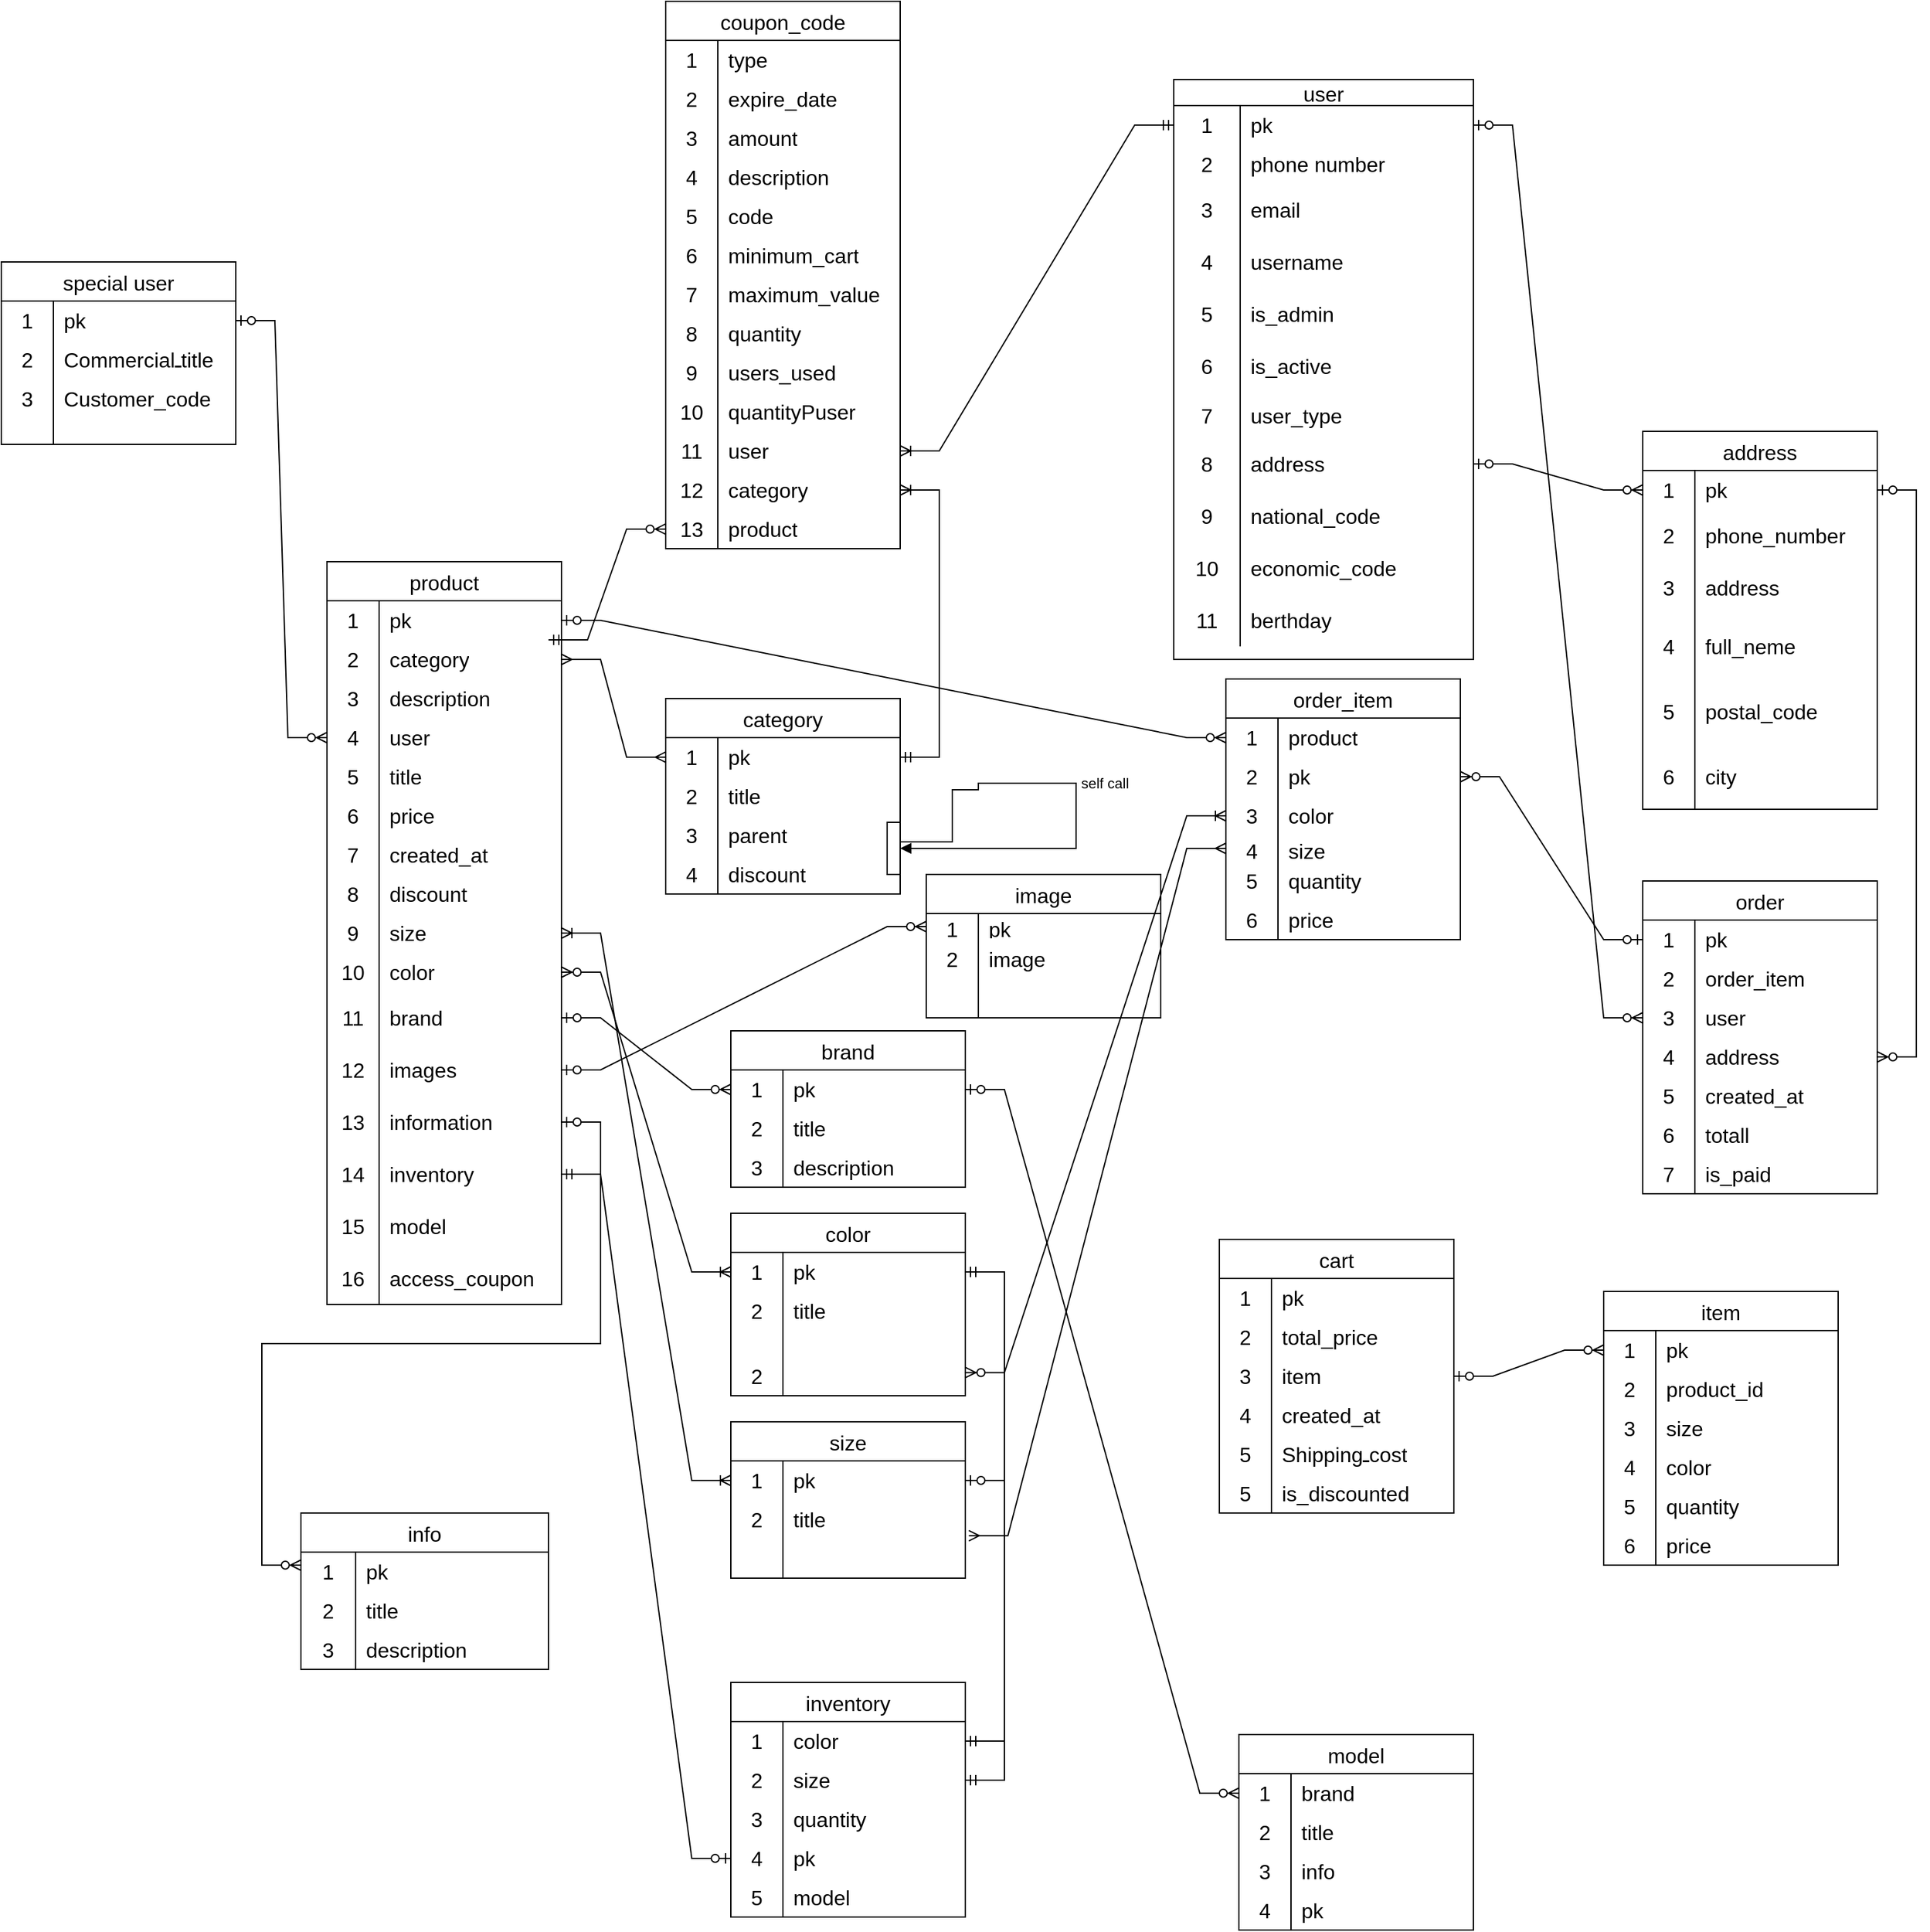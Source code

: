 <mxfile version="22.1.0" type="github">
  <diagram name="Page-1" id="hfBh8SlisbqRjysmLTED">
    <mxGraphModel dx="2512" dy="1902" grid="1" gridSize="10" guides="1" tooltips="1" connect="1" arrows="1" fold="1" page="1" pageScale="1" pageWidth="850" pageHeight="1100" math="0" shadow="0">
      <root>
        <mxCell id="0" />
        <mxCell id="1" parent="0" />
        <mxCell id="ZEyobDEnAGydlUs0p3qM-27" value="user" style="shape=table;startSize=20;container=1;collapsible=0;childLayout=tableLayout;fixedRows=1;rowLines=0;fontStyle=0;strokeColor=default;fontSize=16;" parent="1" vertex="1">
          <mxGeometry x="880" width="230" height="445" as="geometry" />
        </mxCell>
        <mxCell id="ZEyobDEnAGydlUs0p3qM-28" value="" style="shape=tableRow;horizontal=0;startSize=0;swimlaneHead=0;swimlaneBody=0;top=0;left=0;bottom=0;right=0;collapsible=0;dropTarget=0;fillColor=none;points=[[0,0.5],[1,0.5]];portConstraint=eastwest;strokeColor=inherit;fontSize=16;" parent="ZEyobDEnAGydlUs0p3qM-27" vertex="1">
          <mxGeometry y="20" width="230" height="30" as="geometry" />
        </mxCell>
        <mxCell id="ZEyobDEnAGydlUs0p3qM-29" value="1" style="shape=partialRectangle;html=1;whiteSpace=wrap;connectable=0;fillColor=none;top=0;left=0;bottom=0;right=0;overflow=hidden;pointerEvents=1;strokeColor=inherit;fontSize=16;" parent="ZEyobDEnAGydlUs0p3qM-28" vertex="1">
          <mxGeometry width="51" height="30" as="geometry">
            <mxRectangle width="51" height="30" as="alternateBounds" />
          </mxGeometry>
        </mxCell>
        <mxCell id="ZEyobDEnAGydlUs0p3qM-30" value="pk" style="shape=partialRectangle;html=1;whiteSpace=wrap;connectable=0;fillColor=none;top=0;left=0;bottom=0;right=0;align=left;spacingLeft=6;overflow=hidden;strokeColor=inherit;fontSize=16;" parent="ZEyobDEnAGydlUs0p3qM-28" vertex="1">
          <mxGeometry x="51" width="179" height="30" as="geometry">
            <mxRectangle width="179" height="30" as="alternateBounds" />
          </mxGeometry>
        </mxCell>
        <mxCell id="ZEyobDEnAGydlUs0p3qM-31" value="" style="shape=tableRow;horizontal=0;startSize=0;swimlaneHead=0;swimlaneBody=0;top=0;left=0;bottom=0;right=0;collapsible=0;dropTarget=0;fillColor=none;points=[[0,0.5],[1,0.5]];portConstraint=eastwest;strokeColor=inherit;fontSize=16;" parent="ZEyobDEnAGydlUs0p3qM-27" vertex="1">
          <mxGeometry y="50" width="230" height="30" as="geometry" />
        </mxCell>
        <mxCell id="ZEyobDEnAGydlUs0p3qM-32" value="2" style="shape=partialRectangle;html=1;whiteSpace=wrap;connectable=0;fillColor=none;top=0;left=0;bottom=0;right=0;overflow=hidden;strokeColor=inherit;fontSize=16;" parent="ZEyobDEnAGydlUs0p3qM-31" vertex="1">
          <mxGeometry width="51" height="30" as="geometry">
            <mxRectangle width="51" height="30" as="alternateBounds" />
          </mxGeometry>
        </mxCell>
        <mxCell id="ZEyobDEnAGydlUs0p3qM-33" value="phone number" style="shape=partialRectangle;html=1;whiteSpace=wrap;connectable=0;fillColor=none;top=0;left=0;bottom=0;right=0;align=left;spacingLeft=6;overflow=hidden;strokeColor=inherit;fontSize=16;" parent="ZEyobDEnAGydlUs0p3qM-31" vertex="1">
          <mxGeometry x="51" width="179" height="30" as="geometry">
            <mxRectangle width="179" height="30" as="alternateBounds" />
          </mxGeometry>
        </mxCell>
        <mxCell id="ZEyobDEnAGydlUs0p3qM-34" value="" style="shape=tableRow;horizontal=0;startSize=0;swimlaneHead=0;swimlaneBody=0;top=0;left=0;bottom=0;right=0;collapsible=0;dropTarget=0;fillColor=none;points=[[0,0.5],[1,0.5]];portConstraint=eastwest;strokeColor=inherit;fontSize=16;" parent="ZEyobDEnAGydlUs0p3qM-27" vertex="1">
          <mxGeometry y="80" width="230" height="40" as="geometry" />
        </mxCell>
        <mxCell id="ZEyobDEnAGydlUs0p3qM-35" value="3" style="shape=partialRectangle;html=1;whiteSpace=wrap;connectable=0;fillColor=none;top=0;left=0;bottom=0;right=0;overflow=hidden;strokeColor=inherit;fontSize=16;" parent="ZEyobDEnAGydlUs0p3qM-34" vertex="1">
          <mxGeometry width="51" height="40" as="geometry">
            <mxRectangle width="51" height="40" as="alternateBounds" />
          </mxGeometry>
        </mxCell>
        <mxCell id="ZEyobDEnAGydlUs0p3qM-36" value="email" style="shape=partialRectangle;html=1;whiteSpace=wrap;connectable=0;fillColor=none;top=0;left=0;bottom=0;right=0;align=left;spacingLeft=6;overflow=hidden;strokeColor=inherit;fontSize=16;" parent="ZEyobDEnAGydlUs0p3qM-34" vertex="1">
          <mxGeometry x="51" width="179" height="40" as="geometry">
            <mxRectangle width="179" height="40" as="alternateBounds" />
          </mxGeometry>
        </mxCell>
        <mxCell id="ZEyobDEnAGydlUs0p3qM-47" value="" style="shape=tableRow;horizontal=0;startSize=0;swimlaneHead=0;swimlaneBody=0;top=0;left=0;bottom=0;right=0;collapsible=0;dropTarget=0;fillColor=none;points=[[0,0.5],[1,0.5]];portConstraint=eastwest;strokeColor=inherit;fontSize=16;" parent="ZEyobDEnAGydlUs0p3qM-27" vertex="1">
          <mxGeometry y="120" width="230" height="40" as="geometry" />
        </mxCell>
        <mxCell id="ZEyobDEnAGydlUs0p3qM-48" value="4" style="shape=partialRectangle;html=1;whiteSpace=wrap;connectable=0;fillColor=none;top=0;left=0;bottom=0;right=0;overflow=hidden;strokeColor=inherit;fontSize=16;" parent="ZEyobDEnAGydlUs0p3qM-47" vertex="1">
          <mxGeometry width="51" height="40" as="geometry">
            <mxRectangle width="51" height="40" as="alternateBounds" />
          </mxGeometry>
        </mxCell>
        <mxCell id="ZEyobDEnAGydlUs0p3qM-49" value="username" style="shape=partialRectangle;html=1;whiteSpace=wrap;connectable=0;fillColor=none;top=0;left=0;bottom=0;right=0;align=left;spacingLeft=6;overflow=hidden;strokeColor=inherit;fontSize=16;" parent="ZEyobDEnAGydlUs0p3qM-47" vertex="1">
          <mxGeometry x="51" width="179" height="40" as="geometry">
            <mxRectangle width="179" height="40" as="alternateBounds" />
          </mxGeometry>
        </mxCell>
        <mxCell id="ZEyobDEnAGydlUs0p3qM-50" value="" style="shape=tableRow;horizontal=0;startSize=0;swimlaneHead=0;swimlaneBody=0;top=0;left=0;bottom=0;right=0;collapsible=0;dropTarget=0;fillColor=none;points=[[0,0.5],[1,0.5]];portConstraint=eastwest;strokeColor=inherit;fontSize=16;" parent="ZEyobDEnAGydlUs0p3qM-27" vertex="1">
          <mxGeometry y="160" width="230" height="40" as="geometry" />
        </mxCell>
        <mxCell id="ZEyobDEnAGydlUs0p3qM-51" value="5" style="shape=partialRectangle;html=1;whiteSpace=wrap;connectable=0;fillColor=none;top=0;left=0;bottom=0;right=0;overflow=hidden;strokeColor=inherit;fontSize=16;" parent="ZEyobDEnAGydlUs0p3qM-50" vertex="1">
          <mxGeometry width="51" height="40" as="geometry">
            <mxRectangle width="51" height="40" as="alternateBounds" />
          </mxGeometry>
        </mxCell>
        <mxCell id="ZEyobDEnAGydlUs0p3qM-52" value="is_admin" style="shape=partialRectangle;html=1;whiteSpace=wrap;connectable=0;fillColor=none;top=0;left=0;bottom=0;right=0;align=left;spacingLeft=6;overflow=hidden;strokeColor=inherit;fontSize=16;" parent="ZEyobDEnAGydlUs0p3qM-50" vertex="1">
          <mxGeometry x="51" width="179" height="40" as="geometry">
            <mxRectangle width="179" height="40" as="alternateBounds" />
          </mxGeometry>
        </mxCell>
        <mxCell id="ZEyobDEnAGydlUs0p3qM-53" value="" style="shape=tableRow;horizontal=0;startSize=0;swimlaneHead=0;swimlaneBody=0;top=0;left=0;bottom=0;right=0;collapsible=0;dropTarget=0;fillColor=none;points=[[0,0.5],[1,0.5]];portConstraint=eastwest;strokeColor=inherit;fontSize=16;" parent="ZEyobDEnAGydlUs0p3qM-27" vertex="1">
          <mxGeometry y="200" width="230" height="40" as="geometry" />
        </mxCell>
        <mxCell id="ZEyobDEnAGydlUs0p3qM-54" value="6" style="shape=partialRectangle;html=1;whiteSpace=wrap;connectable=0;fillColor=none;top=0;left=0;bottom=0;right=0;overflow=hidden;strokeColor=inherit;fontSize=16;" parent="ZEyobDEnAGydlUs0p3qM-53" vertex="1">
          <mxGeometry width="51" height="40" as="geometry">
            <mxRectangle width="51" height="40" as="alternateBounds" />
          </mxGeometry>
        </mxCell>
        <mxCell id="ZEyobDEnAGydlUs0p3qM-55" value="is_active" style="shape=partialRectangle;html=1;whiteSpace=wrap;connectable=0;fillColor=none;top=0;left=0;bottom=0;right=0;align=left;spacingLeft=6;overflow=hidden;strokeColor=inherit;fontSize=16;" parent="ZEyobDEnAGydlUs0p3qM-53" vertex="1">
          <mxGeometry x="51" width="179" height="40" as="geometry">
            <mxRectangle width="179" height="40" as="alternateBounds" />
          </mxGeometry>
        </mxCell>
        <mxCell id="ZEyobDEnAGydlUs0p3qM-56" value="" style="shape=tableRow;horizontal=0;startSize=0;swimlaneHead=0;swimlaneBody=0;top=0;left=0;bottom=0;right=0;collapsible=0;dropTarget=0;fillColor=none;points=[[0,0.5],[1,0.5]];portConstraint=eastwest;strokeColor=inherit;fontSize=16;" parent="ZEyobDEnAGydlUs0p3qM-27" vertex="1">
          <mxGeometry y="240" width="230" height="35" as="geometry" />
        </mxCell>
        <mxCell id="ZEyobDEnAGydlUs0p3qM-57" value="7" style="shape=partialRectangle;html=1;whiteSpace=wrap;connectable=0;fillColor=none;top=0;left=0;bottom=0;right=0;overflow=hidden;strokeColor=inherit;fontSize=16;" parent="ZEyobDEnAGydlUs0p3qM-56" vertex="1">
          <mxGeometry width="51" height="35" as="geometry">
            <mxRectangle width="51" height="35" as="alternateBounds" />
          </mxGeometry>
        </mxCell>
        <mxCell id="ZEyobDEnAGydlUs0p3qM-58" value="user_type" style="shape=partialRectangle;html=1;whiteSpace=wrap;connectable=0;fillColor=none;top=0;left=0;bottom=0;right=0;align=left;spacingLeft=6;overflow=hidden;strokeColor=inherit;fontSize=16;" parent="ZEyobDEnAGydlUs0p3qM-56" vertex="1">
          <mxGeometry x="51" width="179" height="35" as="geometry">
            <mxRectangle width="179" height="35" as="alternateBounds" />
          </mxGeometry>
        </mxCell>
        <mxCell id="ZEyobDEnAGydlUs0p3qM-171" value="" style="shape=tableRow;horizontal=0;startSize=0;swimlaneHead=0;swimlaneBody=0;top=0;left=0;bottom=0;right=0;collapsible=0;dropTarget=0;fillColor=none;points=[[0,0.5],[1,0.5]];portConstraint=eastwest;strokeColor=inherit;fontSize=16;" parent="ZEyobDEnAGydlUs0p3qM-27" vertex="1">
          <mxGeometry y="275" width="230" height="40" as="geometry" />
        </mxCell>
        <mxCell id="ZEyobDEnAGydlUs0p3qM-172" value="8" style="shape=partialRectangle;html=1;whiteSpace=wrap;connectable=0;fillColor=none;top=0;left=0;bottom=0;right=0;overflow=hidden;strokeColor=inherit;fontSize=16;" parent="ZEyobDEnAGydlUs0p3qM-171" vertex="1">
          <mxGeometry width="51" height="40" as="geometry">
            <mxRectangle width="51" height="40" as="alternateBounds" />
          </mxGeometry>
        </mxCell>
        <mxCell id="ZEyobDEnAGydlUs0p3qM-173" value="address" style="shape=partialRectangle;html=1;whiteSpace=wrap;connectable=0;fillColor=none;top=0;left=0;bottom=0;right=0;align=left;spacingLeft=6;overflow=hidden;strokeColor=inherit;fontSize=16;" parent="ZEyobDEnAGydlUs0p3qM-171" vertex="1">
          <mxGeometry x="51" width="179" height="40" as="geometry">
            <mxRectangle width="179" height="40" as="alternateBounds" />
          </mxGeometry>
        </mxCell>
        <mxCell id="UeYGUa8qnX2aKuhovJxK-85" value="" style="shape=tableRow;horizontal=0;startSize=0;swimlaneHead=0;swimlaneBody=0;top=0;left=0;bottom=0;right=0;collapsible=0;dropTarget=0;fillColor=none;points=[[0,0.5],[1,0.5]];portConstraint=eastwest;strokeColor=inherit;fontSize=16;" vertex="1" parent="ZEyobDEnAGydlUs0p3qM-27">
          <mxGeometry y="315" width="230" height="40" as="geometry" />
        </mxCell>
        <mxCell id="UeYGUa8qnX2aKuhovJxK-86" value="9" style="shape=partialRectangle;html=1;whiteSpace=wrap;connectable=0;fillColor=none;top=0;left=0;bottom=0;right=0;overflow=hidden;strokeColor=inherit;fontSize=16;" vertex="1" parent="UeYGUa8qnX2aKuhovJxK-85">
          <mxGeometry width="51" height="40" as="geometry">
            <mxRectangle width="51" height="40" as="alternateBounds" />
          </mxGeometry>
        </mxCell>
        <mxCell id="UeYGUa8qnX2aKuhovJxK-87" value="national_code" style="shape=partialRectangle;html=1;whiteSpace=wrap;connectable=0;fillColor=none;top=0;left=0;bottom=0;right=0;align=left;spacingLeft=6;overflow=hidden;strokeColor=inherit;fontSize=16;" vertex="1" parent="UeYGUa8qnX2aKuhovJxK-85">
          <mxGeometry x="51" width="179" height="40" as="geometry">
            <mxRectangle width="179" height="40" as="alternateBounds" />
          </mxGeometry>
        </mxCell>
        <mxCell id="UeYGUa8qnX2aKuhovJxK-88" value="" style="shape=tableRow;horizontal=0;startSize=0;swimlaneHead=0;swimlaneBody=0;top=0;left=0;bottom=0;right=0;collapsible=0;dropTarget=0;fillColor=none;points=[[0,0.5],[1,0.5]];portConstraint=eastwest;strokeColor=inherit;fontSize=16;" vertex="1" parent="ZEyobDEnAGydlUs0p3qM-27">
          <mxGeometry y="355" width="230" height="40" as="geometry" />
        </mxCell>
        <mxCell id="UeYGUa8qnX2aKuhovJxK-89" value="10" style="shape=partialRectangle;html=1;whiteSpace=wrap;connectable=0;fillColor=none;top=0;left=0;bottom=0;right=0;overflow=hidden;strokeColor=inherit;fontSize=16;" vertex="1" parent="UeYGUa8qnX2aKuhovJxK-88">
          <mxGeometry width="51" height="40" as="geometry">
            <mxRectangle width="51" height="40" as="alternateBounds" />
          </mxGeometry>
        </mxCell>
        <mxCell id="UeYGUa8qnX2aKuhovJxK-90" value="economic_code" style="shape=partialRectangle;html=1;whiteSpace=wrap;connectable=0;fillColor=none;top=0;left=0;bottom=0;right=0;align=left;spacingLeft=6;overflow=hidden;strokeColor=inherit;fontSize=16;" vertex="1" parent="UeYGUa8qnX2aKuhovJxK-88">
          <mxGeometry x="51" width="179" height="40" as="geometry">
            <mxRectangle width="179" height="40" as="alternateBounds" />
          </mxGeometry>
        </mxCell>
        <mxCell id="UeYGUa8qnX2aKuhovJxK-92" value="" style="shape=tableRow;horizontal=0;startSize=0;swimlaneHead=0;swimlaneBody=0;top=0;left=0;bottom=0;right=0;collapsible=0;dropTarget=0;fillColor=none;points=[[0,0.5],[1,0.5]];portConstraint=eastwest;strokeColor=inherit;fontSize=16;" vertex="1" parent="ZEyobDEnAGydlUs0p3qM-27">
          <mxGeometry y="395" width="230" height="40" as="geometry" />
        </mxCell>
        <mxCell id="UeYGUa8qnX2aKuhovJxK-93" value="11" style="shape=partialRectangle;html=1;whiteSpace=wrap;connectable=0;fillColor=none;top=0;left=0;bottom=0;right=0;overflow=hidden;strokeColor=inherit;fontSize=16;" vertex="1" parent="UeYGUa8qnX2aKuhovJxK-92">
          <mxGeometry width="51" height="40" as="geometry">
            <mxRectangle width="51" height="40" as="alternateBounds" />
          </mxGeometry>
        </mxCell>
        <mxCell id="UeYGUa8qnX2aKuhovJxK-94" value="berthday" style="shape=partialRectangle;html=1;whiteSpace=wrap;connectable=0;fillColor=none;top=0;left=0;bottom=0;right=0;align=left;spacingLeft=6;overflow=hidden;strokeColor=inherit;fontSize=16;" vertex="1" parent="UeYGUa8qnX2aKuhovJxK-92">
          <mxGeometry x="51" width="179" height="40" as="geometry">
            <mxRectangle width="179" height="40" as="alternateBounds" />
          </mxGeometry>
        </mxCell>
        <mxCell id="ZEyobDEnAGydlUs0p3qM-37" value="special user" style="shape=table;startSize=30;container=1;collapsible=0;childLayout=tableLayout;fixedRows=1;rowLines=0;fontStyle=0;strokeColor=default;fontSize=16;" parent="1" vertex="1">
          <mxGeometry x="-20" y="140" width="180" height="140" as="geometry" />
        </mxCell>
        <mxCell id="ZEyobDEnAGydlUs0p3qM-38" value="" style="shape=tableRow;horizontal=0;startSize=0;swimlaneHead=0;swimlaneBody=0;top=0;left=0;bottom=0;right=0;collapsible=0;dropTarget=0;fillColor=none;points=[[0,0.5],[1,0.5]];portConstraint=eastwest;strokeColor=inherit;fontSize=16;" parent="ZEyobDEnAGydlUs0p3qM-37" vertex="1">
          <mxGeometry y="30" width="180" height="30" as="geometry" />
        </mxCell>
        <mxCell id="ZEyobDEnAGydlUs0p3qM-39" value="1" style="shape=partialRectangle;html=1;whiteSpace=wrap;connectable=0;fillColor=none;top=0;left=0;bottom=0;right=0;overflow=hidden;pointerEvents=1;strokeColor=inherit;fontSize=16;" parent="ZEyobDEnAGydlUs0p3qM-38" vertex="1">
          <mxGeometry width="40" height="30" as="geometry">
            <mxRectangle width="40" height="30" as="alternateBounds" />
          </mxGeometry>
        </mxCell>
        <mxCell id="ZEyobDEnAGydlUs0p3qM-40" value="pk" style="shape=partialRectangle;html=1;whiteSpace=wrap;connectable=0;fillColor=none;top=0;left=0;bottom=0;right=0;align=left;spacingLeft=6;overflow=hidden;strokeColor=inherit;fontSize=16;" parent="ZEyobDEnAGydlUs0p3qM-38" vertex="1">
          <mxGeometry x="40" width="140" height="30" as="geometry">
            <mxRectangle width="140" height="30" as="alternateBounds" />
          </mxGeometry>
        </mxCell>
        <mxCell id="ZEyobDEnAGydlUs0p3qM-41" value="" style="shape=tableRow;horizontal=0;startSize=0;swimlaneHead=0;swimlaneBody=0;top=0;left=0;bottom=0;right=0;collapsible=0;dropTarget=0;fillColor=none;points=[[0,0.5],[1,0.5]];portConstraint=eastwest;strokeColor=inherit;fontSize=16;" parent="ZEyobDEnAGydlUs0p3qM-37" vertex="1">
          <mxGeometry y="60" width="180" height="30" as="geometry" />
        </mxCell>
        <mxCell id="ZEyobDEnAGydlUs0p3qM-42" value="2" style="shape=partialRectangle;html=1;whiteSpace=wrap;connectable=0;fillColor=none;top=0;left=0;bottom=0;right=0;overflow=hidden;strokeColor=inherit;fontSize=16;" parent="ZEyobDEnAGydlUs0p3qM-41" vertex="1">
          <mxGeometry width="40" height="30" as="geometry">
            <mxRectangle width="40" height="30" as="alternateBounds" />
          </mxGeometry>
        </mxCell>
        <mxCell id="ZEyobDEnAGydlUs0p3qM-43" value="Commercialـtitle" style="shape=partialRectangle;html=1;whiteSpace=wrap;connectable=0;fillColor=none;top=0;left=0;bottom=0;right=0;align=left;spacingLeft=6;overflow=hidden;strokeColor=inherit;fontSize=16;" parent="ZEyobDEnAGydlUs0p3qM-41" vertex="1">
          <mxGeometry x="40" width="140" height="30" as="geometry">
            <mxRectangle width="140" height="30" as="alternateBounds" />
          </mxGeometry>
        </mxCell>
        <mxCell id="ZEyobDEnAGydlUs0p3qM-44" value="" style="shape=tableRow;horizontal=0;startSize=0;swimlaneHead=0;swimlaneBody=0;top=0;left=0;bottom=0;right=0;collapsible=0;dropTarget=0;fillColor=none;points=[[0,0.5],[1,0.5]];portConstraint=eastwest;strokeColor=inherit;fontSize=16;" parent="ZEyobDEnAGydlUs0p3qM-37" vertex="1">
          <mxGeometry y="90" width="180" height="30" as="geometry" />
        </mxCell>
        <mxCell id="ZEyobDEnAGydlUs0p3qM-45" value="3" style="shape=partialRectangle;html=1;whiteSpace=wrap;connectable=0;fillColor=none;top=0;left=0;bottom=0;right=0;overflow=hidden;strokeColor=inherit;fontSize=16;" parent="ZEyobDEnAGydlUs0p3qM-44" vertex="1">
          <mxGeometry width="40" height="30" as="geometry">
            <mxRectangle width="40" height="30" as="alternateBounds" />
          </mxGeometry>
        </mxCell>
        <mxCell id="ZEyobDEnAGydlUs0p3qM-46" value="Customer_code" style="shape=partialRectangle;html=1;whiteSpace=wrap;connectable=0;fillColor=none;top=0;left=0;bottom=0;right=0;align=left;spacingLeft=6;overflow=hidden;strokeColor=inherit;fontSize=16;" parent="ZEyobDEnAGydlUs0p3qM-44" vertex="1">
          <mxGeometry x="40" width="140" height="30" as="geometry">
            <mxRectangle width="140" height="30" as="alternateBounds" />
          </mxGeometry>
        </mxCell>
        <mxCell id="ZEyobDEnAGydlUs0p3qM-72" value="" style="shape=tableRow;horizontal=0;startSize=0;swimlaneHead=0;swimlaneBody=0;top=0;left=0;bottom=0;right=0;collapsible=0;dropTarget=0;fillColor=none;points=[[0,0.5],[1,0.5]];portConstraint=eastwest;strokeColor=inherit;fontSize=16;" parent="ZEyobDEnAGydlUs0p3qM-37" vertex="1">
          <mxGeometry y="120" width="180" height="20" as="geometry" />
        </mxCell>
        <mxCell id="ZEyobDEnAGydlUs0p3qM-73" value="" style="shape=partialRectangle;html=1;whiteSpace=wrap;connectable=0;fillColor=none;top=0;left=0;bottom=0;right=0;overflow=hidden;strokeColor=inherit;fontSize=16;" parent="ZEyobDEnAGydlUs0p3qM-72" vertex="1">
          <mxGeometry width="40" height="20" as="geometry">
            <mxRectangle width="40" height="20" as="alternateBounds" />
          </mxGeometry>
        </mxCell>
        <mxCell id="ZEyobDEnAGydlUs0p3qM-74" value="" style="shape=partialRectangle;html=1;whiteSpace=wrap;connectable=0;fillColor=none;top=0;left=0;bottom=0;right=0;align=left;spacingLeft=6;overflow=hidden;strokeColor=inherit;fontSize=16;" parent="ZEyobDEnAGydlUs0p3qM-72" vertex="1">
          <mxGeometry x="40" width="140" height="20" as="geometry">
            <mxRectangle width="140" height="20" as="alternateBounds" />
          </mxGeometry>
        </mxCell>
        <mxCell id="ZEyobDEnAGydlUs0p3qM-85" value="product" style="shape=table;startSize=30;container=1;collapsible=0;childLayout=tableLayout;fixedRows=1;rowLines=0;fontStyle=0;strokeColor=default;fontSize=16;" parent="1" vertex="1">
          <mxGeometry x="230" y="370" width="180" height="570" as="geometry" />
        </mxCell>
        <mxCell id="ZEyobDEnAGydlUs0p3qM-86" value="" style="shape=tableRow;horizontal=0;startSize=0;swimlaneHead=0;swimlaneBody=0;top=0;left=0;bottom=0;right=0;collapsible=0;dropTarget=0;fillColor=none;points=[[0,0.5],[1,0.5]];portConstraint=eastwest;strokeColor=inherit;fontSize=16;" parent="ZEyobDEnAGydlUs0p3qM-85" vertex="1">
          <mxGeometry y="30" width="180" height="30" as="geometry" />
        </mxCell>
        <mxCell id="ZEyobDEnAGydlUs0p3qM-87" value="1" style="shape=partialRectangle;html=1;whiteSpace=wrap;connectable=0;fillColor=none;top=0;left=0;bottom=0;right=0;overflow=hidden;pointerEvents=1;strokeColor=inherit;fontSize=16;" parent="ZEyobDEnAGydlUs0p3qM-86" vertex="1">
          <mxGeometry width="40" height="30" as="geometry">
            <mxRectangle width="40" height="30" as="alternateBounds" />
          </mxGeometry>
        </mxCell>
        <mxCell id="ZEyobDEnAGydlUs0p3qM-88" value="pk" style="shape=partialRectangle;html=1;whiteSpace=wrap;connectable=0;fillColor=none;top=0;left=0;bottom=0;right=0;align=left;spacingLeft=6;overflow=hidden;strokeColor=inherit;fontSize=16;" parent="ZEyobDEnAGydlUs0p3qM-86" vertex="1">
          <mxGeometry x="40" width="140" height="30" as="geometry">
            <mxRectangle width="140" height="30" as="alternateBounds" />
          </mxGeometry>
        </mxCell>
        <mxCell id="ZEyobDEnAGydlUs0p3qM-89" value="" style="shape=tableRow;horizontal=0;startSize=0;swimlaneHead=0;swimlaneBody=0;top=0;left=0;bottom=0;right=0;collapsible=0;dropTarget=0;fillColor=none;points=[[0,0.5],[1,0.5]];portConstraint=eastwest;strokeColor=inherit;fontSize=16;" parent="ZEyobDEnAGydlUs0p3qM-85" vertex="1">
          <mxGeometry y="60" width="180" height="30" as="geometry" />
        </mxCell>
        <mxCell id="ZEyobDEnAGydlUs0p3qM-90" value="2" style="shape=partialRectangle;html=1;whiteSpace=wrap;connectable=0;fillColor=none;top=0;left=0;bottom=0;right=0;overflow=hidden;strokeColor=inherit;fontSize=16;" parent="ZEyobDEnAGydlUs0p3qM-89" vertex="1">
          <mxGeometry width="40" height="30" as="geometry">
            <mxRectangle width="40" height="30" as="alternateBounds" />
          </mxGeometry>
        </mxCell>
        <mxCell id="ZEyobDEnAGydlUs0p3qM-91" value="category" style="shape=partialRectangle;html=1;whiteSpace=wrap;connectable=0;fillColor=none;top=0;left=0;bottom=0;right=0;align=left;spacingLeft=6;overflow=hidden;strokeColor=inherit;fontSize=16;" parent="ZEyobDEnAGydlUs0p3qM-89" vertex="1">
          <mxGeometry x="40" width="140" height="30" as="geometry">
            <mxRectangle width="140" height="30" as="alternateBounds" />
          </mxGeometry>
        </mxCell>
        <mxCell id="ZEyobDEnAGydlUs0p3qM-92" value="" style="shape=tableRow;horizontal=0;startSize=0;swimlaneHead=0;swimlaneBody=0;top=0;left=0;bottom=0;right=0;collapsible=0;dropTarget=0;fillColor=none;points=[[0,0.5],[1,0.5]];portConstraint=eastwest;strokeColor=inherit;fontSize=16;" parent="ZEyobDEnAGydlUs0p3qM-85" vertex="1">
          <mxGeometry y="90" width="180" height="30" as="geometry" />
        </mxCell>
        <mxCell id="ZEyobDEnAGydlUs0p3qM-93" value="3" style="shape=partialRectangle;html=1;whiteSpace=wrap;connectable=0;fillColor=none;top=0;left=0;bottom=0;right=0;overflow=hidden;strokeColor=inherit;fontSize=16;" parent="ZEyobDEnAGydlUs0p3qM-92" vertex="1">
          <mxGeometry width="40" height="30" as="geometry">
            <mxRectangle width="40" height="30" as="alternateBounds" />
          </mxGeometry>
        </mxCell>
        <mxCell id="ZEyobDEnAGydlUs0p3qM-94" value="description" style="shape=partialRectangle;html=1;whiteSpace=wrap;connectable=0;fillColor=none;top=0;left=0;bottom=0;right=0;align=left;spacingLeft=6;overflow=hidden;strokeColor=inherit;fontSize=16;" parent="ZEyobDEnAGydlUs0p3qM-92" vertex="1">
          <mxGeometry x="40" width="140" height="30" as="geometry">
            <mxRectangle width="140" height="30" as="alternateBounds" />
          </mxGeometry>
        </mxCell>
        <mxCell id="ZEyobDEnAGydlUs0p3qM-95" value="" style="shape=tableRow;horizontal=0;startSize=0;swimlaneHead=0;swimlaneBody=0;top=0;left=0;bottom=0;right=0;collapsible=0;dropTarget=0;fillColor=none;points=[[0,0.5],[1,0.5]];portConstraint=eastwest;strokeColor=inherit;fontSize=16;" parent="ZEyobDEnAGydlUs0p3qM-85" vertex="1">
          <mxGeometry y="120" width="180" height="30" as="geometry" />
        </mxCell>
        <mxCell id="ZEyobDEnAGydlUs0p3qM-96" value="4" style="shape=partialRectangle;html=1;whiteSpace=wrap;connectable=0;fillColor=none;top=0;left=0;bottom=0;right=0;overflow=hidden;strokeColor=inherit;fontSize=16;" parent="ZEyobDEnAGydlUs0p3qM-95" vertex="1">
          <mxGeometry width="40" height="30" as="geometry">
            <mxRectangle width="40" height="30" as="alternateBounds" />
          </mxGeometry>
        </mxCell>
        <mxCell id="ZEyobDEnAGydlUs0p3qM-97" value="user" style="shape=partialRectangle;html=1;whiteSpace=wrap;connectable=0;fillColor=none;top=0;left=0;bottom=0;right=0;align=left;spacingLeft=6;overflow=hidden;strokeColor=inherit;fontSize=16;" parent="ZEyobDEnAGydlUs0p3qM-95" vertex="1">
          <mxGeometry x="40" width="140" height="30" as="geometry">
            <mxRectangle width="140" height="30" as="alternateBounds" />
          </mxGeometry>
        </mxCell>
        <mxCell id="ZEyobDEnAGydlUs0p3qM-114" value="" style="shape=tableRow;horizontal=0;startSize=0;swimlaneHead=0;swimlaneBody=0;top=0;left=0;bottom=0;right=0;collapsible=0;dropTarget=0;fillColor=none;points=[[0,0.5],[1,0.5]];portConstraint=eastwest;strokeColor=inherit;fontSize=16;" parent="ZEyobDEnAGydlUs0p3qM-85" vertex="1">
          <mxGeometry y="150" width="180" height="30" as="geometry" />
        </mxCell>
        <mxCell id="ZEyobDEnAGydlUs0p3qM-115" value="5" style="shape=partialRectangle;html=1;whiteSpace=wrap;connectable=0;fillColor=none;top=0;left=0;bottom=0;right=0;overflow=hidden;pointerEvents=1;strokeColor=inherit;fontSize=16;" parent="ZEyobDEnAGydlUs0p3qM-114" vertex="1">
          <mxGeometry width="40" height="30" as="geometry">
            <mxRectangle width="40" height="30" as="alternateBounds" />
          </mxGeometry>
        </mxCell>
        <mxCell id="ZEyobDEnAGydlUs0p3qM-116" value="title" style="shape=partialRectangle;html=1;whiteSpace=wrap;connectable=0;fillColor=none;top=0;left=0;bottom=0;right=0;align=left;spacingLeft=6;overflow=hidden;strokeColor=inherit;fontSize=16;" parent="ZEyobDEnAGydlUs0p3qM-114" vertex="1">
          <mxGeometry x="40" width="140" height="30" as="geometry">
            <mxRectangle width="140" height="30" as="alternateBounds" />
          </mxGeometry>
        </mxCell>
        <mxCell id="ZEyobDEnAGydlUs0p3qM-195" value="" style="shape=tableRow;horizontal=0;startSize=0;swimlaneHead=0;swimlaneBody=0;top=0;left=0;bottom=0;right=0;collapsible=0;dropTarget=0;fillColor=none;points=[[0,0.5],[1,0.5]];portConstraint=eastwest;strokeColor=inherit;fontSize=16;" parent="ZEyobDEnAGydlUs0p3qM-85" vertex="1">
          <mxGeometry y="180" width="180" height="30" as="geometry" />
        </mxCell>
        <mxCell id="ZEyobDEnAGydlUs0p3qM-196" value="6" style="shape=partialRectangle;html=1;whiteSpace=wrap;connectable=0;fillColor=none;top=0;left=0;bottom=0;right=0;overflow=hidden;pointerEvents=1;strokeColor=inherit;fontSize=16;" parent="ZEyobDEnAGydlUs0p3qM-195" vertex="1">
          <mxGeometry width="40" height="30" as="geometry">
            <mxRectangle width="40" height="30" as="alternateBounds" />
          </mxGeometry>
        </mxCell>
        <mxCell id="ZEyobDEnAGydlUs0p3qM-197" value="price" style="shape=partialRectangle;html=1;whiteSpace=wrap;connectable=0;fillColor=none;top=0;left=0;bottom=0;right=0;align=left;spacingLeft=6;overflow=hidden;strokeColor=inherit;fontSize=16;" parent="ZEyobDEnAGydlUs0p3qM-195" vertex="1">
          <mxGeometry x="40" width="140" height="30" as="geometry">
            <mxRectangle width="140" height="30" as="alternateBounds" />
          </mxGeometry>
        </mxCell>
        <mxCell id="ZEyobDEnAGydlUs0p3qM-198" value="" style="shape=tableRow;horizontal=0;startSize=0;swimlaneHead=0;swimlaneBody=0;top=0;left=0;bottom=0;right=0;collapsible=0;dropTarget=0;fillColor=none;points=[[0,0.5],[1,0.5]];portConstraint=eastwest;strokeColor=inherit;fontSize=16;" parent="ZEyobDEnAGydlUs0p3qM-85" vertex="1">
          <mxGeometry y="210" width="180" height="30" as="geometry" />
        </mxCell>
        <mxCell id="ZEyobDEnAGydlUs0p3qM-199" value="7" style="shape=partialRectangle;html=1;whiteSpace=wrap;connectable=0;fillColor=none;top=0;left=0;bottom=0;right=0;overflow=hidden;pointerEvents=1;strokeColor=inherit;fontSize=16;" parent="ZEyobDEnAGydlUs0p3qM-198" vertex="1">
          <mxGeometry width="40" height="30" as="geometry">
            <mxRectangle width="40" height="30" as="alternateBounds" />
          </mxGeometry>
        </mxCell>
        <mxCell id="ZEyobDEnAGydlUs0p3qM-200" value="created_at" style="shape=partialRectangle;html=1;whiteSpace=wrap;connectable=0;fillColor=none;top=0;left=0;bottom=0;right=0;align=left;spacingLeft=6;overflow=hidden;strokeColor=inherit;fontSize=16;" parent="ZEyobDEnAGydlUs0p3qM-198" vertex="1">
          <mxGeometry x="40" width="140" height="30" as="geometry">
            <mxRectangle width="140" height="30" as="alternateBounds" />
          </mxGeometry>
        </mxCell>
        <mxCell id="ZEyobDEnAGydlUs0p3qM-201" value="" style="shape=tableRow;horizontal=0;startSize=0;swimlaneHead=0;swimlaneBody=0;top=0;left=0;bottom=0;right=0;collapsible=0;dropTarget=0;fillColor=none;points=[[0,0.5],[1,0.5]];portConstraint=eastwest;strokeColor=inherit;fontSize=16;" parent="ZEyobDEnAGydlUs0p3qM-85" vertex="1">
          <mxGeometry y="240" width="180" height="30" as="geometry" />
        </mxCell>
        <mxCell id="ZEyobDEnAGydlUs0p3qM-202" value="8" style="shape=partialRectangle;html=1;whiteSpace=wrap;connectable=0;fillColor=none;top=0;left=0;bottom=0;right=0;overflow=hidden;pointerEvents=1;strokeColor=inherit;fontSize=16;" parent="ZEyobDEnAGydlUs0p3qM-201" vertex="1">
          <mxGeometry width="40" height="30" as="geometry">
            <mxRectangle width="40" height="30" as="alternateBounds" />
          </mxGeometry>
        </mxCell>
        <mxCell id="ZEyobDEnAGydlUs0p3qM-203" value="discount" style="shape=partialRectangle;html=1;whiteSpace=wrap;connectable=0;fillColor=none;top=0;left=0;bottom=0;right=0;align=left;spacingLeft=6;overflow=hidden;strokeColor=inherit;fontSize=16;" parent="ZEyobDEnAGydlUs0p3qM-201" vertex="1">
          <mxGeometry x="40" width="140" height="30" as="geometry">
            <mxRectangle width="140" height="30" as="alternateBounds" />
          </mxGeometry>
        </mxCell>
        <mxCell id="ZEyobDEnAGydlUs0p3qM-207" value="" style="shape=tableRow;horizontal=0;startSize=0;swimlaneHead=0;swimlaneBody=0;top=0;left=0;bottom=0;right=0;collapsible=0;dropTarget=0;fillColor=none;points=[[0,0.5],[1,0.5]];portConstraint=eastwest;strokeColor=inherit;fontSize=16;" parent="ZEyobDEnAGydlUs0p3qM-85" vertex="1">
          <mxGeometry y="270" width="180" height="30" as="geometry" />
        </mxCell>
        <mxCell id="ZEyobDEnAGydlUs0p3qM-208" value="9" style="shape=partialRectangle;html=1;whiteSpace=wrap;connectable=0;fillColor=none;top=0;left=0;bottom=0;right=0;overflow=hidden;pointerEvents=1;strokeColor=inherit;fontSize=16;" parent="ZEyobDEnAGydlUs0p3qM-207" vertex="1">
          <mxGeometry width="40" height="30" as="geometry">
            <mxRectangle width="40" height="30" as="alternateBounds" />
          </mxGeometry>
        </mxCell>
        <mxCell id="ZEyobDEnAGydlUs0p3qM-209" value="size" style="shape=partialRectangle;html=1;whiteSpace=wrap;connectable=0;fillColor=none;top=0;left=0;bottom=0;right=0;align=left;spacingLeft=6;overflow=hidden;strokeColor=inherit;fontSize=16;" parent="ZEyobDEnAGydlUs0p3qM-207" vertex="1">
          <mxGeometry x="40" width="140" height="30" as="geometry">
            <mxRectangle width="140" height="30" as="alternateBounds" />
          </mxGeometry>
        </mxCell>
        <mxCell id="ZEyobDEnAGydlUs0p3qM-210" value="" style="shape=tableRow;horizontal=0;startSize=0;swimlaneHead=0;swimlaneBody=0;top=0;left=0;bottom=0;right=0;collapsible=0;dropTarget=0;fillColor=none;points=[[0,0.5],[1,0.5]];portConstraint=eastwest;strokeColor=inherit;fontSize=16;" parent="ZEyobDEnAGydlUs0p3qM-85" vertex="1">
          <mxGeometry y="300" width="180" height="30" as="geometry" />
        </mxCell>
        <mxCell id="ZEyobDEnAGydlUs0p3qM-211" value="10" style="shape=partialRectangle;html=1;whiteSpace=wrap;connectable=0;fillColor=none;top=0;left=0;bottom=0;right=0;overflow=hidden;pointerEvents=1;strokeColor=inherit;fontSize=16;" parent="ZEyobDEnAGydlUs0p3qM-210" vertex="1">
          <mxGeometry width="40" height="30" as="geometry">
            <mxRectangle width="40" height="30" as="alternateBounds" />
          </mxGeometry>
        </mxCell>
        <mxCell id="ZEyobDEnAGydlUs0p3qM-212" value="color" style="shape=partialRectangle;html=1;whiteSpace=wrap;connectable=0;fillColor=none;top=0;left=0;bottom=0;right=0;align=left;spacingLeft=6;overflow=hidden;strokeColor=inherit;fontSize=16;" parent="ZEyobDEnAGydlUs0p3qM-210" vertex="1">
          <mxGeometry x="40" width="140" height="30" as="geometry">
            <mxRectangle width="140" height="30" as="alternateBounds" />
          </mxGeometry>
        </mxCell>
        <mxCell id="ZEyobDEnAGydlUs0p3qM-213" value="" style="shape=tableRow;horizontal=0;startSize=0;swimlaneHead=0;swimlaneBody=0;top=0;left=0;bottom=0;right=0;collapsible=0;dropTarget=0;fillColor=none;points=[[0,0.5],[1,0.5]];portConstraint=eastwest;strokeColor=inherit;fontSize=16;" parent="ZEyobDEnAGydlUs0p3qM-85" vertex="1">
          <mxGeometry y="330" width="180" height="40" as="geometry" />
        </mxCell>
        <mxCell id="ZEyobDEnAGydlUs0p3qM-214" value="11" style="shape=partialRectangle;html=1;whiteSpace=wrap;connectable=0;fillColor=none;top=0;left=0;bottom=0;right=0;overflow=hidden;pointerEvents=1;strokeColor=inherit;fontSize=16;" parent="ZEyobDEnAGydlUs0p3qM-213" vertex="1">
          <mxGeometry width="40" height="40" as="geometry">
            <mxRectangle width="40" height="40" as="alternateBounds" />
          </mxGeometry>
        </mxCell>
        <mxCell id="ZEyobDEnAGydlUs0p3qM-215" value="brand" style="shape=partialRectangle;html=1;whiteSpace=wrap;connectable=0;fillColor=none;top=0;left=0;bottom=0;right=0;align=left;spacingLeft=6;overflow=hidden;strokeColor=inherit;fontSize=16;" parent="ZEyobDEnAGydlUs0p3qM-213" vertex="1">
          <mxGeometry x="40" width="140" height="40" as="geometry">
            <mxRectangle width="140" height="40" as="alternateBounds" />
          </mxGeometry>
        </mxCell>
        <mxCell id="ZEyobDEnAGydlUs0p3qM-259" value="" style="shape=tableRow;horizontal=0;startSize=0;swimlaneHead=0;swimlaneBody=0;top=0;left=0;bottom=0;right=0;collapsible=0;dropTarget=0;fillColor=none;points=[[0,0.5],[1,0.5]];portConstraint=eastwest;strokeColor=inherit;fontSize=16;" parent="ZEyobDEnAGydlUs0p3qM-85" vertex="1">
          <mxGeometry y="370" width="180" height="40" as="geometry" />
        </mxCell>
        <mxCell id="ZEyobDEnAGydlUs0p3qM-260" value="12" style="shape=partialRectangle;html=1;whiteSpace=wrap;connectable=0;fillColor=none;top=0;left=0;bottom=0;right=0;overflow=hidden;pointerEvents=1;strokeColor=inherit;fontSize=16;" parent="ZEyobDEnAGydlUs0p3qM-259" vertex="1">
          <mxGeometry width="40" height="40" as="geometry">
            <mxRectangle width="40" height="40" as="alternateBounds" />
          </mxGeometry>
        </mxCell>
        <mxCell id="ZEyobDEnAGydlUs0p3qM-261" value="images" style="shape=partialRectangle;html=1;whiteSpace=wrap;connectable=0;fillColor=none;top=0;left=0;bottom=0;right=0;align=left;spacingLeft=6;overflow=hidden;strokeColor=inherit;fontSize=16;" parent="ZEyobDEnAGydlUs0p3qM-259" vertex="1">
          <mxGeometry x="40" width="140" height="40" as="geometry">
            <mxRectangle width="140" height="40" as="alternateBounds" />
          </mxGeometry>
        </mxCell>
        <mxCell id="ZEyobDEnAGydlUs0p3qM-296" value="" style="shape=tableRow;horizontal=0;startSize=0;swimlaneHead=0;swimlaneBody=0;top=0;left=0;bottom=0;right=0;collapsible=0;dropTarget=0;fillColor=none;points=[[0,0.5],[1,0.5]];portConstraint=eastwest;strokeColor=inherit;fontSize=16;" parent="ZEyobDEnAGydlUs0p3qM-85" vertex="1">
          <mxGeometry y="410" width="180" height="40" as="geometry" />
        </mxCell>
        <mxCell id="ZEyobDEnAGydlUs0p3qM-297" value="13" style="shape=partialRectangle;html=1;whiteSpace=wrap;connectable=0;fillColor=none;top=0;left=0;bottom=0;right=0;overflow=hidden;pointerEvents=1;strokeColor=inherit;fontSize=16;" parent="ZEyobDEnAGydlUs0p3qM-296" vertex="1">
          <mxGeometry width="40" height="40" as="geometry">
            <mxRectangle width="40" height="40" as="alternateBounds" />
          </mxGeometry>
        </mxCell>
        <mxCell id="ZEyobDEnAGydlUs0p3qM-298" value="information" style="shape=partialRectangle;html=1;whiteSpace=wrap;connectable=0;fillColor=none;top=0;left=0;bottom=0;right=0;align=left;spacingLeft=6;overflow=hidden;strokeColor=inherit;fontSize=16;" parent="ZEyobDEnAGydlUs0p3qM-296" vertex="1">
          <mxGeometry x="40" width="140" height="40" as="geometry">
            <mxRectangle width="140" height="40" as="alternateBounds" />
          </mxGeometry>
        </mxCell>
        <mxCell id="_mtW8la1SeuZ8XBFXhz0-1" value="" style="shape=tableRow;horizontal=0;startSize=0;swimlaneHead=0;swimlaneBody=0;top=0;left=0;bottom=0;right=0;collapsible=0;dropTarget=0;fillColor=none;points=[[0,0.5],[1,0.5]];portConstraint=eastwest;strokeColor=inherit;fontSize=16;" parent="ZEyobDEnAGydlUs0p3qM-85" vertex="1">
          <mxGeometry y="450" width="180" height="40" as="geometry" />
        </mxCell>
        <mxCell id="_mtW8la1SeuZ8XBFXhz0-2" value="14" style="shape=partialRectangle;html=1;whiteSpace=wrap;connectable=0;fillColor=none;top=0;left=0;bottom=0;right=0;overflow=hidden;pointerEvents=1;strokeColor=inherit;fontSize=16;" parent="_mtW8la1SeuZ8XBFXhz0-1" vertex="1">
          <mxGeometry width="40" height="40" as="geometry">
            <mxRectangle width="40" height="40" as="alternateBounds" />
          </mxGeometry>
        </mxCell>
        <mxCell id="_mtW8la1SeuZ8XBFXhz0-3" value="inventory" style="shape=partialRectangle;html=1;whiteSpace=wrap;connectable=0;fillColor=none;top=0;left=0;bottom=0;right=0;align=left;spacingLeft=6;overflow=hidden;strokeColor=inherit;fontSize=16;" parent="_mtW8la1SeuZ8XBFXhz0-1" vertex="1">
          <mxGeometry x="40" width="140" height="40" as="geometry">
            <mxRectangle width="140" height="40" as="alternateBounds" />
          </mxGeometry>
        </mxCell>
        <mxCell id="_mtW8la1SeuZ8XBFXhz0-7" value="" style="shape=tableRow;horizontal=0;startSize=0;swimlaneHead=0;swimlaneBody=0;top=0;left=0;bottom=0;right=0;collapsible=0;dropTarget=0;fillColor=none;points=[[0,0.5],[1,0.5]];portConstraint=eastwest;strokeColor=inherit;fontSize=16;" parent="ZEyobDEnAGydlUs0p3qM-85" vertex="1">
          <mxGeometry y="490" width="180" height="40" as="geometry" />
        </mxCell>
        <mxCell id="_mtW8la1SeuZ8XBFXhz0-8" value="15" style="shape=partialRectangle;html=1;whiteSpace=wrap;connectable=0;fillColor=none;top=0;left=0;bottom=0;right=0;overflow=hidden;pointerEvents=1;strokeColor=inherit;fontSize=16;" parent="_mtW8la1SeuZ8XBFXhz0-7" vertex="1">
          <mxGeometry width="40" height="40" as="geometry">
            <mxRectangle width="40" height="40" as="alternateBounds" />
          </mxGeometry>
        </mxCell>
        <mxCell id="_mtW8la1SeuZ8XBFXhz0-9" value="model" style="shape=partialRectangle;html=1;whiteSpace=wrap;connectable=0;fillColor=none;top=0;left=0;bottom=0;right=0;align=left;spacingLeft=6;overflow=hidden;strokeColor=inherit;fontSize=16;" parent="_mtW8la1SeuZ8XBFXhz0-7" vertex="1">
          <mxGeometry x="40" width="140" height="40" as="geometry">
            <mxRectangle width="140" height="40" as="alternateBounds" />
          </mxGeometry>
        </mxCell>
        <mxCell id="UeYGUa8qnX2aKuhovJxK-82" value="" style="shape=tableRow;horizontal=0;startSize=0;swimlaneHead=0;swimlaneBody=0;top=0;left=0;bottom=0;right=0;collapsible=0;dropTarget=0;fillColor=none;points=[[0,0.5],[1,0.5]];portConstraint=eastwest;strokeColor=inherit;fontSize=16;" vertex="1" parent="ZEyobDEnAGydlUs0p3qM-85">
          <mxGeometry y="530" width="180" height="40" as="geometry" />
        </mxCell>
        <mxCell id="UeYGUa8qnX2aKuhovJxK-83" value="16" style="shape=partialRectangle;html=1;whiteSpace=wrap;connectable=0;fillColor=none;top=0;left=0;bottom=0;right=0;overflow=hidden;pointerEvents=1;strokeColor=inherit;fontSize=16;" vertex="1" parent="UeYGUa8qnX2aKuhovJxK-82">
          <mxGeometry width="40" height="40" as="geometry">
            <mxRectangle width="40" height="40" as="alternateBounds" />
          </mxGeometry>
        </mxCell>
        <mxCell id="UeYGUa8qnX2aKuhovJxK-84" value="access_coupon" style="shape=partialRectangle;html=1;whiteSpace=wrap;connectable=0;fillColor=none;top=0;left=0;bottom=0;right=0;align=left;spacingLeft=6;overflow=hidden;strokeColor=inherit;fontSize=16;" vertex="1" parent="UeYGUa8qnX2aKuhovJxK-82">
          <mxGeometry x="40" width="140" height="40" as="geometry">
            <mxRectangle width="140" height="40" as="alternateBounds" />
          </mxGeometry>
        </mxCell>
        <mxCell id="ZEyobDEnAGydlUs0p3qM-133" value="category" style="shape=table;startSize=30;container=1;collapsible=0;childLayout=tableLayout;fixedRows=1;rowLines=0;fontStyle=0;strokeColor=default;fontSize=16;" parent="1" vertex="1">
          <mxGeometry x="490" y="475" width="180" height="150" as="geometry" />
        </mxCell>
        <mxCell id="ZEyobDEnAGydlUs0p3qM-134" value="" style="shape=tableRow;horizontal=0;startSize=0;swimlaneHead=0;swimlaneBody=0;top=0;left=0;bottom=0;right=0;collapsible=0;dropTarget=0;fillColor=none;points=[[0,0.5],[1,0.5]];portConstraint=eastwest;strokeColor=inherit;fontSize=16;" parent="ZEyobDEnAGydlUs0p3qM-133" vertex="1">
          <mxGeometry y="30" width="180" height="30" as="geometry" />
        </mxCell>
        <mxCell id="ZEyobDEnAGydlUs0p3qM-135" value="1" style="shape=partialRectangle;html=1;whiteSpace=wrap;connectable=0;fillColor=none;top=0;left=0;bottom=0;right=0;overflow=hidden;pointerEvents=1;strokeColor=inherit;fontSize=16;" parent="ZEyobDEnAGydlUs0p3qM-134" vertex="1">
          <mxGeometry width="40" height="30" as="geometry">
            <mxRectangle width="40" height="30" as="alternateBounds" />
          </mxGeometry>
        </mxCell>
        <mxCell id="ZEyobDEnAGydlUs0p3qM-136" value="pk" style="shape=partialRectangle;html=1;whiteSpace=wrap;connectable=0;fillColor=none;top=0;left=0;bottom=0;right=0;align=left;spacingLeft=6;overflow=hidden;strokeColor=inherit;fontSize=16;" parent="ZEyobDEnAGydlUs0p3qM-134" vertex="1">
          <mxGeometry x="40" width="140" height="30" as="geometry">
            <mxRectangle width="140" height="30" as="alternateBounds" />
          </mxGeometry>
        </mxCell>
        <mxCell id="ZEyobDEnAGydlUs0p3qM-137" value="" style="shape=tableRow;horizontal=0;startSize=0;swimlaneHead=0;swimlaneBody=0;top=0;left=0;bottom=0;right=0;collapsible=0;dropTarget=0;fillColor=none;points=[[0,0.5],[1,0.5]];portConstraint=eastwest;strokeColor=inherit;fontSize=16;" parent="ZEyobDEnAGydlUs0p3qM-133" vertex="1">
          <mxGeometry y="60" width="180" height="30" as="geometry" />
        </mxCell>
        <mxCell id="ZEyobDEnAGydlUs0p3qM-138" value="2" style="shape=partialRectangle;html=1;whiteSpace=wrap;connectable=0;fillColor=none;top=0;left=0;bottom=0;right=0;overflow=hidden;strokeColor=inherit;fontSize=16;" parent="ZEyobDEnAGydlUs0p3qM-137" vertex="1">
          <mxGeometry width="40" height="30" as="geometry">
            <mxRectangle width="40" height="30" as="alternateBounds" />
          </mxGeometry>
        </mxCell>
        <mxCell id="ZEyobDEnAGydlUs0p3qM-139" value="title" style="shape=partialRectangle;html=1;whiteSpace=wrap;connectable=0;fillColor=none;top=0;left=0;bottom=0;right=0;align=left;spacingLeft=6;overflow=hidden;strokeColor=inherit;fontSize=16;" parent="ZEyobDEnAGydlUs0p3qM-137" vertex="1">
          <mxGeometry x="40" width="140" height="30" as="geometry">
            <mxRectangle width="140" height="30" as="alternateBounds" />
          </mxGeometry>
        </mxCell>
        <mxCell id="ZEyobDEnAGydlUs0p3qM-140" value="" style="shape=tableRow;horizontal=0;startSize=0;swimlaneHead=0;swimlaneBody=0;top=0;left=0;bottom=0;right=0;collapsible=0;dropTarget=0;fillColor=none;points=[[0,0.5],[1,0.5]];portConstraint=eastwest;strokeColor=inherit;fontSize=16;" parent="ZEyobDEnAGydlUs0p3qM-133" vertex="1">
          <mxGeometry y="90" width="180" height="30" as="geometry" />
        </mxCell>
        <mxCell id="ZEyobDEnAGydlUs0p3qM-141" value="3" style="shape=partialRectangle;html=1;whiteSpace=wrap;connectable=0;fillColor=none;top=0;left=0;bottom=0;right=0;overflow=hidden;strokeColor=inherit;fontSize=16;" parent="ZEyobDEnAGydlUs0p3qM-140" vertex="1">
          <mxGeometry width="40" height="30" as="geometry">
            <mxRectangle width="40" height="30" as="alternateBounds" />
          </mxGeometry>
        </mxCell>
        <mxCell id="ZEyobDEnAGydlUs0p3qM-142" value="parent" style="shape=partialRectangle;html=1;whiteSpace=wrap;connectable=0;fillColor=none;top=0;left=0;bottom=0;right=0;align=left;spacingLeft=6;overflow=hidden;strokeColor=inherit;fontSize=16;" parent="ZEyobDEnAGydlUs0p3qM-140" vertex="1">
          <mxGeometry x="40" width="140" height="30" as="geometry">
            <mxRectangle width="140" height="30" as="alternateBounds" />
          </mxGeometry>
        </mxCell>
        <mxCell id="ZEyobDEnAGydlUs0p3qM-204" value="" style="shape=tableRow;horizontal=0;startSize=0;swimlaneHead=0;swimlaneBody=0;top=0;left=0;bottom=0;right=0;collapsible=0;dropTarget=0;fillColor=none;points=[[0,0.5],[1,0.5]];portConstraint=eastwest;strokeColor=inherit;fontSize=16;" parent="ZEyobDEnAGydlUs0p3qM-133" vertex="1">
          <mxGeometry y="120" width="180" height="30" as="geometry" />
        </mxCell>
        <mxCell id="ZEyobDEnAGydlUs0p3qM-205" value="4" style="shape=partialRectangle;html=1;whiteSpace=wrap;connectable=0;fillColor=none;top=0;left=0;bottom=0;right=0;overflow=hidden;strokeColor=inherit;fontSize=16;" parent="ZEyobDEnAGydlUs0p3qM-204" vertex="1">
          <mxGeometry width="40" height="30" as="geometry">
            <mxRectangle width="40" height="30" as="alternateBounds" />
          </mxGeometry>
        </mxCell>
        <mxCell id="ZEyobDEnAGydlUs0p3qM-206" value="discount" style="shape=partialRectangle;html=1;whiteSpace=wrap;connectable=0;fillColor=none;top=0;left=0;bottom=0;right=0;align=left;spacingLeft=6;overflow=hidden;strokeColor=inherit;fontSize=16;" parent="ZEyobDEnAGydlUs0p3qM-204" vertex="1">
          <mxGeometry x="40" width="140" height="30" as="geometry">
            <mxRectangle width="140" height="30" as="alternateBounds" />
          </mxGeometry>
        </mxCell>
        <mxCell id="ZEyobDEnAGydlUs0p3qM-148" value="" style="html=1;points=[[0,0,0,0,5],[0,1,0,0,-5],[1,0,0,0,5],[1,1,0,0,-5]];perimeter=orthogonalPerimeter;outlineConnect=0;targetShapes=umlLifeline;portConstraint=eastwest;newEdgeStyle={&quot;curved&quot;:0,&quot;rounded&quot;:0};" parent="1" vertex="1">
          <mxGeometry x="660" y="570" width="10" height="40" as="geometry" />
        </mxCell>
        <mxCell id="ZEyobDEnAGydlUs0p3qM-149" value="self call" style="html=1;align=left;spacingLeft=2;endArrow=block;rounded=0;edgeStyle=orthogonalEdgeStyle;curved=0;rounded=0;exitX=1;exitY=0.5;exitDx=0;exitDy=0;" parent="1" source="ZEyobDEnAGydlUs0p3qM-140" target="ZEyobDEnAGydlUs0p3qM-148" edge="1">
          <mxGeometry relative="1" as="geometry">
            <mxPoint x="490" y="390" as="sourcePoint" />
            <Array as="points">
              <mxPoint x="710" y="585" />
              <mxPoint x="710" y="545" />
              <mxPoint x="730" y="545" />
              <mxPoint x="730" y="540" />
              <mxPoint x="805" y="540" />
            </Array>
          </mxGeometry>
        </mxCell>
        <mxCell id="ZEyobDEnAGydlUs0p3qM-153" value="" style="edgeStyle=entityRelationEdgeStyle;fontSize=12;html=1;endArrow=ERmany;startArrow=ERmany;rounded=0;exitX=1;exitY=0.5;exitDx=0;exitDy=0;entryX=0;entryY=0.5;entryDx=0;entryDy=0;" parent="1" source="ZEyobDEnAGydlUs0p3qM-89" target="ZEyobDEnAGydlUs0p3qM-134" edge="1">
          <mxGeometry width="100" height="100" relative="1" as="geometry">
            <mxPoint x="500" y="630" as="sourcePoint" />
            <mxPoint x="600" y="530" as="targetPoint" />
          </mxGeometry>
        </mxCell>
        <mxCell id="ZEyobDEnAGydlUs0p3qM-154" value="address" style="shape=table;startSize=30;container=1;collapsible=0;childLayout=tableLayout;fixedRows=1;rowLines=0;fontStyle=0;strokeColor=default;fontSize=16;" parent="1" vertex="1">
          <mxGeometry x="1240" y="270" width="180" height="290" as="geometry" />
        </mxCell>
        <mxCell id="ZEyobDEnAGydlUs0p3qM-155" value="" style="shape=tableRow;horizontal=0;startSize=0;swimlaneHead=0;swimlaneBody=0;top=0;left=0;bottom=0;right=0;collapsible=0;dropTarget=0;fillColor=none;points=[[0,0.5],[1,0.5]];portConstraint=eastwest;strokeColor=inherit;fontSize=16;" parent="ZEyobDEnAGydlUs0p3qM-154" vertex="1">
          <mxGeometry y="30" width="180" height="30" as="geometry" />
        </mxCell>
        <mxCell id="ZEyobDEnAGydlUs0p3qM-156" value="1" style="shape=partialRectangle;html=1;whiteSpace=wrap;connectable=0;fillColor=none;top=0;left=0;bottom=0;right=0;overflow=hidden;pointerEvents=1;strokeColor=inherit;fontSize=16;" parent="ZEyobDEnAGydlUs0p3qM-155" vertex="1">
          <mxGeometry width="40" height="30" as="geometry">
            <mxRectangle width="40" height="30" as="alternateBounds" />
          </mxGeometry>
        </mxCell>
        <mxCell id="ZEyobDEnAGydlUs0p3qM-157" value="pk" style="shape=partialRectangle;html=1;whiteSpace=wrap;connectable=0;fillColor=none;top=0;left=0;bottom=0;right=0;align=left;spacingLeft=6;overflow=hidden;strokeColor=inherit;fontSize=16;" parent="ZEyobDEnAGydlUs0p3qM-155" vertex="1">
          <mxGeometry x="40" width="140" height="30" as="geometry">
            <mxRectangle width="140" height="30" as="alternateBounds" />
          </mxGeometry>
        </mxCell>
        <mxCell id="ZEyobDEnAGydlUs0p3qM-158" value="" style="shape=tableRow;horizontal=0;startSize=0;swimlaneHead=0;swimlaneBody=0;top=0;left=0;bottom=0;right=0;collapsible=0;dropTarget=0;fillColor=none;points=[[0,0.5],[1,0.5]];portConstraint=eastwest;strokeColor=inherit;fontSize=16;" parent="ZEyobDEnAGydlUs0p3qM-154" vertex="1">
          <mxGeometry y="60" width="180" height="40" as="geometry" />
        </mxCell>
        <mxCell id="ZEyobDEnAGydlUs0p3qM-159" value="2" style="shape=partialRectangle;html=1;whiteSpace=wrap;connectable=0;fillColor=none;top=0;left=0;bottom=0;right=0;overflow=hidden;strokeColor=inherit;fontSize=16;" parent="ZEyobDEnAGydlUs0p3qM-158" vertex="1">
          <mxGeometry width="40" height="40" as="geometry">
            <mxRectangle width="40" height="40" as="alternateBounds" />
          </mxGeometry>
        </mxCell>
        <mxCell id="ZEyobDEnAGydlUs0p3qM-160" value="phone_number" style="shape=partialRectangle;html=1;whiteSpace=wrap;connectable=0;fillColor=none;top=0;left=0;bottom=0;right=0;align=left;spacingLeft=6;overflow=hidden;strokeColor=inherit;fontSize=16;" parent="ZEyobDEnAGydlUs0p3qM-158" vertex="1">
          <mxGeometry x="40" width="140" height="40" as="geometry">
            <mxRectangle width="140" height="40" as="alternateBounds" />
          </mxGeometry>
        </mxCell>
        <mxCell id="ZEyobDEnAGydlUs0p3qM-161" value="" style="shape=tableRow;horizontal=0;startSize=0;swimlaneHead=0;swimlaneBody=0;top=0;left=0;bottom=0;right=0;collapsible=0;dropTarget=0;fillColor=none;points=[[0,0.5],[1,0.5]];portConstraint=eastwest;strokeColor=inherit;fontSize=16;" parent="ZEyobDEnAGydlUs0p3qM-154" vertex="1">
          <mxGeometry y="100" width="180" height="40" as="geometry" />
        </mxCell>
        <mxCell id="ZEyobDEnAGydlUs0p3qM-162" value="3" style="shape=partialRectangle;html=1;whiteSpace=wrap;connectable=0;fillColor=none;top=0;left=0;bottom=0;right=0;overflow=hidden;strokeColor=inherit;fontSize=16;" parent="ZEyobDEnAGydlUs0p3qM-161" vertex="1">
          <mxGeometry width="40" height="40" as="geometry">
            <mxRectangle width="40" height="40" as="alternateBounds" />
          </mxGeometry>
        </mxCell>
        <mxCell id="ZEyobDEnAGydlUs0p3qM-163" value="address" style="shape=partialRectangle;html=1;whiteSpace=wrap;connectable=0;fillColor=none;top=0;left=0;bottom=0;right=0;align=left;spacingLeft=6;overflow=hidden;strokeColor=inherit;fontSize=16;" parent="ZEyobDEnAGydlUs0p3qM-161" vertex="1">
          <mxGeometry x="40" width="140" height="40" as="geometry">
            <mxRectangle width="140" height="40" as="alternateBounds" />
          </mxGeometry>
        </mxCell>
        <mxCell id="ZEyobDEnAGydlUs0p3qM-164" value="" style="shape=tableRow;horizontal=0;startSize=0;swimlaneHead=0;swimlaneBody=0;top=0;left=0;bottom=0;right=0;collapsible=0;dropTarget=0;fillColor=none;points=[[0,0.5],[1,0.5]];portConstraint=eastwest;strokeColor=inherit;fontSize=16;" parent="ZEyobDEnAGydlUs0p3qM-154" vertex="1">
          <mxGeometry y="140" width="180" height="50" as="geometry" />
        </mxCell>
        <mxCell id="ZEyobDEnAGydlUs0p3qM-165" value="4" style="shape=partialRectangle;html=1;whiteSpace=wrap;connectable=0;fillColor=none;top=0;left=0;bottom=0;right=0;overflow=hidden;strokeColor=inherit;fontSize=16;" parent="ZEyobDEnAGydlUs0p3qM-164" vertex="1">
          <mxGeometry width="40" height="50" as="geometry">
            <mxRectangle width="40" height="50" as="alternateBounds" />
          </mxGeometry>
        </mxCell>
        <mxCell id="ZEyobDEnAGydlUs0p3qM-166" value="full_neme" style="shape=partialRectangle;html=1;whiteSpace=wrap;connectable=0;fillColor=none;top=0;left=0;bottom=0;right=0;align=left;spacingLeft=6;overflow=hidden;strokeColor=inherit;fontSize=16;" parent="ZEyobDEnAGydlUs0p3qM-164" vertex="1">
          <mxGeometry x="40" width="140" height="50" as="geometry">
            <mxRectangle width="140" height="50" as="alternateBounds" />
          </mxGeometry>
        </mxCell>
        <mxCell id="ZEyobDEnAGydlUs0p3qM-167" value="" style="shape=tableRow;horizontal=0;startSize=0;swimlaneHead=0;swimlaneBody=0;top=0;left=0;bottom=0;right=0;collapsible=0;dropTarget=0;fillColor=none;points=[[0,0.5],[1,0.5]];portConstraint=eastwest;strokeColor=inherit;fontSize=16;" parent="ZEyobDEnAGydlUs0p3qM-154" vertex="1">
          <mxGeometry y="190" width="180" height="50" as="geometry" />
        </mxCell>
        <mxCell id="ZEyobDEnAGydlUs0p3qM-168" value="5" style="shape=partialRectangle;html=1;whiteSpace=wrap;connectable=0;fillColor=none;top=0;left=0;bottom=0;right=0;overflow=hidden;strokeColor=inherit;fontSize=16;" parent="ZEyobDEnAGydlUs0p3qM-167" vertex="1">
          <mxGeometry width="40" height="50" as="geometry">
            <mxRectangle width="40" height="50" as="alternateBounds" />
          </mxGeometry>
        </mxCell>
        <mxCell id="ZEyobDEnAGydlUs0p3qM-169" value="postal_code" style="shape=partialRectangle;html=1;whiteSpace=wrap;connectable=0;fillColor=none;top=0;left=0;bottom=0;right=0;align=left;spacingLeft=6;overflow=hidden;strokeColor=inherit;fontSize=16;" parent="ZEyobDEnAGydlUs0p3qM-167" vertex="1">
          <mxGeometry x="40" width="140" height="50" as="geometry">
            <mxRectangle width="140" height="50" as="alternateBounds" />
          </mxGeometry>
        </mxCell>
        <mxCell id="ZEyobDEnAGydlUs0p3qM-175" value="" style="shape=tableRow;horizontal=0;startSize=0;swimlaneHead=0;swimlaneBody=0;top=0;left=0;bottom=0;right=0;collapsible=0;dropTarget=0;fillColor=none;points=[[0,0.5],[1,0.5]];portConstraint=eastwest;strokeColor=inherit;fontSize=16;" parent="ZEyobDEnAGydlUs0p3qM-154" vertex="1">
          <mxGeometry y="240" width="180" height="50" as="geometry" />
        </mxCell>
        <mxCell id="ZEyobDEnAGydlUs0p3qM-176" value="6" style="shape=partialRectangle;html=1;whiteSpace=wrap;connectable=0;fillColor=none;top=0;left=0;bottom=0;right=0;overflow=hidden;strokeColor=inherit;fontSize=16;" parent="ZEyobDEnAGydlUs0p3qM-175" vertex="1">
          <mxGeometry width="40" height="50" as="geometry">
            <mxRectangle width="40" height="50" as="alternateBounds" />
          </mxGeometry>
        </mxCell>
        <mxCell id="ZEyobDEnAGydlUs0p3qM-177" value="city" style="shape=partialRectangle;html=1;whiteSpace=wrap;connectable=0;fillColor=none;top=0;left=0;bottom=0;right=0;align=left;spacingLeft=6;overflow=hidden;strokeColor=inherit;fontSize=16;" parent="ZEyobDEnAGydlUs0p3qM-175" vertex="1">
          <mxGeometry x="40" width="140" height="50" as="geometry">
            <mxRectangle width="140" height="50" as="alternateBounds" />
          </mxGeometry>
        </mxCell>
        <mxCell id="ZEyobDEnAGydlUs0p3qM-170" value="" style="edgeStyle=entityRelationEdgeStyle;fontSize=12;html=1;endArrow=ERzeroToMany;startArrow=ERzeroToOne;rounded=0;exitX=1;exitY=0.5;exitDx=0;exitDy=0;entryX=0;entryY=0.5;entryDx=0;entryDy=0;" parent="1" source="ZEyobDEnAGydlUs0p3qM-171" target="ZEyobDEnAGydlUs0p3qM-155" edge="1">
          <mxGeometry width="100" height="100" relative="1" as="geometry">
            <mxPoint x="630" y="470" as="sourcePoint" />
            <mxPoint x="730" y="370" as="targetPoint" />
          </mxGeometry>
        </mxCell>
        <mxCell id="ZEyobDEnAGydlUs0p3qM-226" value="brand" style="shape=table;startSize=30;container=1;collapsible=0;childLayout=tableLayout;fixedRows=1;rowLines=0;fontStyle=0;strokeColor=default;fontSize=16;" parent="1" vertex="1">
          <mxGeometry x="540" y="730" width="180" height="120" as="geometry" />
        </mxCell>
        <mxCell id="ZEyobDEnAGydlUs0p3qM-227" value="" style="shape=tableRow;horizontal=0;startSize=0;swimlaneHead=0;swimlaneBody=0;top=0;left=0;bottom=0;right=0;collapsible=0;dropTarget=0;fillColor=none;points=[[0,0.5],[1,0.5]];portConstraint=eastwest;strokeColor=inherit;fontSize=16;" parent="ZEyobDEnAGydlUs0p3qM-226" vertex="1">
          <mxGeometry y="30" width="180" height="30" as="geometry" />
        </mxCell>
        <mxCell id="ZEyobDEnAGydlUs0p3qM-228" value="1" style="shape=partialRectangle;html=1;whiteSpace=wrap;connectable=0;fillColor=none;top=0;left=0;bottom=0;right=0;overflow=hidden;pointerEvents=1;strokeColor=inherit;fontSize=16;" parent="ZEyobDEnAGydlUs0p3qM-227" vertex="1">
          <mxGeometry width="40" height="30" as="geometry">
            <mxRectangle width="40" height="30" as="alternateBounds" />
          </mxGeometry>
        </mxCell>
        <mxCell id="ZEyobDEnAGydlUs0p3qM-229" value="pk" style="shape=partialRectangle;html=1;whiteSpace=wrap;connectable=0;fillColor=none;top=0;left=0;bottom=0;right=0;align=left;spacingLeft=6;overflow=hidden;strokeColor=inherit;fontSize=16;" parent="ZEyobDEnAGydlUs0p3qM-227" vertex="1">
          <mxGeometry x="40" width="140" height="30" as="geometry">
            <mxRectangle width="140" height="30" as="alternateBounds" />
          </mxGeometry>
        </mxCell>
        <mxCell id="ZEyobDEnAGydlUs0p3qM-230" value="" style="shape=tableRow;horizontal=0;startSize=0;swimlaneHead=0;swimlaneBody=0;top=0;left=0;bottom=0;right=0;collapsible=0;dropTarget=0;fillColor=none;points=[[0,0.5],[1,0.5]];portConstraint=eastwest;strokeColor=inherit;fontSize=16;" parent="ZEyobDEnAGydlUs0p3qM-226" vertex="1">
          <mxGeometry y="60" width="180" height="30" as="geometry" />
        </mxCell>
        <mxCell id="ZEyobDEnAGydlUs0p3qM-231" value="2" style="shape=partialRectangle;html=1;whiteSpace=wrap;connectable=0;fillColor=none;top=0;left=0;bottom=0;right=0;overflow=hidden;strokeColor=inherit;fontSize=16;" parent="ZEyobDEnAGydlUs0p3qM-230" vertex="1">
          <mxGeometry width="40" height="30" as="geometry">
            <mxRectangle width="40" height="30" as="alternateBounds" />
          </mxGeometry>
        </mxCell>
        <mxCell id="ZEyobDEnAGydlUs0p3qM-232" value="title" style="shape=partialRectangle;html=1;whiteSpace=wrap;connectable=0;fillColor=none;top=0;left=0;bottom=0;right=0;align=left;spacingLeft=6;overflow=hidden;strokeColor=inherit;fontSize=16;" parent="ZEyobDEnAGydlUs0p3qM-230" vertex="1">
          <mxGeometry x="40" width="140" height="30" as="geometry">
            <mxRectangle width="140" height="30" as="alternateBounds" />
          </mxGeometry>
        </mxCell>
        <mxCell id="ZEyobDEnAGydlUs0p3qM-233" value="" style="shape=tableRow;horizontal=0;startSize=0;swimlaneHead=0;swimlaneBody=0;top=0;left=0;bottom=0;right=0;collapsible=0;dropTarget=0;fillColor=none;points=[[0,0.5],[1,0.5]];portConstraint=eastwest;strokeColor=inherit;fontSize=16;" parent="ZEyobDEnAGydlUs0p3qM-226" vertex="1">
          <mxGeometry y="90" width="180" height="30" as="geometry" />
        </mxCell>
        <mxCell id="ZEyobDEnAGydlUs0p3qM-234" value="3" style="shape=partialRectangle;html=1;whiteSpace=wrap;connectable=0;fillColor=none;top=0;left=0;bottom=0;right=0;overflow=hidden;strokeColor=inherit;fontSize=16;" parent="ZEyobDEnAGydlUs0p3qM-233" vertex="1">
          <mxGeometry width="40" height="30" as="geometry">
            <mxRectangle width="40" height="30" as="alternateBounds" />
          </mxGeometry>
        </mxCell>
        <mxCell id="ZEyobDEnAGydlUs0p3qM-235" value="description" style="shape=partialRectangle;html=1;whiteSpace=wrap;connectable=0;fillColor=none;top=0;left=0;bottom=0;right=0;align=left;spacingLeft=6;overflow=hidden;strokeColor=inherit;fontSize=16;" parent="ZEyobDEnAGydlUs0p3qM-233" vertex="1">
          <mxGeometry x="40" width="140" height="30" as="geometry">
            <mxRectangle width="140" height="30" as="alternateBounds" />
          </mxGeometry>
        </mxCell>
        <mxCell id="ZEyobDEnAGydlUs0p3qM-236" value="" style="edgeStyle=entityRelationEdgeStyle;fontSize=12;html=1;endArrow=ERzeroToMany;startArrow=ERzeroToOne;rounded=0;exitX=1;exitY=0.5;exitDx=0;exitDy=0;entryX=0;entryY=0.5;entryDx=0;entryDy=0;" parent="1" source="ZEyobDEnAGydlUs0p3qM-213" target="ZEyobDEnAGydlUs0p3qM-227" edge="1">
          <mxGeometry width="100" height="100" relative="1" as="geometry">
            <mxPoint x="680" y="680" as="sourcePoint" />
            <mxPoint x="780" y="580" as="targetPoint" />
            <Array as="points">
              <mxPoint x="520" y="790" />
              <mxPoint x="550" y="770" />
            </Array>
          </mxGeometry>
        </mxCell>
        <mxCell id="ZEyobDEnAGydlUs0p3qM-248" value="size" style="shape=table;startSize=30;container=1;collapsible=0;childLayout=tableLayout;fixedRows=1;rowLines=0;fontStyle=0;strokeColor=default;fontSize=16;" parent="1" vertex="1">
          <mxGeometry x="540" y="1030" width="180" height="120" as="geometry" />
        </mxCell>
        <mxCell id="ZEyobDEnAGydlUs0p3qM-249" value="" style="shape=tableRow;horizontal=0;startSize=0;swimlaneHead=0;swimlaneBody=0;top=0;left=0;bottom=0;right=0;collapsible=0;dropTarget=0;fillColor=none;points=[[0,0.5],[1,0.5]];portConstraint=eastwest;strokeColor=inherit;fontSize=16;" parent="ZEyobDEnAGydlUs0p3qM-248" vertex="1">
          <mxGeometry y="30" width="180" height="30" as="geometry" />
        </mxCell>
        <mxCell id="ZEyobDEnAGydlUs0p3qM-250" value="1" style="shape=partialRectangle;html=1;whiteSpace=wrap;connectable=0;fillColor=none;top=0;left=0;bottom=0;right=0;overflow=hidden;pointerEvents=1;strokeColor=inherit;fontSize=16;" parent="ZEyobDEnAGydlUs0p3qM-249" vertex="1">
          <mxGeometry width="40" height="30" as="geometry">
            <mxRectangle width="40" height="30" as="alternateBounds" />
          </mxGeometry>
        </mxCell>
        <mxCell id="ZEyobDEnAGydlUs0p3qM-251" value="pk" style="shape=partialRectangle;html=1;whiteSpace=wrap;connectable=0;fillColor=none;top=0;left=0;bottom=0;right=0;align=left;spacingLeft=6;overflow=hidden;strokeColor=inherit;fontSize=16;" parent="ZEyobDEnAGydlUs0p3qM-249" vertex="1">
          <mxGeometry x="40" width="140" height="30" as="geometry">
            <mxRectangle width="140" height="30" as="alternateBounds" />
          </mxGeometry>
        </mxCell>
        <mxCell id="ZEyobDEnAGydlUs0p3qM-252" value="" style="shape=tableRow;horizontal=0;startSize=0;swimlaneHead=0;swimlaneBody=0;top=0;left=0;bottom=0;right=0;collapsible=0;dropTarget=0;fillColor=none;points=[[0,0.5],[1,0.5]];portConstraint=eastwest;strokeColor=inherit;fontSize=16;" parent="ZEyobDEnAGydlUs0p3qM-248" vertex="1">
          <mxGeometry y="60" width="180" height="30" as="geometry" />
        </mxCell>
        <mxCell id="ZEyobDEnAGydlUs0p3qM-253" value="2" style="shape=partialRectangle;html=1;whiteSpace=wrap;connectable=0;fillColor=none;top=0;left=0;bottom=0;right=0;overflow=hidden;strokeColor=inherit;fontSize=16;" parent="ZEyobDEnAGydlUs0p3qM-252" vertex="1">
          <mxGeometry width="40" height="30" as="geometry">
            <mxRectangle width="40" height="30" as="alternateBounds" />
          </mxGeometry>
        </mxCell>
        <mxCell id="ZEyobDEnAGydlUs0p3qM-254" value="title" style="shape=partialRectangle;html=1;whiteSpace=wrap;connectable=0;fillColor=none;top=0;left=0;bottom=0;right=0;align=left;spacingLeft=6;overflow=hidden;strokeColor=inherit;fontSize=16;" parent="ZEyobDEnAGydlUs0p3qM-252" vertex="1">
          <mxGeometry x="40" width="140" height="30" as="geometry">
            <mxRectangle width="140" height="30" as="alternateBounds" />
          </mxGeometry>
        </mxCell>
        <mxCell id="ZEyobDEnAGydlUs0p3qM-255" value="" style="shape=tableRow;horizontal=0;startSize=0;swimlaneHead=0;swimlaneBody=0;top=0;left=0;bottom=0;right=0;collapsible=0;dropTarget=0;fillColor=none;points=[[0,0.5],[1,0.5]];portConstraint=eastwest;strokeColor=inherit;fontSize=16;" parent="ZEyobDEnAGydlUs0p3qM-248" vertex="1">
          <mxGeometry y="90" width="180" height="30" as="geometry" />
        </mxCell>
        <mxCell id="ZEyobDEnAGydlUs0p3qM-256" value="" style="shape=partialRectangle;html=1;whiteSpace=wrap;connectable=0;fillColor=none;top=0;left=0;bottom=0;right=0;overflow=hidden;strokeColor=inherit;fontSize=16;" parent="ZEyobDEnAGydlUs0p3qM-255" vertex="1">
          <mxGeometry width="40" height="30" as="geometry">
            <mxRectangle width="40" height="30" as="alternateBounds" />
          </mxGeometry>
        </mxCell>
        <mxCell id="ZEyobDEnAGydlUs0p3qM-257" value="" style="shape=partialRectangle;html=1;whiteSpace=wrap;connectable=0;fillColor=none;top=0;left=0;bottom=0;right=0;align=left;spacingLeft=6;overflow=hidden;strokeColor=inherit;fontSize=16;" parent="ZEyobDEnAGydlUs0p3qM-255" vertex="1">
          <mxGeometry x="40" width="140" height="30" as="geometry">
            <mxRectangle width="140" height="30" as="alternateBounds" />
          </mxGeometry>
        </mxCell>
        <mxCell id="ZEyobDEnAGydlUs0p3qM-237" value="color" style="shape=table;startSize=30;container=1;collapsible=0;childLayout=tableLayout;fixedRows=1;rowLines=0;fontStyle=0;strokeColor=default;fontSize=16;" parent="1" vertex="1">
          <mxGeometry x="540" y="870" width="180" height="140" as="geometry" />
        </mxCell>
        <mxCell id="ZEyobDEnAGydlUs0p3qM-238" value="" style="shape=tableRow;horizontal=0;startSize=0;swimlaneHead=0;swimlaneBody=0;top=0;left=0;bottom=0;right=0;collapsible=0;dropTarget=0;fillColor=none;points=[[0,0.5],[1,0.5]];portConstraint=eastwest;strokeColor=inherit;fontSize=16;" parent="ZEyobDEnAGydlUs0p3qM-237" vertex="1">
          <mxGeometry y="30" width="180" height="30" as="geometry" />
        </mxCell>
        <mxCell id="ZEyobDEnAGydlUs0p3qM-239" value="1" style="shape=partialRectangle;html=1;whiteSpace=wrap;connectable=0;fillColor=none;top=0;left=0;bottom=0;right=0;overflow=hidden;pointerEvents=1;strokeColor=inherit;fontSize=16;" parent="ZEyobDEnAGydlUs0p3qM-238" vertex="1">
          <mxGeometry width="40" height="30" as="geometry">
            <mxRectangle width="40" height="30" as="alternateBounds" />
          </mxGeometry>
        </mxCell>
        <mxCell id="ZEyobDEnAGydlUs0p3qM-240" value="pk" style="shape=partialRectangle;html=1;whiteSpace=wrap;connectable=0;fillColor=none;top=0;left=0;bottom=0;right=0;align=left;spacingLeft=6;overflow=hidden;strokeColor=inherit;fontSize=16;" parent="ZEyobDEnAGydlUs0p3qM-238" vertex="1">
          <mxGeometry x="40" width="140" height="30" as="geometry">
            <mxRectangle width="140" height="30" as="alternateBounds" />
          </mxGeometry>
        </mxCell>
        <mxCell id="ZEyobDEnAGydlUs0p3qM-241" value="" style="shape=tableRow;horizontal=0;startSize=0;swimlaneHead=0;swimlaneBody=0;top=0;left=0;bottom=0;right=0;collapsible=0;dropTarget=0;fillColor=none;points=[[0,0.5],[1,0.5]];portConstraint=eastwest;strokeColor=inherit;fontSize=16;" parent="ZEyobDEnAGydlUs0p3qM-237" vertex="1">
          <mxGeometry y="60" width="180" height="30" as="geometry" />
        </mxCell>
        <mxCell id="ZEyobDEnAGydlUs0p3qM-242" value="2" style="shape=partialRectangle;html=1;whiteSpace=wrap;connectable=0;fillColor=none;top=0;left=0;bottom=0;right=0;overflow=hidden;strokeColor=inherit;fontSize=16;" parent="ZEyobDEnAGydlUs0p3qM-241" vertex="1">
          <mxGeometry width="40" height="30" as="geometry">
            <mxRectangle width="40" height="30" as="alternateBounds" />
          </mxGeometry>
        </mxCell>
        <mxCell id="ZEyobDEnAGydlUs0p3qM-243" value="title" style="shape=partialRectangle;html=1;whiteSpace=wrap;connectable=0;fillColor=none;top=0;left=0;bottom=0;right=0;align=left;spacingLeft=6;overflow=hidden;strokeColor=inherit;fontSize=16;" parent="ZEyobDEnAGydlUs0p3qM-241" vertex="1">
          <mxGeometry x="40" width="140" height="30" as="geometry">
            <mxRectangle width="140" height="30" as="alternateBounds" />
          </mxGeometry>
        </mxCell>
        <mxCell id="ZEyobDEnAGydlUs0p3qM-244" value="" style="shape=tableRow;horizontal=0;startSize=0;swimlaneHead=0;swimlaneBody=0;top=0;left=0;bottom=0;right=0;collapsible=0;dropTarget=0;fillColor=none;points=[[0,0.5],[1,0.5]];portConstraint=eastwest;strokeColor=inherit;fontSize=16;" parent="ZEyobDEnAGydlUs0p3qM-237" vertex="1">
          <mxGeometry y="90" width="180" height="20" as="geometry" />
        </mxCell>
        <mxCell id="ZEyobDEnAGydlUs0p3qM-245" value="" style="shape=partialRectangle;html=1;whiteSpace=wrap;connectable=0;fillColor=none;top=0;left=0;bottom=0;right=0;overflow=hidden;strokeColor=inherit;fontSize=16;" parent="ZEyobDEnAGydlUs0p3qM-244" vertex="1">
          <mxGeometry width="40" height="20" as="geometry">
            <mxRectangle width="40" height="20" as="alternateBounds" />
          </mxGeometry>
        </mxCell>
        <mxCell id="ZEyobDEnAGydlUs0p3qM-246" value="" style="shape=partialRectangle;html=1;whiteSpace=wrap;connectable=0;fillColor=none;top=0;left=0;bottom=0;right=0;align=left;spacingLeft=6;overflow=hidden;strokeColor=inherit;fontSize=16;" parent="ZEyobDEnAGydlUs0p3qM-244" vertex="1">
          <mxGeometry x="40" width="140" height="20" as="geometry">
            <mxRectangle width="140" height="20" as="alternateBounds" />
          </mxGeometry>
        </mxCell>
        <mxCell id="_mtW8la1SeuZ8XBFXhz0-4" value="" style="shape=tableRow;horizontal=0;startSize=0;swimlaneHead=0;swimlaneBody=0;top=0;left=0;bottom=0;right=0;collapsible=0;dropTarget=0;fillColor=none;points=[[0,0.5],[1,0.5]];portConstraint=eastwest;strokeColor=inherit;fontSize=16;" parent="ZEyobDEnAGydlUs0p3qM-237" vertex="1">
          <mxGeometry y="110" width="180" height="30" as="geometry" />
        </mxCell>
        <mxCell id="_mtW8la1SeuZ8XBFXhz0-5" value="2" style="shape=partialRectangle;html=1;whiteSpace=wrap;connectable=0;fillColor=none;top=0;left=0;bottom=0;right=0;overflow=hidden;strokeColor=inherit;fontSize=16;" parent="_mtW8la1SeuZ8XBFXhz0-4" vertex="1">
          <mxGeometry width="40" height="30" as="geometry">
            <mxRectangle width="40" height="30" as="alternateBounds" />
          </mxGeometry>
        </mxCell>
        <mxCell id="_mtW8la1SeuZ8XBFXhz0-6" value="" style="shape=partialRectangle;html=1;whiteSpace=wrap;connectable=0;fillColor=none;top=0;left=0;bottom=0;right=0;align=left;spacingLeft=6;overflow=hidden;strokeColor=inherit;fontSize=16;" parent="_mtW8la1SeuZ8XBFXhz0-4" vertex="1">
          <mxGeometry x="40" width="140" height="30" as="geometry">
            <mxRectangle width="140" height="30" as="alternateBounds" />
          </mxGeometry>
        </mxCell>
        <mxCell id="ZEyobDEnAGydlUs0p3qM-262" value="" style="edgeStyle=entityRelationEdgeStyle;fontSize=12;html=1;endArrow=ERzeroToMany;startArrow=ERzeroToOne;rounded=0;exitX=1;exitY=0.5;exitDx=0;exitDy=0;entryX=0;entryY=0.5;entryDx=0;entryDy=0;" parent="1" source="ZEyobDEnAGydlUs0p3qM-259" target="ZEyobDEnAGydlUs0p3qM-287" edge="1">
          <mxGeometry width="100" height="100" relative="1" as="geometry">
            <mxPoint x="408.92" y="762" as="sourcePoint" />
            <mxPoint x="740" y="670" as="targetPoint" />
            <Array as="points">
              <mxPoint x="321" y="640" />
              <mxPoint x="430" y="640" />
              <mxPoint x="661" y="680" />
              <mxPoint x="371" y="690" />
              <mxPoint x="401" y="660" />
            </Array>
          </mxGeometry>
        </mxCell>
        <mxCell id="ZEyobDEnAGydlUs0p3qM-286" value="image" style="shape=table;startSize=30;container=1;collapsible=0;childLayout=tableLayout;fixedRows=1;rowLines=0;fontStyle=0;strokeColor=default;fontSize=16;" parent="1" vertex="1">
          <mxGeometry x="690" y="610" width="180" height="110" as="geometry" />
        </mxCell>
        <mxCell id="ZEyobDEnAGydlUs0p3qM-287" value="" style="shape=tableRow;horizontal=0;startSize=0;swimlaneHead=0;swimlaneBody=0;top=0;left=0;bottom=0;right=0;collapsible=0;dropTarget=0;fillColor=none;points=[[0,0.5],[1,0.5]];portConstraint=eastwest;strokeColor=inherit;fontSize=16;" parent="ZEyobDEnAGydlUs0p3qM-286" vertex="1">
          <mxGeometry y="30" width="180" height="20" as="geometry" />
        </mxCell>
        <mxCell id="ZEyobDEnAGydlUs0p3qM-288" value="1" style="shape=partialRectangle;html=1;whiteSpace=wrap;connectable=0;fillColor=none;top=0;left=0;bottom=0;right=0;overflow=hidden;pointerEvents=1;strokeColor=inherit;fontSize=16;" parent="ZEyobDEnAGydlUs0p3qM-287" vertex="1">
          <mxGeometry width="40" height="20" as="geometry">
            <mxRectangle width="40" height="20" as="alternateBounds" />
          </mxGeometry>
        </mxCell>
        <mxCell id="ZEyobDEnAGydlUs0p3qM-289" value="pk" style="shape=partialRectangle;html=1;whiteSpace=wrap;connectable=0;fillColor=none;top=0;left=0;bottom=0;right=0;align=left;spacingLeft=6;overflow=hidden;strokeColor=inherit;fontSize=16;" parent="ZEyobDEnAGydlUs0p3qM-287" vertex="1">
          <mxGeometry x="40" width="140" height="20" as="geometry">
            <mxRectangle width="140" height="20" as="alternateBounds" />
          </mxGeometry>
        </mxCell>
        <mxCell id="ZEyobDEnAGydlUs0p3qM-290" value="" style="shape=tableRow;horizontal=0;startSize=0;swimlaneHead=0;swimlaneBody=0;top=0;left=0;bottom=0;right=0;collapsible=0;dropTarget=0;fillColor=none;points=[[0,0.5],[1,0.5]];portConstraint=eastwest;strokeColor=inherit;fontSize=16;" parent="ZEyobDEnAGydlUs0p3qM-286" vertex="1">
          <mxGeometry y="50" width="180" height="30" as="geometry" />
        </mxCell>
        <mxCell id="ZEyobDEnAGydlUs0p3qM-291" value="2" style="shape=partialRectangle;html=1;whiteSpace=wrap;connectable=0;fillColor=none;top=0;left=0;bottom=0;right=0;overflow=hidden;strokeColor=inherit;fontSize=16;" parent="ZEyobDEnAGydlUs0p3qM-290" vertex="1">
          <mxGeometry width="40" height="30" as="geometry">
            <mxRectangle width="40" height="30" as="alternateBounds" />
          </mxGeometry>
        </mxCell>
        <mxCell id="ZEyobDEnAGydlUs0p3qM-292" value="image" style="shape=partialRectangle;html=1;whiteSpace=wrap;connectable=0;fillColor=none;top=0;left=0;bottom=0;right=0;align=left;spacingLeft=6;overflow=hidden;strokeColor=inherit;fontSize=16;" parent="ZEyobDEnAGydlUs0p3qM-290" vertex="1">
          <mxGeometry x="40" width="140" height="30" as="geometry">
            <mxRectangle width="140" height="30" as="alternateBounds" />
          </mxGeometry>
        </mxCell>
        <mxCell id="ZEyobDEnAGydlUs0p3qM-293" value="" style="shape=tableRow;horizontal=0;startSize=0;swimlaneHead=0;swimlaneBody=0;top=0;left=0;bottom=0;right=0;collapsible=0;dropTarget=0;fillColor=none;points=[[0,0.5],[1,0.5]];portConstraint=eastwest;strokeColor=inherit;fontSize=16;" parent="ZEyobDEnAGydlUs0p3qM-286" vertex="1">
          <mxGeometry y="80" width="180" height="30" as="geometry" />
        </mxCell>
        <mxCell id="ZEyobDEnAGydlUs0p3qM-294" value="" style="shape=partialRectangle;html=1;whiteSpace=wrap;connectable=0;fillColor=none;top=0;left=0;bottom=0;right=0;overflow=hidden;strokeColor=inherit;fontSize=16;" parent="ZEyobDEnAGydlUs0p3qM-293" vertex="1">
          <mxGeometry width="40" height="30" as="geometry">
            <mxRectangle width="40" height="30" as="alternateBounds" />
          </mxGeometry>
        </mxCell>
        <mxCell id="ZEyobDEnAGydlUs0p3qM-295" value="" style="shape=partialRectangle;html=1;whiteSpace=wrap;connectable=0;fillColor=none;top=0;left=0;bottom=0;right=0;align=left;spacingLeft=6;overflow=hidden;strokeColor=inherit;fontSize=16;" parent="ZEyobDEnAGydlUs0p3qM-293" vertex="1">
          <mxGeometry x="40" width="140" height="30" as="geometry">
            <mxRectangle width="140" height="30" as="alternateBounds" />
          </mxGeometry>
        </mxCell>
        <mxCell id="ZEyobDEnAGydlUs0p3qM-299" value="info" style="shape=table;startSize=30;container=1;collapsible=0;childLayout=tableLayout;fixedRows=1;rowLines=0;fontStyle=0;strokeColor=default;fontSize=16;" parent="1" vertex="1">
          <mxGeometry x="210" y="1100" width="190" height="120" as="geometry" />
        </mxCell>
        <mxCell id="ZEyobDEnAGydlUs0p3qM-300" value="" style="shape=tableRow;horizontal=0;startSize=0;swimlaneHead=0;swimlaneBody=0;top=0;left=0;bottom=0;right=0;collapsible=0;dropTarget=0;fillColor=none;points=[[0,0.5],[1,0.5]];portConstraint=eastwest;strokeColor=inherit;fontSize=16;" parent="ZEyobDEnAGydlUs0p3qM-299" vertex="1">
          <mxGeometry y="30" width="190" height="30" as="geometry" />
        </mxCell>
        <mxCell id="ZEyobDEnAGydlUs0p3qM-301" value="1" style="shape=partialRectangle;html=1;whiteSpace=wrap;connectable=0;fillColor=none;top=0;left=0;bottom=0;right=0;overflow=hidden;pointerEvents=1;strokeColor=inherit;fontSize=16;" parent="ZEyobDEnAGydlUs0p3qM-300" vertex="1">
          <mxGeometry width="42" height="30" as="geometry">
            <mxRectangle width="42" height="30" as="alternateBounds" />
          </mxGeometry>
        </mxCell>
        <mxCell id="ZEyobDEnAGydlUs0p3qM-302" value="pk" style="shape=partialRectangle;html=1;whiteSpace=wrap;connectable=0;fillColor=none;top=0;left=0;bottom=0;right=0;align=left;spacingLeft=6;overflow=hidden;strokeColor=inherit;fontSize=16;" parent="ZEyobDEnAGydlUs0p3qM-300" vertex="1">
          <mxGeometry x="42" width="148" height="30" as="geometry">
            <mxRectangle width="148" height="30" as="alternateBounds" />
          </mxGeometry>
        </mxCell>
        <mxCell id="ZEyobDEnAGydlUs0p3qM-303" value="" style="shape=tableRow;horizontal=0;startSize=0;swimlaneHead=0;swimlaneBody=0;top=0;left=0;bottom=0;right=0;collapsible=0;dropTarget=0;fillColor=none;points=[[0,0.5],[1,0.5]];portConstraint=eastwest;strokeColor=inherit;fontSize=16;" parent="ZEyobDEnAGydlUs0p3qM-299" vertex="1">
          <mxGeometry y="60" width="190" height="30" as="geometry" />
        </mxCell>
        <mxCell id="ZEyobDEnAGydlUs0p3qM-304" value="2" style="shape=partialRectangle;html=1;whiteSpace=wrap;connectable=0;fillColor=none;top=0;left=0;bottom=0;right=0;overflow=hidden;strokeColor=inherit;fontSize=16;" parent="ZEyobDEnAGydlUs0p3qM-303" vertex="1">
          <mxGeometry width="42" height="30" as="geometry">
            <mxRectangle width="42" height="30" as="alternateBounds" />
          </mxGeometry>
        </mxCell>
        <mxCell id="ZEyobDEnAGydlUs0p3qM-305" value="title" style="shape=partialRectangle;html=1;whiteSpace=wrap;connectable=0;fillColor=none;top=0;left=0;bottom=0;right=0;align=left;spacingLeft=6;overflow=hidden;strokeColor=inherit;fontSize=16;" parent="ZEyobDEnAGydlUs0p3qM-303" vertex="1">
          <mxGeometry x="42" width="148" height="30" as="geometry">
            <mxRectangle width="148" height="30" as="alternateBounds" />
          </mxGeometry>
        </mxCell>
        <mxCell id="ZEyobDEnAGydlUs0p3qM-306" value="" style="shape=tableRow;horizontal=0;startSize=0;swimlaneHead=0;swimlaneBody=0;top=0;left=0;bottom=0;right=0;collapsible=0;dropTarget=0;fillColor=none;points=[[0,0.5],[1,0.5]];portConstraint=eastwest;strokeColor=inherit;fontSize=16;" parent="ZEyobDEnAGydlUs0p3qM-299" vertex="1">
          <mxGeometry y="90" width="190" height="30" as="geometry" />
        </mxCell>
        <mxCell id="ZEyobDEnAGydlUs0p3qM-307" value="3" style="shape=partialRectangle;html=1;whiteSpace=wrap;connectable=0;fillColor=none;top=0;left=0;bottom=0;right=0;overflow=hidden;strokeColor=inherit;fontSize=16;" parent="ZEyobDEnAGydlUs0p3qM-306" vertex="1">
          <mxGeometry width="42" height="30" as="geometry">
            <mxRectangle width="42" height="30" as="alternateBounds" />
          </mxGeometry>
        </mxCell>
        <mxCell id="ZEyobDEnAGydlUs0p3qM-308" value="description" style="shape=partialRectangle;html=1;whiteSpace=wrap;connectable=0;fillColor=none;top=0;left=0;bottom=0;right=0;align=left;spacingLeft=6;overflow=hidden;strokeColor=inherit;fontSize=16;" parent="ZEyobDEnAGydlUs0p3qM-306" vertex="1">
          <mxGeometry x="42" width="148" height="30" as="geometry">
            <mxRectangle width="148" height="30" as="alternateBounds" />
          </mxGeometry>
        </mxCell>
        <mxCell id="ZEyobDEnAGydlUs0p3qM-309" value="" style="edgeStyle=entityRelationEdgeStyle;fontSize=12;html=1;endArrow=ERzeroToMany;startArrow=ERzeroToOne;rounded=0;exitX=1;exitY=0.5;exitDx=0;exitDy=0;" parent="1" source="ZEyobDEnAGydlUs0p3qM-296" edge="1">
          <mxGeometry width="100" height="100" relative="1" as="geometry">
            <mxPoint x="414.14" y="899.52" as="sourcePoint" />
            <mxPoint x="210" y="1140" as="targetPoint" />
            <Array as="points">
              <mxPoint x="470" y="1010" />
            </Array>
          </mxGeometry>
        </mxCell>
        <mxCell id="ZEyobDEnAGydlUs0p3qM-310" value="coupon_code" style="shape=table;startSize=30;container=1;collapsible=0;childLayout=tableLayout;fixedRows=1;rowLines=0;fontStyle=0;strokeColor=default;fontSize=16;" parent="1" vertex="1">
          <mxGeometry x="490" y="-60" width="180" height="420" as="geometry" />
        </mxCell>
        <mxCell id="ZEyobDEnAGydlUs0p3qM-311" value="" style="shape=tableRow;horizontal=0;startSize=0;swimlaneHead=0;swimlaneBody=0;top=0;left=0;bottom=0;right=0;collapsible=0;dropTarget=0;fillColor=none;points=[[0,0.5],[1,0.5]];portConstraint=eastwest;strokeColor=inherit;fontSize=16;" parent="ZEyobDEnAGydlUs0p3qM-310" vertex="1">
          <mxGeometry y="30" width="180" height="30" as="geometry" />
        </mxCell>
        <mxCell id="ZEyobDEnAGydlUs0p3qM-312" value="1" style="shape=partialRectangle;html=1;whiteSpace=wrap;connectable=0;fillColor=none;top=0;left=0;bottom=0;right=0;overflow=hidden;pointerEvents=1;strokeColor=inherit;fontSize=16;" parent="ZEyobDEnAGydlUs0p3qM-311" vertex="1">
          <mxGeometry width="40" height="30" as="geometry">
            <mxRectangle width="40" height="30" as="alternateBounds" />
          </mxGeometry>
        </mxCell>
        <mxCell id="ZEyobDEnAGydlUs0p3qM-313" value="type" style="shape=partialRectangle;html=1;whiteSpace=wrap;connectable=0;fillColor=none;top=0;left=0;bottom=0;right=0;align=left;spacingLeft=6;overflow=hidden;strokeColor=inherit;fontSize=16;" parent="ZEyobDEnAGydlUs0p3qM-311" vertex="1">
          <mxGeometry x="40" width="140" height="30" as="geometry">
            <mxRectangle width="140" height="30" as="alternateBounds" />
          </mxGeometry>
        </mxCell>
        <mxCell id="ZEyobDEnAGydlUs0p3qM-314" value="" style="shape=tableRow;horizontal=0;startSize=0;swimlaneHead=0;swimlaneBody=0;top=0;left=0;bottom=0;right=0;collapsible=0;dropTarget=0;fillColor=none;points=[[0,0.5],[1,0.5]];portConstraint=eastwest;strokeColor=inherit;fontSize=16;" parent="ZEyobDEnAGydlUs0p3qM-310" vertex="1">
          <mxGeometry y="60" width="180" height="30" as="geometry" />
        </mxCell>
        <mxCell id="ZEyobDEnAGydlUs0p3qM-315" value="2" style="shape=partialRectangle;html=1;whiteSpace=wrap;connectable=0;fillColor=none;top=0;left=0;bottom=0;right=0;overflow=hidden;strokeColor=inherit;fontSize=16;" parent="ZEyobDEnAGydlUs0p3qM-314" vertex="1">
          <mxGeometry width="40" height="30" as="geometry">
            <mxRectangle width="40" height="30" as="alternateBounds" />
          </mxGeometry>
        </mxCell>
        <mxCell id="ZEyobDEnAGydlUs0p3qM-316" value="expire_date" style="shape=partialRectangle;html=1;whiteSpace=wrap;connectable=0;fillColor=none;top=0;left=0;bottom=0;right=0;align=left;spacingLeft=6;overflow=hidden;strokeColor=inherit;fontSize=16;" parent="ZEyobDEnAGydlUs0p3qM-314" vertex="1">
          <mxGeometry x="40" width="140" height="30" as="geometry">
            <mxRectangle width="140" height="30" as="alternateBounds" />
          </mxGeometry>
        </mxCell>
        <mxCell id="ZEyobDEnAGydlUs0p3qM-317" value="" style="shape=tableRow;horizontal=0;startSize=0;swimlaneHead=0;swimlaneBody=0;top=0;left=0;bottom=0;right=0;collapsible=0;dropTarget=0;fillColor=none;points=[[0,0.5],[1,0.5]];portConstraint=eastwest;strokeColor=inherit;fontSize=16;" parent="ZEyobDEnAGydlUs0p3qM-310" vertex="1">
          <mxGeometry y="90" width="180" height="30" as="geometry" />
        </mxCell>
        <mxCell id="ZEyobDEnAGydlUs0p3qM-318" value="3" style="shape=partialRectangle;html=1;whiteSpace=wrap;connectable=0;fillColor=none;top=0;left=0;bottom=0;right=0;overflow=hidden;strokeColor=inherit;fontSize=16;" parent="ZEyobDEnAGydlUs0p3qM-317" vertex="1">
          <mxGeometry width="40" height="30" as="geometry">
            <mxRectangle width="40" height="30" as="alternateBounds" />
          </mxGeometry>
        </mxCell>
        <mxCell id="ZEyobDEnAGydlUs0p3qM-319" value="amount" style="shape=partialRectangle;html=1;whiteSpace=wrap;connectable=0;fillColor=none;top=0;left=0;bottom=0;right=0;align=left;spacingLeft=6;overflow=hidden;strokeColor=inherit;fontSize=16;" parent="ZEyobDEnAGydlUs0p3qM-317" vertex="1">
          <mxGeometry x="40" width="140" height="30" as="geometry">
            <mxRectangle width="140" height="30" as="alternateBounds" />
          </mxGeometry>
        </mxCell>
        <mxCell id="ZEyobDEnAGydlUs0p3qM-320" value="" style="shape=tableRow;horizontal=0;startSize=0;swimlaneHead=0;swimlaneBody=0;top=0;left=0;bottom=0;right=0;collapsible=0;dropTarget=0;fillColor=none;points=[[0,0.5],[1,0.5]];portConstraint=eastwest;strokeColor=inherit;fontSize=16;" parent="ZEyobDEnAGydlUs0p3qM-310" vertex="1">
          <mxGeometry y="120" width="180" height="30" as="geometry" />
        </mxCell>
        <mxCell id="ZEyobDEnAGydlUs0p3qM-321" value="4" style="shape=partialRectangle;html=1;whiteSpace=wrap;connectable=0;fillColor=none;top=0;left=0;bottom=0;right=0;overflow=hidden;strokeColor=inherit;fontSize=16;" parent="ZEyobDEnAGydlUs0p3qM-320" vertex="1">
          <mxGeometry width="40" height="30" as="geometry">
            <mxRectangle width="40" height="30" as="alternateBounds" />
          </mxGeometry>
        </mxCell>
        <mxCell id="ZEyobDEnAGydlUs0p3qM-322" value="description" style="shape=partialRectangle;html=1;whiteSpace=wrap;connectable=0;fillColor=none;top=0;left=0;bottom=0;right=0;align=left;spacingLeft=6;overflow=hidden;strokeColor=inherit;fontSize=16;" parent="ZEyobDEnAGydlUs0p3qM-320" vertex="1">
          <mxGeometry x="40" width="140" height="30" as="geometry">
            <mxRectangle width="140" height="30" as="alternateBounds" />
          </mxGeometry>
        </mxCell>
        <mxCell id="ZEyobDEnAGydlUs0p3qM-323" value="" style="shape=tableRow;horizontal=0;startSize=0;swimlaneHead=0;swimlaneBody=0;top=0;left=0;bottom=0;right=0;collapsible=0;dropTarget=0;fillColor=none;points=[[0,0.5],[1,0.5]];portConstraint=eastwest;strokeColor=inherit;fontSize=16;" parent="ZEyobDEnAGydlUs0p3qM-310" vertex="1">
          <mxGeometry y="150" width="180" height="30" as="geometry" />
        </mxCell>
        <mxCell id="ZEyobDEnAGydlUs0p3qM-324" value="5" style="shape=partialRectangle;html=1;whiteSpace=wrap;connectable=0;fillColor=none;top=0;left=0;bottom=0;right=0;overflow=hidden;strokeColor=inherit;fontSize=16;" parent="ZEyobDEnAGydlUs0p3qM-323" vertex="1">
          <mxGeometry width="40" height="30" as="geometry">
            <mxRectangle width="40" height="30" as="alternateBounds" />
          </mxGeometry>
        </mxCell>
        <mxCell id="ZEyobDEnAGydlUs0p3qM-325" value="code" style="shape=partialRectangle;html=1;whiteSpace=wrap;connectable=0;fillColor=none;top=0;left=0;bottom=0;right=0;align=left;spacingLeft=6;overflow=hidden;strokeColor=inherit;fontSize=16;" parent="ZEyobDEnAGydlUs0p3qM-323" vertex="1">
          <mxGeometry x="40" width="140" height="30" as="geometry">
            <mxRectangle width="140" height="30" as="alternateBounds" />
          </mxGeometry>
        </mxCell>
        <mxCell id="UeYGUa8qnX2aKuhovJxK-11" value="" style="shape=tableRow;horizontal=0;startSize=0;swimlaneHead=0;swimlaneBody=0;top=0;left=0;bottom=0;right=0;collapsible=0;dropTarget=0;fillColor=none;points=[[0,0.5],[1,0.5]];portConstraint=eastwest;strokeColor=inherit;fontSize=16;" vertex="1" parent="ZEyobDEnAGydlUs0p3qM-310">
          <mxGeometry y="180" width="180" height="30" as="geometry" />
        </mxCell>
        <mxCell id="UeYGUa8qnX2aKuhovJxK-12" value="6" style="shape=partialRectangle;html=1;whiteSpace=wrap;connectable=0;fillColor=none;top=0;left=0;bottom=0;right=0;overflow=hidden;strokeColor=inherit;fontSize=16;" vertex="1" parent="UeYGUa8qnX2aKuhovJxK-11">
          <mxGeometry width="40" height="30" as="geometry">
            <mxRectangle width="40" height="30" as="alternateBounds" />
          </mxGeometry>
        </mxCell>
        <mxCell id="UeYGUa8qnX2aKuhovJxK-13" value="minimum_cart" style="shape=partialRectangle;html=1;whiteSpace=wrap;connectable=0;fillColor=none;top=0;left=0;bottom=0;right=0;align=left;spacingLeft=6;overflow=hidden;strokeColor=inherit;fontSize=16;" vertex="1" parent="UeYGUa8qnX2aKuhovJxK-11">
          <mxGeometry x="40" width="140" height="30" as="geometry">
            <mxRectangle width="140" height="30" as="alternateBounds" />
          </mxGeometry>
        </mxCell>
        <mxCell id="UeYGUa8qnX2aKuhovJxK-14" value="" style="shape=tableRow;horizontal=0;startSize=0;swimlaneHead=0;swimlaneBody=0;top=0;left=0;bottom=0;right=0;collapsible=0;dropTarget=0;fillColor=none;points=[[0,0.5],[1,0.5]];portConstraint=eastwest;strokeColor=inherit;fontSize=16;" vertex="1" parent="ZEyobDEnAGydlUs0p3qM-310">
          <mxGeometry y="210" width="180" height="30" as="geometry" />
        </mxCell>
        <mxCell id="UeYGUa8qnX2aKuhovJxK-15" value="7" style="shape=partialRectangle;html=1;whiteSpace=wrap;connectable=0;fillColor=none;top=0;left=0;bottom=0;right=0;overflow=hidden;strokeColor=inherit;fontSize=16;" vertex="1" parent="UeYGUa8qnX2aKuhovJxK-14">
          <mxGeometry width="40" height="30" as="geometry">
            <mxRectangle width="40" height="30" as="alternateBounds" />
          </mxGeometry>
        </mxCell>
        <mxCell id="UeYGUa8qnX2aKuhovJxK-16" value="maximum_value" style="shape=partialRectangle;html=1;whiteSpace=wrap;connectable=0;fillColor=none;top=0;left=0;bottom=0;right=0;align=left;spacingLeft=6;overflow=hidden;strokeColor=inherit;fontSize=16;" vertex="1" parent="UeYGUa8qnX2aKuhovJxK-14">
          <mxGeometry x="40" width="140" height="30" as="geometry">
            <mxRectangle width="140" height="30" as="alternateBounds" />
          </mxGeometry>
        </mxCell>
        <mxCell id="UeYGUa8qnX2aKuhovJxK-17" value="" style="shape=tableRow;horizontal=0;startSize=0;swimlaneHead=0;swimlaneBody=0;top=0;left=0;bottom=0;right=0;collapsible=0;dropTarget=0;fillColor=none;points=[[0,0.5],[1,0.5]];portConstraint=eastwest;strokeColor=inherit;fontSize=16;" vertex="1" parent="ZEyobDEnAGydlUs0p3qM-310">
          <mxGeometry y="240" width="180" height="30" as="geometry" />
        </mxCell>
        <mxCell id="UeYGUa8qnX2aKuhovJxK-18" value="8" style="shape=partialRectangle;html=1;whiteSpace=wrap;connectable=0;fillColor=none;top=0;left=0;bottom=0;right=0;overflow=hidden;strokeColor=inherit;fontSize=16;" vertex="1" parent="UeYGUa8qnX2aKuhovJxK-17">
          <mxGeometry width="40" height="30" as="geometry">
            <mxRectangle width="40" height="30" as="alternateBounds" />
          </mxGeometry>
        </mxCell>
        <mxCell id="UeYGUa8qnX2aKuhovJxK-19" value="quantity" style="shape=partialRectangle;html=1;whiteSpace=wrap;connectable=0;fillColor=none;top=0;left=0;bottom=0;right=0;align=left;spacingLeft=6;overflow=hidden;strokeColor=inherit;fontSize=16;" vertex="1" parent="UeYGUa8qnX2aKuhovJxK-17">
          <mxGeometry x="40" width="140" height="30" as="geometry">
            <mxRectangle width="140" height="30" as="alternateBounds" />
          </mxGeometry>
        </mxCell>
        <mxCell id="UeYGUa8qnX2aKuhovJxK-57" value="" style="shape=tableRow;horizontal=0;startSize=0;swimlaneHead=0;swimlaneBody=0;top=0;left=0;bottom=0;right=0;collapsible=0;dropTarget=0;fillColor=none;points=[[0,0.5],[1,0.5]];portConstraint=eastwest;strokeColor=inherit;fontSize=16;" vertex="1" parent="ZEyobDEnAGydlUs0p3qM-310">
          <mxGeometry y="270" width="180" height="30" as="geometry" />
        </mxCell>
        <mxCell id="UeYGUa8qnX2aKuhovJxK-58" value="9" style="shape=partialRectangle;html=1;whiteSpace=wrap;connectable=0;fillColor=none;top=0;left=0;bottom=0;right=0;overflow=hidden;strokeColor=inherit;fontSize=16;" vertex="1" parent="UeYGUa8qnX2aKuhovJxK-57">
          <mxGeometry width="40" height="30" as="geometry">
            <mxRectangle width="40" height="30" as="alternateBounds" />
          </mxGeometry>
        </mxCell>
        <mxCell id="UeYGUa8qnX2aKuhovJxK-59" value="users_used" style="shape=partialRectangle;html=1;whiteSpace=wrap;connectable=0;fillColor=none;top=0;left=0;bottom=0;right=0;align=left;spacingLeft=6;overflow=hidden;strokeColor=inherit;fontSize=16;" vertex="1" parent="UeYGUa8qnX2aKuhovJxK-57">
          <mxGeometry x="40" width="140" height="30" as="geometry">
            <mxRectangle width="140" height="30" as="alternateBounds" />
          </mxGeometry>
        </mxCell>
        <mxCell id="UeYGUa8qnX2aKuhovJxK-60" value="" style="shape=tableRow;horizontal=0;startSize=0;swimlaneHead=0;swimlaneBody=0;top=0;left=0;bottom=0;right=0;collapsible=0;dropTarget=0;fillColor=none;points=[[0,0.5],[1,0.5]];portConstraint=eastwest;strokeColor=inherit;fontSize=16;" vertex="1" parent="ZEyobDEnAGydlUs0p3qM-310">
          <mxGeometry y="300" width="180" height="30" as="geometry" />
        </mxCell>
        <mxCell id="UeYGUa8qnX2aKuhovJxK-61" value="10" style="shape=partialRectangle;html=1;whiteSpace=wrap;connectable=0;fillColor=none;top=0;left=0;bottom=0;right=0;overflow=hidden;strokeColor=inherit;fontSize=16;" vertex="1" parent="UeYGUa8qnX2aKuhovJxK-60">
          <mxGeometry width="40" height="30" as="geometry">
            <mxRectangle width="40" height="30" as="alternateBounds" />
          </mxGeometry>
        </mxCell>
        <mxCell id="UeYGUa8qnX2aKuhovJxK-62" value="quantityPuser" style="shape=partialRectangle;html=1;whiteSpace=wrap;connectable=0;fillColor=none;top=0;left=0;bottom=0;right=0;align=left;spacingLeft=6;overflow=hidden;strokeColor=inherit;fontSize=16;" vertex="1" parent="UeYGUa8qnX2aKuhovJxK-60">
          <mxGeometry x="40" width="140" height="30" as="geometry">
            <mxRectangle width="140" height="30" as="alternateBounds" />
          </mxGeometry>
        </mxCell>
        <mxCell id="UeYGUa8qnX2aKuhovJxK-63" value="" style="shape=tableRow;horizontal=0;startSize=0;swimlaneHead=0;swimlaneBody=0;top=0;left=0;bottom=0;right=0;collapsible=0;dropTarget=0;fillColor=none;points=[[0,0.5],[1,0.5]];portConstraint=eastwest;strokeColor=inherit;fontSize=16;" vertex="1" parent="ZEyobDEnAGydlUs0p3qM-310">
          <mxGeometry y="330" width="180" height="30" as="geometry" />
        </mxCell>
        <mxCell id="UeYGUa8qnX2aKuhovJxK-64" value="11" style="shape=partialRectangle;html=1;whiteSpace=wrap;connectable=0;fillColor=none;top=0;left=0;bottom=0;right=0;overflow=hidden;strokeColor=inherit;fontSize=16;" vertex="1" parent="UeYGUa8qnX2aKuhovJxK-63">
          <mxGeometry width="40" height="30" as="geometry">
            <mxRectangle width="40" height="30" as="alternateBounds" />
          </mxGeometry>
        </mxCell>
        <mxCell id="UeYGUa8qnX2aKuhovJxK-65" value="user" style="shape=partialRectangle;html=1;whiteSpace=wrap;connectable=0;fillColor=none;top=0;left=0;bottom=0;right=0;align=left;spacingLeft=6;overflow=hidden;strokeColor=inherit;fontSize=16;" vertex="1" parent="UeYGUa8qnX2aKuhovJxK-63">
          <mxGeometry x="40" width="140" height="30" as="geometry">
            <mxRectangle width="140" height="30" as="alternateBounds" />
          </mxGeometry>
        </mxCell>
        <mxCell id="UeYGUa8qnX2aKuhovJxK-67" value="" style="shape=tableRow;horizontal=0;startSize=0;swimlaneHead=0;swimlaneBody=0;top=0;left=0;bottom=0;right=0;collapsible=0;dropTarget=0;fillColor=none;points=[[0,0.5],[1,0.5]];portConstraint=eastwest;strokeColor=inherit;fontSize=16;" vertex="1" parent="ZEyobDEnAGydlUs0p3qM-310">
          <mxGeometry y="360" width="180" height="30" as="geometry" />
        </mxCell>
        <mxCell id="UeYGUa8qnX2aKuhovJxK-68" value="12" style="shape=partialRectangle;html=1;whiteSpace=wrap;connectable=0;fillColor=none;top=0;left=0;bottom=0;right=0;overflow=hidden;strokeColor=inherit;fontSize=16;" vertex="1" parent="UeYGUa8qnX2aKuhovJxK-67">
          <mxGeometry width="40" height="30" as="geometry">
            <mxRectangle width="40" height="30" as="alternateBounds" />
          </mxGeometry>
        </mxCell>
        <mxCell id="UeYGUa8qnX2aKuhovJxK-69" value="category" style="shape=partialRectangle;html=1;whiteSpace=wrap;connectable=0;fillColor=none;top=0;left=0;bottom=0;right=0;align=left;spacingLeft=6;overflow=hidden;strokeColor=inherit;fontSize=16;" vertex="1" parent="UeYGUa8qnX2aKuhovJxK-67">
          <mxGeometry x="40" width="140" height="30" as="geometry">
            <mxRectangle width="140" height="30" as="alternateBounds" />
          </mxGeometry>
        </mxCell>
        <mxCell id="UeYGUa8qnX2aKuhovJxK-70" value="" style="shape=tableRow;horizontal=0;startSize=0;swimlaneHead=0;swimlaneBody=0;top=0;left=0;bottom=0;right=0;collapsible=0;dropTarget=0;fillColor=none;points=[[0,0.5],[1,0.5]];portConstraint=eastwest;strokeColor=inherit;fontSize=16;" vertex="1" parent="ZEyobDEnAGydlUs0p3qM-310">
          <mxGeometry y="390" width="180" height="30" as="geometry" />
        </mxCell>
        <mxCell id="UeYGUa8qnX2aKuhovJxK-71" value="13" style="shape=partialRectangle;html=1;whiteSpace=wrap;connectable=0;fillColor=none;top=0;left=0;bottom=0;right=0;overflow=hidden;strokeColor=inherit;fontSize=16;" vertex="1" parent="UeYGUa8qnX2aKuhovJxK-70">
          <mxGeometry width="40" height="30" as="geometry">
            <mxRectangle width="40" height="30" as="alternateBounds" />
          </mxGeometry>
        </mxCell>
        <mxCell id="UeYGUa8qnX2aKuhovJxK-72" value="product" style="shape=partialRectangle;html=1;whiteSpace=wrap;connectable=0;fillColor=none;top=0;left=0;bottom=0;right=0;align=left;spacingLeft=6;overflow=hidden;strokeColor=inherit;fontSize=16;" vertex="1" parent="UeYGUa8qnX2aKuhovJxK-70">
          <mxGeometry x="40" width="140" height="30" as="geometry">
            <mxRectangle width="140" height="30" as="alternateBounds" />
          </mxGeometry>
        </mxCell>
        <mxCell id="ZEyobDEnAGydlUs0p3qM-327" value="" style="edgeStyle=entityRelationEdgeStyle;fontSize=12;html=1;endArrow=ERzeroToMany;startArrow=ERzeroToOne;rounded=0;exitX=1;exitY=0.5;exitDx=0;exitDy=0;entryX=0;entryY=0.5;entryDx=0;entryDy=0;" parent="1" source="ZEyobDEnAGydlUs0p3qM-38" target="ZEyobDEnAGydlUs0p3qM-95" edge="1">
          <mxGeometry width="100" height="100" relative="1" as="geometry">
            <mxPoint x="190" y="220" as="sourcePoint" />
            <mxPoint x="-160" y="550" as="targetPoint" />
            <Array as="points">
              <mxPoint x="190" y="420" />
            </Array>
          </mxGeometry>
        </mxCell>
        <mxCell id="_mtW8la1SeuZ8XBFXhz0-10" value="model" style="shape=table;startSize=30;container=1;collapsible=0;childLayout=tableLayout;fixedRows=1;rowLines=0;fontStyle=0;strokeColor=default;fontSize=16;" parent="1" vertex="1">
          <mxGeometry x="930" y="1270" width="180" height="150" as="geometry" />
        </mxCell>
        <mxCell id="_mtW8la1SeuZ8XBFXhz0-11" value="" style="shape=tableRow;horizontal=0;startSize=0;swimlaneHead=0;swimlaneBody=0;top=0;left=0;bottom=0;right=0;collapsible=0;dropTarget=0;fillColor=none;points=[[0,0.5],[1,0.5]];portConstraint=eastwest;strokeColor=inherit;fontSize=16;" parent="_mtW8la1SeuZ8XBFXhz0-10" vertex="1">
          <mxGeometry y="30" width="180" height="30" as="geometry" />
        </mxCell>
        <mxCell id="_mtW8la1SeuZ8XBFXhz0-12" value="1" style="shape=partialRectangle;html=1;whiteSpace=wrap;connectable=0;fillColor=none;top=0;left=0;bottom=0;right=0;overflow=hidden;pointerEvents=1;strokeColor=inherit;fontSize=16;" parent="_mtW8la1SeuZ8XBFXhz0-11" vertex="1">
          <mxGeometry width="40" height="30" as="geometry">
            <mxRectangle width="40" height="30" as="alternateBounds" />
          </mxGeometry>
        </mxCell>
        <mxCell id="_mtW8la1SeuZ8XBFXhz0-13" value="brand" style="shape=partialRectangle;html=1;whiteSpace=wrap;connectable=0;fillColor=none;top=0;left=0;bottom=0;right=0;align=left;spacingLeft=6;overflow=hidden;strokeColor=inherit;fontSize=16;" parent="_mtW8la1SeuZ8XBFXhz0-11" vertex="1">
          <mxGeometry x="40" width="140" height="30" as="geometry">
            <mxRectangle width="140" height="30" as="alternateBounds" />
          </mxGeometry>
        </mxCell>
        <mxCell id="_mtW8la1SeuZ8XBFXhz0-14" value="" style="shape=tableRow;horizontal=0;startSize=0;swimlaneHead=0;swimlaneBody=0;top=0;left=0;bottom=0;right=0;collapsible=0;dropTarget=0;fillColor=none;points=[[0,0.5],[1,0.5]];portConstraint=eastwest;strokeColor=inherit;fontSize=16;" parent="_mtW8la1SeuZ8XBFXhz0-10" vertex="1">
          <mxGeometry y="60" width="180" height="30" as="geometry" />
        </mxCell>
        <mxCell id="_mtW8la1SeuZ8XBFXhz0-15" value="2" style="shape=partialRectangle;html=1;whiteSpace=wrap;connectable=0;fillColor=none;top=0;left=0;bottom=0;right=0;overflow=hidden;strokeColor=inherit;fontSize=16;" parent="_mtW8la1SeuZ8XBFXhz0-14" vertex="1">
          <mxGeometry width="40" height="30" as="geometry">
            <mxRectangle width="40" height="30" as="alternateBounds" />
          </mxGeometry>
        </mxCell>
        <mxCell id="_mtW8la1SeuZ8XBFXhz0-16" value="title" style="shape=partialRectangle;html=1;whiteSpace=wrap;connectable=0;fillColor=none;top=0;left=0;bottom=0;right=0;align=left;spacingLeft=6;overflow=hidden;strokeColor=inherit;fontSize=16;" parent="_mtW8la1SeuZ8XBFXhz0-14" vertex="1">
          <mxGeometry x="40" width="140" height="30" as="geometry">
            <mxRectangle width="140" height="30" as="alternateBounds" />
          </mxGeometry>
        </mxCell>
        <mxCell id="_mtW8la1SeuZ8XBFXhz0-17" value="" style="shape=tableRow;horizontal=0;startSize=0;swimlaneHead=0;swimlaneBody=0;top=0;left=0;bottom=0;right=0;collapsible=0;dropTarget=0;fillColor=none;points=[[0,0.5],[1,0.5]];portConstraint=eastwest;strokeColor=inherit;fontSize=16;" parent="_mtW8la1SeuZ8XBFXhz0-10" vertex="1">
          <mxGeometry y="90" width="180" height="30" as="geometry" />
        </mxCell>
        <mxCell id="_mtW8la1SeuZ8XBFXhz0-18" value="3" style="shape=partialRectangle;html=1;whiteSpace=wrap;connectable=0;fillColor=none;top=0;left=0;bottom=0;right=0;overflow=hidden;strokeColor=inherit;fontSize=16;" parent="_mtW8la1SeuZ8XBFXhz0-17" vertex="1">
          <mxGeometry width="40" height="30" as="geometry">
            <mxRectangle width="40" height="30" as="alternateBounds" />
          </mxGeometry>
        </mxCell>
        <mxCell id="_mtW8la1SeuZ8XBFXhz0-19" value="info" style="shape=partialRectangle;html=1;whiteSpace=wrap;connectable=0;fillColor=none;top=0;left=0;bottom=0;right=0;align=left;spacingLeft=6;overflow=hidden;strokeColor=inherit;fontSize=16;" parent="_mtW8la1SeuZ8XBFXhz0-17" vertex="1">
          <mxGeometry x="40" width="140" height="30" as="geometry">
            <mxRectangle width="140" height="30" as="alternateBounds" />
          </mxGeometry>
        </mxCell>
        <mxCell id="_mtW8la1SeuZ8XBFXhz0-25" value="" style="shape=tableRow;horizontal=0;startSize=0;swimlaneHead=0;swimlaneBody=0;top=0;left=0;bottom=0;right=0;collapsible=0;dropTarget=0;fillColor=none;points=[[0,0.5],[1,0.5]];portConstraint=eastwest;strokeColor=inherit;fontSize=16;" parent="_mtW8la1SeuZ8XBFXhz0-10" vertex="1">
          <mxGeometry y="120" width="180" height="30" as="geometry" />
        </mxCell>
        <mxCell id="_mtW8la1SeuZ8XBFXhz0-26" value="4" style="shape=partialRectangle;html=1;whiteSpace=wrap;connectable=0;fillColor=none;top=0;left=0;bottom=0;right=0;overflow=hidden;strokeColor=inherit;fontSize=16;" parent="_mtW8la1SeuZ8XBFXhz0-25" vertex="1">
          <mxGeometry width="40" height="30" as="geometry">
            <mxRectangle width="40" height="30" as="alternateBounds" />
          </mxGeometry>
        </mxCell>
        <mxCell id="_mtW8la1SeuZ8XBFXhz0-27" value="pk" style="shape=partialRectangle;html=1;whiteSpace=wrap;connectable=0;fillColor=none;top=0;left=0;bottom=0;right=0;align=left;spacingLeft=6;overflow=hidden;strokeColor=inherit;fontSize=16;" parent="_mtW8la1SeuZ8XBFXhz0-25" vertex="1">
          <mxGeometry x="40" width="140" height="30" as="geometry">
            <mxRectangle width="140" height="30" as="alternateBounds" />
          </mxGeometry>
        </mxCell>
        <mxCell id="_mtW8la1SeuZ8XBFXhz0-20" value="" style="edgeStyle=entityRelationEdgeStyle;fontSize=12;html=1;endArrow=ERzeroToMany;startArrow=ERzeroToOne;rounded=0;entryX=0;entryY=0.5;entryDx=0;entryDy=0;exitX=1;exitY=0.5;exitDx=0;exitDy=0;" parent="1" source="ZEyobDEnAGydlUs0p3qM-227" target="_mtW8la1SeuZ8XBFXhz0-11" edge="1">
          <mxGeometry width="100" height="100" relative="1" as="geometry">
            <mxPoint x="790" y="830" as="sourcePoint" />
            <mxPoint x="670" y="700" as="targetPoint" />
          </mxGeometry>
        </mxCell>
        <mxCell id="_mtW8la1SeuZ8XBFXhz0-49" value="inventory" style="shape=table;startSize=30;container=1;collapsible=0;childLayout=tableLayout;fixedRows=1;rowLines=0;fontStyle=0;strokeColor=default;fontSize=16;" parent="1" vertex="1">
          <mxGeometry x="540" y="1230" width="180" height="180" as="geometry" />
        </mxCell>
        <mxCell id="_mtW8la1SeuZ8XBFXhz0-50" value="" style="shape=tableRow;horizontal=0;startSize=0;swimlaneHead=0;swimlaneBody=0;top=0;left=0;bottom=0;right=0;collapsible=0;dropTarget=0;fillColor=none;points=[[0,0.5],[1,0.5]];portConstraint=eastwest;strokeColor=inherit;fontSize=16;" parent="_mtW8la1SeuZ8XBFXhz0-49" vertex="1">
          <mxGeometry y="30" width="180" height="30" as="geometry" />
        </mxCell>
        <mxCell id="_mtW8la1SeuZ8XBFXhz0-51" value="1" style="shape=partialRectangle;html=1;whiteSpace=wrap;connectable=0;fillColor=none;top=0;left=0;bottom=0;right=0;overflow=hidden;pointerEvents=1;strokeColor=inherit;fontSize=16;" parent="_mtW8la1SeuZ8XBFXhz0-50" vertex="1">
          <mxGeometry width="40" height="30" as="geometry">
            <mxRectangle width="40" height="30" as="alternateBounds" />
          </mxGeometry>
        </mxCell>
        <mxCell id="_mtW8la1SeuZ8XBFXhz0-52" value="color" style="shape=partialRectangle;html=1;whiteSpace=wrap;connectable=0;fillColor=none;top=0;left=0;bottom=0;right=0;align=left;spacingLeft=6;overflow=hidden;strokeColor=inherit;fontSize=16;" parent="_mtW8la1SeuZ8XBFXhz0-50" vertex="1">
          <mxGeometry x="40" width="140" height="30" as="geometry">
            <mxRectangle width="140" height="30" as="alternateBounds" />
          </mxGeometry>
        </mxCell>
        <mxCell id="_mtW8la1SeuZ8XBFXhz0-53" value="" style="shape=tableRow;horizontal=0;startSize=0;swimlaneHead=0;swimlaneBody=0;top=0;left=0;bottom=0;right=0;collapsible=0;dropTarget=0;fillColor=none;points=[[0,0.5],[1,0.5]];portConstraint=eastwest;strokeColor=inherit;fontSize=16;" parent="_mtW8la1SeuZ8XBFXhz0-49" vertex="1">
          <mxGeometry y="60" width="180" height="30" as="geometry" />
        </mxCell>
        <mxCell id="_mtW8la1SeuZ8XBFXhz0-54" value="2" style="shape=partialRectangle;html=1;whiteSpace=wrap;connectable=0;fillColor=none;top=0;left=0;bottom=0;right=0;overflow=hidden;strokeColor=inherit;fontSize=16;" parent="_mtW8la1SeuZ8XBFXhz0-53" vertex="1">
          <mxGeometry width="40" height="30" as="geometry">
            <mxRectangle width="40" height="30" as="alternateBounds" />
          </mxGeometry>
        </mxCell>
        <mxCell id="_mtW8la1SeuZ8XBFXhz0-55" value="size" style="shape=partialRectangle;html=1;whiteSpace=wrap;connectable=0;fillColor=none;top=0;left=0;bottom=0;right=0;align=left;spacingLeft=6;overflow=hidden;strokeColor=inherit;fontSize=16;" parent="_mtW8la1SeuZ8XBFXhz0-53" vertex="1">
          <mxGeometry x="40" width="140" height="30" as="geometry">
            <mxRectangle width="140" height="30" as="alternateBounds" />
          </mxGeometry>
        </mxCell>
        <mxCell id="_mtW8la1SeuZ8XBFXhz0-56" value="" style="shape=tableRow;horizontal=0;startSize=0;swimlaneHead=0;swimlaneBody=0;top=0;left=0;bottom=0;right=0;collapsible=0;dropTarget=0;fillColor=none;points=[[0,0.5],[1,0.5]];portConstraint=eastwest;strokeColor=inherit;fontSize=16;" parent="_mtW8la1SeuZ8XBFXhz0-49" vertex="1">
          <mxGeometry y="90" width="180" height="30" as="geometry" />
        </mxCell>
        <mxCell id="_mtW8la1SeuZ8XBFXhz0-57" value="3" style="shape=partialRectangle;html=1;whiteSpace=wrap;connectable=0;fillColor=none;top=0;left=0;bottom=0;right=0;overflow=hidden;strokeColor=inherit;fontSize=16;" parent="_mtW8la1SeuZ8XBFXhz0-56" vertex="1">
          <mxGeometry width="40" height="30" as="geometry">
            <mxRectangle width="40" height="30" as="alternateBounds" />
          </mxGeometry>
        </mxCell>
        <mxCell id="_mtW8la1SeuZ8XBFXhz0-58" value="quantity" style="shape=partialRectangle;html=1;whiteSpace=wrap;connectable=0;fillColor=none;top=0;left=0;bottom=0;right=0;align=left;spacingLeft=6;overflow=hidden;strokeColor=inherit;fontSize=16;" parent="_mtW8la1SeuZ8XBFXhz0-56" vertex="1">
          <mxGeometry x="40" width="140" height="30" as="geometry">
            <mxRectangle width="140" height="30" as="alternateBounds" />
          </mxGeometry>
        </mxCell>
        <mxCell id="_mtW8la1SeuZ8XBFXhz0-63" value="" style="shape=tableRow;horizontal=0;startSize=0;swimlaneHead=0;swimlaneBody=0;top=0;left=0;bottom=0;right=0;collapsible=0;dropTarget=0;fillColor=none;points=[[0,0.5],[1,0.5]];portConstraint=eastwest;strokeColor=inherit;fontSize=16;" parent="_mtW8la1SeuZ8XBFXhz0-49" vertex="1">
          <mxGeometry y="120" width="180" height="30" as="geometry" />
        </mxCell>
        <mxCell id="_mtW8la1SeuZ8XBFXhz0-64" value="4" style="shape=partialRectangle;html=1;whiteSpace=wrap;connectable=0;fillColor=none;top=0;left=0;bottom=0;right=0;overflow=hidden;strokeColor=inherit;fontSize=16;" parent="_mtW8la1SeuZ8XBFXhz0-63" vertex="1">
          <mxGeometry width="40" height="30" as="geometry">
            <mxRectangle width="40" height="30" as="alternateBounds" />
          </mxGeometry>
        </mxCell>
        <mxCell id="_mtW8la1SeuZ8XBFXhz0-65" value="pk" style="shape=partialRectangle;html=1;whiteSpace=wrap;connectable=0;fillColor=none;top=0;left=0;bottom=0;right=0;align=left;spacingLeft=6;overflow=hidden;strokeColor=inherit;fontSize=16;" parent="_mtW8la1SeuZ8XBFXhz0-63" vertex="1">
          <mxGeometry x="40" width="140" height="30" as="geometry">
            <mxRectangle width="140" height="30" as="alternateBounds" />
          </mxGeometry>
        </mxCell>
        <mxCell id="UeYGUa8qnX2aKuhovJxK-6" value="" style="shape=tableRow;horizontal=0;startSize=0;swimlaneHead=0;swimlaneBody=0;top=0;left=0;bottom=0;right=0;collapsible=0;dropTarget=0;fillColor=none;points=[[0,0.5],[1,0.5]];portConstraint=eastwest;strokeColor=inherit;fontSize=16;" vertex="1" parent="_mtW8la1SeuZ8XBFXhz0-49">
          <mxGeometry y="150" width="180" height="30" as="geometry" />
        </mxCell>
        <mxCell id="UeYGUa8qnX2aKuhovJxK-7" value="5" style="shape=partialRectangle;html=1;whiteSpace=wrap;connectable=0;fillColor=none;top=0;left=0;bottom=0;right=0;overflow=hidden;strokeColor=inherit;fontSize=16;" vertex="1" parent="UeYGUa8qnX2aKuhovJxK-6">
          <mxGeometry width="40" height="30" as="geometry">
            <mxRectangle width="40" height="30" as="alternateBounds" />
          </mxGeometry>
        </mxCell>
        <mxCell id="UeYGUa8qnX2aKuhovJxK-8" value="model" style="shape=partialRectangle;html=1;whiteSpace=wrap;connectable=0;fillColor=none;top=0;left=0;bottom=0;right=0;align=left;spacingLeft=6;overflow=hidden;strokeColor=inherit;fontSize=16;" vertex="1" parent="UeYGUa8qnX2aKuhovJxK-6">
          <mxGeometry x="40" width="140" height="30" as="geometry">
            <mxRectangle width="140" height="30" as="alternateBounds" />
          </mxGeometry>
        </mxCell>
        <mxCell id="_mtW8la1SeuZ8XBFXhz0-61" value="" style="edgeStyle=entityRelationEdgeStyle;fontSize=12;html=1;endArrow=ERzeroToOne;startArrow=ERmandOne;rounded=0;exitX=1;exitY=0.5;exitDx=0;exitDy=0;entryX=1;entryY=0.5;entryDx=0;entryDy=0;" parent="1" source="_mtW8la1SeuZ8XBFXhz0-53" target="ZEyobDEnAGydlUs0p3qM-249" edge="1">
          <mxGeometry width="100" height="100" relative="1" as="geometry">
            <mxPoint x="390" y="1110" as="sourcePoint" />
            <mxPoint x="490" y="1010" as="targetPoint" />
            <Array as="points">
              <mxPoint x="820" y="1240" />
            </Array>
          </mxGeometry>
        </mxCell>
        <mxCell id="_mtW8la1SeuZ8XBFXhz0-62" value="" style="edgeStyle=entityRelationEdgeStyle;fontSize=12;html=1;endArrow=ERzeroToOne;startArrow=ERmandOne;rounded=0;exitX=1;exitY=0.5;exitDx=0;exitDy=0;entryX=0;entryY=0.5;entryDx=0;entryDy=0;" parent="1" source="_mtW8la1SeuZ8XBFXhz0-1" target="_mtW8la1SeuZ8XBFXhz0-63" edge="1">
          <mxGeometry width="100" height="100" relative="1" as="geometry">
            <mxPoint x="430" y="900" as="sourcePoint" />
            <mxPoint x="480" y="1350" as="targetPoint" />
          </mxGeometry>
        </mxCell>
        <mxCell id="U801fHz0gFwEkWeTi--D-17" value="" style="edgeStyle=entityRelationEdgeStyle;fontSize=12;html=1;endArrow=ERzeroToMany;startArrow=ERzeroToOne;rounded=0;exitX=1;exitY=0.5;exitDx=0;exitDy=0;entryX=0;entryY=0.5;entryDx=0;entryDy=0;" parent="1" source="ZEyobDEnAGydlUs0p3qM-28" target="U801fHz0gFwEkWeTi--D-25" edge="1">
          <mxGeometry width="100" height="100" relative="1" as="geometry">
            <mxPoint x="1140" y="300" as="sourcePoint" />
            <mxPoint x="1190" y="710" as="targetPoint" />
            <Array as="points">
              <mxPoint x="1220" y="655" />
            </Array>
          </mxGeometry>
        </mxCell>
        <mxCell id="U801fHz0gFwEkWeTi--D-18" value="order" style="shape=table;startSize=30;container=1;collapsible=0;childLayout=tableLayout;fixedRows=1;rowLines=0;fontStyle=0;strokeColor=default;fontSize=16;" parent="1" vertex="1">
          <mxGeometry x="1240" y="615" width="180" height="240" as="geometry" />
        </mxCell>
        <mxCell id="U801fHz0gFwEkWeTi--D-19" value="" style="shape=tableRow;horizontal=0;startSize=0;swimlaneHead=0;swimlaneBody=0;top=0;left=0;bottom=0;right=0;collapsible=0;dropTarget=0;fillColor=none;points=[[0,0.5],[1,0.5]];portConstraint=eastwest;strokeColor=inherit;fontSize=16;" parent="U801fHz0gFwEkWeTi--D-18" vertex="1">
          <mxGeometry y="30" width="180" height="30" as="geometry" />
        </mxCell>
        <mxCell id="U801fHz0gFwEkWeTi--D-20" value="1" style="shape=partialRectangle;html=1;whiteSpace=wrap;connectable=0;fillColor=none;top=0;left=0;bottom=0;right=0;overflow=hidden;pointerEvents=1;strokeColor=inherit;fontSize=16;" parent="U801fHz0gFwEkWeTi--D-19" vertex="1">
          <mxGeometry width="40" height="30" as="geometry">
            <mxRectangle width="40" height="30" as="alternateBounds" />
          </mxGeometry>
        </mxCell>
        <mxCell id="U801fHz0gFwEkWeTi--D-21" value="pk" style="shape=partialRectangle;html=1;whiteSpace=wrap;connectable=0;fillColor=none;top=0;left=0;bottom=0;right=0;align=left;spacingLeft=6;overflow=hidden;strokeColor=inherit;fontSize=16;" parent="U801fHz0gFwEkWeTi--D-19" vertex="1">
          <mxGeometry x="40" width="140" height="30" as="geometry">
            <mxRectangle width="140" height="30" as="alternateBounds" />
          </mxGeometry>
        </mxCell>
        <mxCell id="U801fHz0gFwEkWeTi--D-22" value="" style="shape=tableRow;horizontal=0;startSize=0;swimlaneHead=0;swimlaneBody=0;top=0;left=0;bottom=0;right=0;collapsible=0;dropTarget=0;fillColor=none;points=[[0,0.5],[1,0.5]];portConstraint=eastwest;strokeColor=inherit;fontSize=16;" parent="U801fHz0gFwEkWeTi--D-18" vertex="1">
          <mxGeometry y="60" width="180" height="30" as="geometry" />
        </mxCell>
        <mxCell id="U801fHz0gFwEkWeTi--D-23" value="2" style="shape=partialRectangle;html=1;whiteSpace=wrap;connectable=0;fillColor=none;top=0;left=0;bottom=0;right=0;overflow=hidden;strokeColor=inherit;fontSize=16;" parent="U801fHz0gFwEkWeTi--D-22" vertex="1">
          <mxGeometry width="40" height="30" as="geometry">
            <mxRectangle width="40" height="30" as="alternateBounds" />
          </mxGeometry>
        </mxCell>
        <mxCell id="U801fHz0gFwEkWeTi--D-24" value="order_item" style="shape=partialRectangle;html=1;whiteSpace=wrap;connectable=0;fillColor=none;top=0;left=0;bottom=0;right=0;align=left;spacingLeft=6;overflow=hidden;strokeColor=inherit;fontSize=16;" parent="U801fHz0gFwEkWeTi--D-22" vertex="1">
          <mxGeometry x="40" width="140" height="30" as="geometry">
            <mxRectangle width="140" height="30" as="alternateBounds" />
          </mxGeometry>
        </mxCell>
        <mxCell id="U801fHz0gFwEkWeTi--D-25" value="" style="shape=tableRow;horizontal=0;startSize=0;swimlaneHead=0;swimlaneBody=0;top=0;left=0;bottom=0;right=0;collapsible=0;dropTarget=0;fillColor=none;points=[[0,0.5],[1,0.5]];portConstraint=eastwest;strokeColor=inherit;fontSize=16;" parent="U801fHz0gFwEkWeTi--D-18" vertex="1">
          <mxGeometry y="90" width="180" height="30" as="geometry" />
        </mxCell>
        <mxCell id="U801fHz0gFwEkWeTi--D-26" value="3" style="shape=partialRectangle;html=1;whiteSpace=wrap;connectable=0;fillColor=none;top=0;left=0;bottom=0;right=0;overflow=hidden;strokeColor=inherit;fontSize=16;" parent="U801fHz0gFwEkWeTi--D-25" vertex="1">
          <mxGeometry width="40" height="30" as="geometry">
            <mxRectangle width="40" height="30" as="alternateBounds" />
          </mxGeometry>
        </mxCell>
        <mxCell id="U801fHz0gFwEkWeTi--D-27" value="user" style="shape=partialRectangle;html=1;whiteSpace=wrap;connectable=0;fillColor=none;top=0;left=0;bottom=0;right=0;align=left;spacingLeft=6;overflow=hidden;strokeColor=inherit;fontSize=16;" parent="U801fHz0gFwEkWeTi--D-25" vertex="1">
          <mxGeometry x="40" width="140" height="30" as="geometry">
            <mxRectangle width="140" height="30" as="alternateBounds" />
          </mxGeometry>
        </mxCell>
        <mxCell id="U801fHz0gFwEkWeTi--D-38" value="" style="shape=tableRow;horizontal=0;startSize=0;swimlaneHead=0;swimlaneBody=0;top=0;left=0;bottom=0;right=0;collapsible=0;dropTarget=0;fillColor=none;points=[[0,0.5],[1,0.5]];portConstraint=eastwest;strokeColor=inherit;fontSize=16;" parent="U801fHz0gFwEkWeTi--D-18" vertex="1">
          <mxGeometry y="120" width="180" height="30" as="geometry" />
        </mxCell>
        <mxCell id="U801fHz0gFwEkWeTi--D-39" value="4" style="shape=partialRectangle;html=1;whiteSpace=wrap;connectable=0;fillColor=none;top=0;left=0;bottom=0;right=0;overflow=hidden;strokeColor=inherit;fontSize=16;" parent="U801fHz0gFwEkWeTi--D-38" vertex="1">
          <mxGeometry width="40" height="30" as="geometry">
            <mxRectangle width="40" height="30" as="alternateBounds" />
          </mxGeometry>
        </mxCell>
        <mxCell id="U801fHz0gFwEkWeTi--D-40" value="address" style="shape=partialRectangle;html=1;whiteSpace=wrap;connectable=0;fillColor=none;top=0;left=0;bottom=0;right=0;align=left;spacingLeft=6;overflow=hidden;strokeColor=inherit;fontSize=16;" parent="U801fHz0gFwEkWeTi--D-38" vertex="1">
          <mxGeometry x="40" width="140" height="30" as="geometry">
            <mxRectangle width="140" height="30" as="alternateBounds" />
          </mxGeometry>
        </mxCell>
        <mxCell id="U801fHz0gFwEkWeTi--D-44" value="" style="shape=tableRow;horizontal=0;startSize=0;swimlaneHead=0;swimlaneBody=0;top=0;left=0;bottom=0;right=0;collapsible=0;dropTarget=0;fillColor=none;points=[[0,0.5],[1,0.5]];portConstraint=eastwest;strokeColor=inherit;fontSize=16;" parent="U801fHz0gFwEkWeTi--D-18" vertex="1">
          <mxGeometry y="150" width="180" height="30" as="geometry" />
        </mxCell>
        <mxCell id="U801fHz0gFwEkWeTi--D-45" value="5" style="shape=partialRectangle;html=1;whiteSpace=wrap;connectable=0;fillColor=none;top=0;left=0;bottom=0;right=0;overflow=hidden;strokeColor=inherit;fontSize=16;" parent="U801fHz0gFwEkWeTi--D-44" vertex="1">
          <mxGeometry width="40" height="30" as="geometry">
            <mxRectangle width="40" height="30" as="alternateBounds" />
          </mxGeometry>
        </mxCell>
        <mxCell id="U801fHz0gFwEkWeTi--D-46" value="created_at" style="shape=partialRectangle;html=1;whiteSpace=wrap;connectable=0;fillColor=none;top=0;left=0;bottom=0;right=0;align=left;spacingLeft=6;overflow=hidden;strokeColor=inherit;fontSize=16;" parent="U801fHz0gFwEkWeTi--D-44" vertex="1">
          <mxGeometry x="40" width="140" height="30" as="geometry">
            <mxRectangle width="140" height="30" as="alternateBounds" />
          </mxGeometry>
        </mxCell>
        <mxCell id="U801fHz0gFwEkWeTi--D-47" value="" style="shape=tableRow;horizontal=0;startSize=0;swimlaneHead=0;swimlaneBody=0;top=0;left=0;bottom=0;right=0;collapsible=0;dropTarget=0;fillColor=none;points=[[0,0.5],[1,0.5]];portConstraint=eastwest;strokeColor=inherit;fontSize=16;" parent="U801fHz0gFwEkWeTi--D-18" vertex="1">
          <mxGeometry y="180" width="180" height="30" as="geometry" />
        </mxCell>
        <mxCell id="U801fHz0gFwEkWeTi--D-48" value="6" style="shape=partialRectangle;html=1;whiteSpace=wrap;connectable=0;fillColor=none;top=0;left=0;bottom=0;right=0;overflow=hidden;strokeColor=inherit;fontSize=16;" parent="U801fHz0gFwEkWeTi--D-47" vertex="1">
          <mxGeometry width="40" height="30" as="geometry">
            <mxRectangle width="40" height="30" as="alternateBounds" />
          </mxGeometry>
        </mxCell>
        <mxCell id="U801fHz0gFwEkWeTi--D-49" value="totall" style="shape=partialRectangle;html=1;whiteSpace=wrap;connectable=0;fillColor=none;top=0;left=0;bottom=0;right=0;align=left;spacingLeft=6;overflow=hidden;strokeColor=inherit;fontSize=16;" parent="U801fHz0gFwEkWeTi--D-47" vertex="1">
          <mxGeometry x="40" width="140" height="30" as="geometry">
            <mxRectangle width="140" height="30" as="alternateBounds" />
          </mxGeometry>
        </mxCell>
        <mxCell id="U801fHz0gFwEkWeTi--D-50" value="" style="shape=tableRow;horizontal=0;startSize=0;swimlaneHead=0;swimlaneBody=0;top=0;left=0;bottom=0;right=0;collapsible=0;dropTarget=0;fillColor=none;points=[[0,0.5],[1,0.5]];portConstraint=eastwest;strokeColor=inherit;fontSize=16;" parent="U801fHz0gFwEkWeTi--D-18" vertex="1">
          <mxGeometry y="210" width="180" height="30" as="geometry" />
        </mxCell>
        <mxCell id="U801fHz0gFwEkWeTi--D-51" value="7" style="shape=partialRectangle;html=1;whiteSpace=wrap;connectable=0;fillColor=none;top=0;left=0;bottom=0;right=0;overflow=hidden;strokeColor=inherit;fontSize=16;" parent="U801fHz0gFwEkWeTi--D-50" vertex="1">
          <mxGeometry width="40" height="30" as="geometry">
            <mxRectangle width="40" height="30" as="alternateBounds" />
          </mxGeometry>
        </mxCell>
        <mxCell id="U801fHz0gFwEkWeTi--D-52" value="is_paid" style="shape=partialRectangle;html=1;whiteSpace=wrap;connectable=0;fillColor=none;top=0;left=0;bottom=0;right=0;align=left;spacingLeft=6;overflow=hidden;strokeColor=inherit;fontSize=16;" parent="U801fHz0gFwEkWeTi--D-50" vertex="1">
          <mxGeometry x="40" width="140" height="30" as="geometry">
            <mxRectangle width="140" height="30" as="alternateBounds" />
          </mxGeometry>
        </mxCell>
        <mxCell id="U801fHz0gFwEkWeTi--D-43" value="" style="edgeStyle=entityRelationEdgeStyle;fontSize=12;html=1;endArrow=ERzeroToMany;startArrow=ERzeroToOne;rounded=0;entryX=1;entryY=0.5;entryDx=0;entryDy=0;exitX=1;exitY=0.5;exitDx=0;exitDy=0;" parent="1" source="ZEyobDEnAGydlUs0p3qM-155" target="U801fHz0gFwEkWeTi--D-38" edge="1">
          <mxGeometry width="100" height="100" relative="1" as="geometry">
            <mxPoint x="1450" y="320" as="sourcePoint" />
            <mxPoint x="1170" y="280" as="targetPoint" />
          </mxGeometry>
        </mxCell>
        <mxCell id="U801fHz0gFwEkWeTi--D-53" value="order_item" style="shape=table;startSize=30;container=1;collapsible=0;childLayout=tableLayout;fixedRows=1;rowLines=0;fontStyle=0;strokeColor=default;fontSize=16;" parent="1" vertex="1">
          <mxGeometry x="920" y="460" width="180" height="200" as="geometry" />
        </mxCell>
        <mxCell id="U801fHz0gFwEkWeTi--D-54" value="" style="shape=tableRow;horizontal=0;startSize=0;swimlaneHead=0;swimlaneBody=0;top=0;left=0;bottom=0;right=0;collapsible=0;dropTarget=0;fillColor=none;points=[[0,0.5],[1,0.5]];portConstraint=eastwest;strokeColor=inherit;fontSize=16;" parent="U801fHz0gFwEkWeTi--D-53" vertex="1">
          <mxGeometry y="30" width="180" height="30" as="geometry" />
        </mxCell>
        <mxCell id="U801fHz0gFwEkWeTi--D-55" value="1" style="shape=partialRectangle;html=1;whiteSpace=wrap;connectable=0;fillColor=none;top=0;left=0;bottom=0;right=0;overflow=hidden;pointerEvents=1;strokeColor=inherit;fontSize=16;" parent="U801fHz0gFwEkWeTi--D-54" vertex="1">
          <mxGeometry width="40" height="30" as="geometry">
            <mxRectangle width="40" height="30" as="alternateBounds" />
          </mxGeometry>
        </mxCell>
        <mxCell id="U801fHz0gFwEkWeTi--D-56" value="product" style="shape=partialRectangle;html=1;whiteSpace=wrap;connectable=0;fillColor=none;top=0;left=0;bottom=0;right=0;align=left;spacingLeft=6;overflow=hidden;strokeColor=inherit;fontSize=16;" parent="U801fHz0gFwEkWeTi--D-54" vertex="1">
          <mxGeometry x="40" width="140" height="30" as="geometry">
            <mxRectangle width="140" height="30" as="alternateBounds" />
          </mxGeometry>
        </mxCell>
        <mxCell id="U801fHz0gFwEkWeTi--D-57" value="" style="shape=tableRow;horizontal=0;startSize=0;swimlaneHead=0;swimlaneBody=0;top=0;left=0;bottom=0;right=0;collapsible=0;dropTarget=0;fillColor=none;points=[[0,0.5],[1,0.5]];portConstraint=eastwest;strokeColor=inherit;fontSize=16;" parent="U801fHz0gFwEkWeTi--D-53" vertex="1">
          <mxGeometry y="60" width="180" height="30" as="geometry" />
        </mxCell>
        <mxCell id="U801fHz0gFwEkWeTi--D-58" value="2" style="shape=partialRectangle;html=1;whiteSpace=wrap;connectable=0;fillColor=none;top=0;left=0;bottom=0;right=0;overflow=hidden;strokeColor=inherit;fontSize=16;" parent="U801fHz0gFwEkWeTi--D-57" vertex="1">
          <mxGeometry width="40" height="30" as="geometry">
            <mxRectangle width="40" height="30" as="alternateBounds" />
          </mxGeometry>
        </mxCell>
        <mxCell id="U801fHz0gFwEkWeTi--D-59" value="pk" style="shape=partialRectangle;html=1;whiteSpace=wrap;connectable=0;fillColor=none;top=0;left=0;bottom=0;right=0;align=left;spacingLeft=6;overflow=hidden;strokeColor=inherit;fontSize=16;" parent="U801fHz0gFwEkWeTi--D-57" vertex="1">
          <mxGeometry x="40" width="140" height="30" as="geometry">
            <mxRectangle width="140" height="30" as="alternateBounds" />
          </mxGeometry>
        </mxCell>
        <mxCell id="U801fHz0gFwEkWeTi--D-60" value="" style="shape=tableRow;horizontal=0;startSize=0;swimlaneHead=0;swimlaneBody=0;top=0;left=0;bottom=0;right=0;collapsible=0;dropTarget=0;fillColor=none;points=[[0,0.5],[1,0.5]];portConstraint=eastwest;strokeColor=inherit;fontSize=16;" parent="U801fHz0gFwEkWeTi--D-53" vertex="1">
          <mxGeometry y="90" width="180" height="30" as="geometry" />
        </mxCell>
        <mxCell id="U801fHz0gFwEkWeTi--D-61" value="3" style="shape=partialRectangle;html=1;whiteSpace=wrap;connectable=0;fillColor=none;top=0;left=0;bottom=0;right=0;overflow=hidden;strokeColor=inherit;fontSize=16;" parent="U801fHz0gFwEkWeTi--D-60" vertex="1">
          <mxGeometry width="40" height="30" as="geometry">
            <mxRectangle width="40" height="30" as="alternateBounds" />
          </mxGeometry>
        </mxCell>
        <mxCell id="U801fHz0gFwEkWeTi--D-62" value="color" style="shape=partialRectangle;html=1;whiteSpace=wrap;connectable=0;fillColor=none;top=0;left=0;bottom=0;right=0;align=left;spacingLeft=6;overflow=hidden;strokeColor=inherit;fontSize=16;" parent="U801fHz0gFwEkWeTi--D-60" vertex="1">
          <mxGeometry x="40" width="140" height="30" as="geometry">
            <mxRectangle width="140" height="30" as="alternateBounds" />
          </mxGeometry>
        </mxCell>
        <mxCell id="U801fHz0gFwEkWeTi--D-67" value="" style="shape=tableRow;horizontal=0;startSize=0;swimlaneHead=0;swimlaneBody=0;top=0;left=0;bottom=0;right=0;collapsible=0;dropTarget=0;fillColor=none;points=[[0,0.5],[1,0.5]];portConstraint=eastwest;strokeColor=inherit;fontSize=16;" parent="U801fHz0gFwEkWeTi--D-53" vertex="1">
          <mxGeometry y="120" width="180" height="20" as="geometry" />
        </mxCell>
        <mxCell id="U801fHz0gFwEkWeTi--D-68" value="4" style="shape=partialRectangle;html=1;whiteSpace=wrap;connectable=0;fillColor=none;top=0;left=0;bottom=0;right=0;overflow=hidden;strokeColor=inherit;fontSize=16;" parent="U801fHz0gFwEkWeTi--D-67" vertex="1">
          <mxGeometry width="40" height="20" as="geometry">
            <mxRectangle width="40" height="20" as="alternateBounds" />
          </mxGeometry>
        </mxCell>
        <mxCell id="U801fHz0gFwEkWeTi--D-69" value="size" style="shape=partialRectangle;html=1;whiteSpace=wrap;connectable=0;fillColor=none;top=0;left=0;bottom=0;right=0;align=left;spacingLeft=6;overflow=hidden;strokeColor=inherit;fontSize=16;" parent="U801fHz0gFwEkWeTi--D-67" vertex="1">
          <mxGeometry x="40" width="140" height="20" as="geometry">
            <mxRectangle width="140" height="20" as="alternateBounds" />
          </mxGeometry>
        </mxCell>
        <mxCell id="U801fHz0gFwEkWeTi--D-70" value="" style="shape=tableRow;horizontal=0;startSize=0;swimlaneHead=0;swimlaneBody=0;top=0;left=0;bottom=0;right=0;collapsible=0;dropTarget=0;fillColor=none;points=[[0,0.5],[1,0.5]];portConstraint=eastwest;strokeColor=inherit;fontSize=16;" parent="U801fHz0gFwEkWeTi--D-53" vertex="1">
          <mxGeometry y="140" width="180" height="30" as="geometry" />
        </mxCell>
        <mxCell id="U801fHz0gFwEkWeTi--D-71" value="5" style="shape=partialRectangle;html=1;whiteSpace=wrap;connectable=0;fillColor=none;top=0;left=0;bottom=0;right=0;overflow=hidden;strokeColor=inherit;fontSize=16;" parent="U801fHz0gFwEkWeTi--D-70" vertex="1">
          <mxGeometry width="40" height="30" as="geometry">
            <mxRectangle width="40" height="30" as="alternateBounds" />
          </mxGeometry>
        </mxCell>
        <mxCell id="U801fHz0gFwEkWeTi--D-72" value="quantity" style="shape=partialRectangle;html=1;whiteSpace=wrap;connectable=0;fillColor=none;top=0;left=0;bottom=0;right=0;align=left;spacingLeft=6;overflow=hidden;strokeColor=inherit;fontSize=16;" parent="U801fHz0gFwEkWeTi--D-70" vertex="1">
          <mxGeometry x="40" width="140" height="30" as="geometry">
            <mxRectangle width="140" height="30" as="alternateBounds" />
          </mxGeometry>
        </mxCell>
        <mxCell id="U801fHz0gFwEkWeTi--D-76" value="" style="shape=tableRow;horizontal=0;startSize=0;swimlaneHead=0;swimlaneBody=0;top=0;left=0;bottom=0;right=0;collapsible=0;dropTarget=0;fillColor=none;points=[[0,0.5],[1,0.5]];portConstraint=eastwest;strokeColor=inherit;fontSize=16;" parent="U801fHz0gFwEkWeTi--D-53" vertex="1">
          <mxGeometry y="170" width="180" height="30" as="geometry" />
        </mxCell>
        <mxCell id="U801fHz0gFwEkWeTi--D-77" value="6" style="shape=partialRectangle;html=1;whiteSpace=wrap;connectable=0;fillColor=none;top=0;left=0;bottom=0;right=0;overflow=hidden;strokeColor=inherit;fontSize=16;" parent="U801fHz0gFwEkWeTi--D-76" vertex="1">
          <mxGeometry width="40" height="30" as="geometry">
            <mxRectangle width="40" height="30" as="alternateBounds" />
          </mxGeometry>
        </mxCell>
        <mxCell id="U801fHz0gFwEkWeTi--D-78" value="price" style="shape=partialRectangle;html=1;whiteSpace=wrap;connectable=0;fillColor=none;top=0;left=0;bottom=0;right=0;align=left;spacingLeft=6;overflow=hidden;strokeColor=inherit;fontSize=16;" parent="U801fHz0gFwEkWeTi--D-76" vertex="1">
          <mxGeometry x="40" width="140" height="30" as="geometry">
            <mxRectangle width="140" height="30" as="alternateBounds" />
          </mxGeometry>
        </mxCell>
        <mxCell id="U801fHz0gFwEkWeTi--D-63" value="" style="edgeStyle=entityRelationEdgeStyle;fontSize=12;html=1;endArrow=ERzeroToMany;startArrow=ERzeroToOne;rounded=0;exitX=1;exitY=0.5;exitDx=0;exitDy=0;" parent="1" source="ZEyobDEnAGydlUs0p3qM-86" edge="1">
          <mxGeometry width="100" height="100" relative="1" as="geometry">
            <mxPoint x="450" y="390" as="sourcePoint" />
            <mxPoint x="920" y="505" as="targetPoint" />
          </mxGeometry>
        </mxCell>
        <mxCell id="U801fHz0gFwEkWeTi--D-65" value="" style="edgeStyle=entityRelationEdgeStyle;fontSize=12;html=1;endArrow=ERoneToMany;startArrow=ERzeroToMany;rounded=0;entryX=0;entryY=0.5;entryDx=0;entryDy=0;exitX=1.036;exitY=1.362;exitDx=0;exitDy=0;exitPerimeter=0;" parent="1" target="U801fHz0gFwEkWeTi--D-60" edge="1">
          <mxGeometry width="100" height="100" relative="1" as="geometry">
            <mxPoint x="720" y="992.24" as="sourcePoint" />
            <mxPoint x="913.52" y="570" as="targetPoint" />
            <Array as="points">
              <mxPoint x="903.52" y="575" />
            </Array>
          </mxGeometry>
        </mxCell>
        <mxCell id="U801fHz0gFwEkWeTi--D-66" value="" style="edgeStyle=entityRelationEdgeStyle;fontSize=12;html=1;endArrow=ERmany;startArrow=ERmany;rounded=0;entryX=0;entryY=0.5;entryDx=0;entryDy=0;exitX=1.015;exitY=-0.086;exitDx=0;exitDy=0;exitPerimeter=0;" parent="1" target="U801fHz0gFwEkWeTi--D-67" edge="1" source="ZEyobDEnAGydlUs0p3qM-255">
          <mxGeometry width="100" height="100" relative="1" as="geometry">
            <mxPoint x="730" y="1120" as="sourcePoint" />
            <mxPoint x="960" y="880" as="targetPoint" />
            <Array as="points">
              <mxPoint x="930" y="620" />
            </Array>
          </mxGeometry>
        </mxCell>
        <mxCell id="U801fHz0gFwEkWeTi--D-79" value="" style="edgeStyle=entityRelationEdgeStyle;fontSize=12;html=1;endArrow=ERzeroToMany;startArrow=ERzeroToOne;rounded=0;exitX=0;exitY=0.5;exitDx=0;exitDy=0;entryX=1;entryY=0.5;entryDx=0;entryDy=0;" parent="1" source="U801fHz0gFwEkWeTi--D-19" target="U801fHz0gFwEkWeTi--D-57" edge="1">
          <mxGeometry width="100" height="100" relative="1" as="geometry">
            <mxPoint x="860" y="690" as="sourcePoint" />
            <mxPoint x="1110" y="520" as="targetPoint" />
          </mxGeometry>
        </mxCell>
        <mxCell id="U801fHz0gFwEkWeTi--D-118" value="cart" style="shape=table;startSize=30;container=1;collapsible=0;childLayout=tableLayout;fixedRows=1;rowLines=0;fontStyle=0;strokeColor=default;fontSize=16;" parent="1" vertex="1">
          <mxGeometry x="915" y="890" width="180" height="210" as="geometry" />
        </mxCell>
        <mxCell id="U801fHz0gFwEkWeTi--D-119" value="" style="shape=tableRow;horizontal=0;startSize=0;swimlaneHead=0;swimlaneBody=0;top=0;left=0;bottom=0;right=0;collapsible=0;dropTarget=0;fillColor=none;points=[[0,0.5],[1,0.5]];portConstraint=eastwest;strokeColor=inherit;fontSize=16;" parent="U801fHz0gFwEkWeTi--D-118" vertex="1">
          <mxGeometry y="30" width="180" height="30" as="geometry" />
        </mxCell>
        <mxCell id="U801fHz0gFwEkWeTi--D-120" value="1" style="shape=partialRectangle;html=1;whiteSpace=wrap;connectable=0;fillColor=none;top=0;left=0;bottom=0;right=0;overflow=hidden;pointerEvents=1;strokeColor=inherit;fontSize=16;" parent="U801fHz0gFwEkWeTi--D-119" vertex="1">
          <mxGeometry width="40" height="30" as="geometry">
            <mxRectangle width="40" height="30" as="alternateBounds" />
          </mxGeometry>
        </mxCell>
        <mxCell id="U801fHz0gFwEkWeTi--D-121" value="pk" style="shape=partialRectangle;html=1;whiteSpace=wrap;connectable=0;fillColor=none;top=0;left=0;bottom=0;right=0;align=left;spacingLeft=6;overflow=hidden;strokeColor=inherit;fontSize=16;" parent="U801fHz0gFwEkWeTi--D-119" vertex="1">
          <mxGeometry x="40" width="140" height="30" as="geometry">
            <mxRectangle width="140" height="30" as="alternateBounds" />
          </mxGeometry>
        </mxCell>
        <mxCell id="U801fHz0gFwEkWeTi--D-122" value="" style="shape=tableRow;horizontal=0;startSize=0;swimlaneHead=0;swimlaneBody=0;top=0;left=0;bottom=0;right=0;collapsible=0;dropTarget=0;fillColor=none;points=[[0,0.5],[1,0.5]];portConstraint=eastwest;strokeColor=inherit;fontSize=16;" parent="U801fHz0gFwEkWeTi--D-118" vertex="1">
          <mxGeometry y="60" width="180" height="30" as="geometry" />
        </mxCell>
        <mxCell id="U801fHz0gFwEkWeTi--D-123" value="2" style="shape=partialRectangle;html=1;whiteSpace=wrap;connectable=0;fillColor=none;top=0;left=0;bottom=0;right=0;overflow=hidden;strokeColor=inherit;fontSize=16;" parent="U801fHz0gFwEkWeTi--D-122" vertex="1">
          <mxGeometry width="40" height="30" as="geometry">
            <mxRectangle width="40" height="30" as="alternateBounds" />
          </mxGeometry>
        </mxCell>
        <mxCell id="U801fHz0gFwEkWeTi--D-124" value="total_price" style="shape=partialRectangle;html=1;whiteSpace=wrap;connectable=0;fillColor=none;top=0;left=0;bottom=0;right=0;align=left;spacingLeft=6;overflow=hidden;strokeColor=inherit;fontSize=16;" parent="U801fHz0gFwEkWeTi--D-122" vertex="1">
          <mxGeometry x="40" width="140" height="30" as="geometry">
            <mxRectangle width="140" height="30" as="alternateBounds" />
          </mxGeometry>
        </mxCell>
        <mxCell id="U801fHz0gFwEkWeTi--D-125" value="" style="shape=tableRow;horizontal=0;startSize=0;swimlaneHead=0;swimlaneBody=0;top=0;left=0;bottom=0;right=0;collapsible=0;dropTarget=0;fillColor=none;points=[[0,0.5],[1,0.5]];portConstraint=eastwest;strokeColor=inherit;fontSize=16;" parent="U801fHz0gFwEkWeTi--D-118" vertex="1">
          <mxGeometry y="90" width="180" height="30" as="geometry" />
        </mxCell>
        <mxCell id="U801fHz0gFwEkWeTi--D-126" value="3" style="shape=partialRectangle;html=1;whiteSpace=wrap;connectable=0;fillColor=none;top=0;left=0;bottom=0;right=0;overflow=hidden;strokeColor=inherit;fontSize=16;" parent="U801fHz0gFwEkWeTi--D-125" vertex="1">
          <mxGeometry width="40" height="30" as="geometry">
            <mxRectangle width="40" height="30" as="alternateBounds" />
          </mxGeometry>
        </mxCell>
        <mxCell id="U801fHz0gFwEkWeTi--D-127" value="item" style="shape=partialRectangle;html=1;whiteSpace=wrap;connectable=0;fillColor=none;top=0;left=0;bottom=0;right=0;align=left;spacingLeft=6;overflow=hidden;strokeColor=inherit;fontSize=16;" parent="U801fHz0gFwEkWeTi--D-125" vertex="1">
          <mxGeometry x="40" width="140" height="30" as="geometry">
            <mxRectangle width="140" height="30" as="alternateBounds" />
          </mxGeometry>
        </mxCell>
        <mxCell id="U801fHz0gFwEkWeTi--D-139" value="" style="shape=tableRow;horizontal=0;startSize=0;swimlaneHead=0;swimlaneBody=0;top=0;left=0;bottom=0;right=0;collapsible=0;dropTarget=0;fillColor=none;points=[[0,0.5],[1,0.5]];portConstraint=eastwest;strokeColor=inherit;fontSize=16;" parent="U801fHz0gFwEkWeTi--D-118" vertex="1">
          <mxGeometry y="120" width="180" height="30" as="geometry" />
        </mxCell>
        <mxCell id="U801fHz0gFwEkWeTi--D-140" value="4" style="shape=partialRectangle;html=1;whiteSpace=wrap;connectable=0;fillColor=none;top=0;left=0;bottom=0;right=0;overflow=hidden;strokeColor=inherit;fontSize=16;" parent="U801fHz0gFwEkWeTi--D-139" vertex="1">
          <mxGeometry width="40" height="30" as="geometry">
            <mxRectangle width="40" height="30" as="alternateBounds" />
          </mxGeometry>
        </mxCell>
        <mxCell id="U801fHz0gFwEkWeTi--D-141" value="created_at" style="shape=partialRectangle;html=1;whiteSpace=wrap;connectable=0;fillColor=none;top=0;left=0;bottom=0;right=0;align=left;spacingLeft=6;overflow=hidden;strokeColor=inherit;fontSize=16;" parent="U801fHz0gFwEkWeTi--D-139" vertex="1">
          <mxGeometry x="40" width="140" height="30" as="geometry">
            <mxRectangle width="140" height="30" as="alternateBounds" />
          </mxGeometry>
        </mxCell>
        <mxCell id="UeYGUa8qnX2aKuhovJxK-3" value="" style="shape=tableRow;horizontal=0;startSize=0;swimlaneHead=0;swimlaneBody=0;top=0;left=0;bottom=0;right=0;collapsible=0;dropTarget=0;fillColor=none;points=[[0,0.5],[1,0.5]];portConstraint=eastwest;strokeColor=inherit;fontSize=16;" vertex="1" parent="U801fHz0gFwEkWeTi--D-118">
          <mxGeometry y="150" width="180" height="30" as="geometry" />
        </mxCell>
        <mxCell id="UeYGUa8qnX2aKuhovJxK-4" value="5" style="shape=partialRectangle;html=1;whiteSpace=wrap;connectable=0;fillColor=none;top=0;left=0;bottom=0;right=0;overflow=hidden;strokeColor=inherit;fontSize=16;" vertex="1" parent="UeYGUa8qnX2aKuhovJxK-3">
          <mxGeometry width="40" height="30" as="geometry">
            <mxRectangle width="40" height="30" as="alternateBounds" />
          </mxGeometry>
        </mxCell>
        <mxCell id="UeYGUa8qnX2aKuhovJxK-5" value="Shippingـcost" style="shape=partialRectangle;html=1;whiteSpace=wrap;connectable=0;fillColor=none;top=0;left=0;bottom=0;right=0;align=left;spacingLeft=6;overflow=hidden;strokeColor=inherit;fontSize=16;" vertex="1" parent="UeYGUa8qnX2aKuhovJxK-3">
          <mxGeometry x="40" width="140" height="30" as="geometry">
            <mxRectangle width="140" height="30" as="alternateBounds" />
          </mxGeometry>
        </mxCell>
        <mxCell id="UeYGUa8qnX2aKuhovJxK-79" value="" style="shape=tableRow;horizontal=0;startSize=0;swimlaneHead=0;swimlaneBody=0;top=0;left=0;bottom=0;right=0;collapsible=0;dropTarget=0;fillColor=none;points=[[0,0.5],[1,0.5]];portConstraint=eastwest;strokeColor=inherit;fontSize=16;" vertex="1" parent="U801fHz0gFwEkWeTi--D-118">
          <mxGeometry y="180" width="180" height="30" as="geometry" />
        </mxCell>
        <mxCell id="UeYGUa8qnX2aKuhovJxK-80" value="5" style="shape=partialRectangle;html=1;whiteSpace=wrap;connectable=0;fillColor=none;top=0;left=0;bottom=0;right=0;overflow=hidden;strokeColor=inherit;fontSize=16;" vertex="1" parent="UeYGUa8qnX2aKuhovJxK-79">
          <mxGeometry width="40" height="30" as="geometry">
            <mxRectangle width="40" height="30" as="alternateBounds" />
          </mxGeometry>
        </mxCell>
        <mxCell id="UeYGUa8qnX2aKuhovJxK-81" value="is_discounted" style="shape=partialRectangle;html=1;whiteSpace=wrap;connectable=0;fillColor=none;top=0;left=0;bottom=0;right=0;align=left;spacingLeft=6;overflow=hidden;strokeColor=inherit;fontSize=16;" vertex="1" parent="UeYGUa8qnX2aKuhovJxK-79">
          <mxGeometry x="40" width="140" height="30" as="geometry">
            <mxRectangle width="140" height="30" as="alternateBounds" />
          </mxGeometry>
        </mxCell>
        <mxCell id="U801fHz0gFwEkWeTi--D-128" value="item" style="shape=table;startSize=30;container=1;collapsible=0;childLayout=tableLayout;fixedRows=1;rowLines=0;fontStyle=0;strokeColor=default;fontSize=16;" parent="1" vertex="1">
          <mxGeometry x="1210" y="930" width="180" height="210.0" as="geometry" />
        </mxCell>
        <mxCell id="U801fHz0gFwEkWeTi--D-129" value="" style="shape=tableRow;horizontal=0;startSize=0;swimlaneHead=0;swimlaneBody=0;top=0;left=0;bottom=0;right=0;collapsible=0;dropTarget=0;fillColor=none;points=[[0,0.5],[1,0.5]];portConstraint=eastwest;strokeColor=inherit;fontSize=16;" parent="U801fHz0gFwEkWeTi--D-128" vertex="1">
          <mxGeometry y="30" width="180" height="30" as="geometry" />
        </mxCell>
        <mxCell id="U801fHz0gFwEkWeTi--D-130" value="1" style="shape=partialRectangle;html=1;whiteSpace=wrap;connectable=0;fillColor=none;top=0;left=0;bottom=0;right=0;overflow=hidden;pointerEvents=1;strokeColor=inherit;fontSize=16;" parent="U801fHz0gFwEkWeTi--D-129" vertex="1">
          <mxGeometry width="40" height="30" as="geometry">
            <mxRectangle width="40" height="30" as="alternateBounds" />
          </mxGeometry>
        </mxCell>
        <mxCell id="U801fHz0gFwEkWeTi--D-131" value="pk" style="shape=partialRectangle;html=1;whiteSpace=wrap;connectable=0;fillColor=none;top=0;left=0;bottom=0;right=0;align=left;spacingLeft=6;overflow=hidden;strokeColor=inherit;fontSize=16;" parent="U801fHz0gFwEkWeTi--D-129" vertex="1">
          <mxGeometry x="40" width="140" height="30" as="geometry">
            <mxRectangle width="140" height="30" as="alternateBounds" />
          </mxGeometry>
        </mxCell>
        <mxCell id="U801fHz0gFwEkWeTi--D-132" value="" style="shape=tableRow;horizontal=0;startSize=0;swimlaneHead=0;swimlaneBody=0;top=0;left=0;bottom=0;right=0;collapsible=0;dropTarget=0;fillColor=none;points=[[0,0.5],[1,0.5]];portConstraint=eastwest;strokeColor=inherit;fontSize=16;" parent="U801fHz0gFwEkWeTi--D-128" vertex="1">
          <mxGeometry y="60" width="180" height="30" as="geometry" />
        </mxCell>
        <mxCell id="U801fHz0gFwEkWeTi--D-133" value="2" style="shape=partialRectangle;html=1;whiteSpace=wrap;connectable=0;fillColor=none;top=0;left=0;bottom=0;right=0;overflow=hidden;strokeColor=inherit;fontSize=16;" parent="U801fHz0gFwEkWeTi--D-132" vertex="1">
          <mxGeometry width="40" height="30" as="geometry">
            <mxRectangle width="40" height="30" as="alternateBounds" />
          </mxGeometry>
        </mxCell>
        <mxCell id="U801fHz0gFwEkWeTi--D-134" value="product_id" style="shape=partialRectangle;html=1;whiteSpace=wrap;connectable=0;fillColor=none;top=0;left=0;bottom=0;right=0;align=left;spacingLeft=6;overflow=hidden;strokeColor=inherit;fontSize=16;" parent="U801fHz0gFwEkWeTi--D-132" vertex="1">
          <mxGeometry x="40" width="140" height="30" as="geometry">
            <mxRectangle width="140" height="30" as="alternateBounds" />
          </mxGeometry>
        </mxCell>
        <mxCell id="U801fHz0gFwEkWeTi--D-135" value="" style="shape=tableRow;horizontal=0;startSize=0;swimlaneHead=0;swimlaneBody=0;top=0;left=0;bottom=0;right=0;collapsible=0;dropTarget=0;fillColor=none;points=[[0,0.5],[1,0.5]];portConstraint=eastwest;strokeColor=inherit;fontSize=16;" parent="U801fHz0gFwEkWeTi--D-128" vertex="1">
          <mxGeometry y="90" width="180" height="30" as="geometry" />
        </mxCell>
        <mxCell id="U801fHz0gFwEkWeTi--D-136" value="3" style="shape=partialRectangle;html=1;whiteSpace=wrap;connectable=0;fillColor=none;top=0;left=0;bottom=0;right=0;overflow=hidden;strokeColor=inherit;fontSize=16;" parent="U801fHz0gFwEkWeTi--D-135" vertex="1">
          <mxGeometry width="40" height="30" as="geometry">
            <mxRectangle width="40" height="30" as="alternateBounds" />
          </mxGeometry>
        </mxCell>
        <mxCell id="U801fHz0gFwEkWeTi--D-137" value="size" style="shape=partialRectangle;html=1;whiteSpace=wrap;connectable=0;fillColor=none;top=0;left=0;bottom=0;right=0;align=left;spacingLeft=6;overflow=hidden;strokeColor=inherit;fontSize=16;" parent="U801fHz0gFwEkWeTi--D-135" vertex="1">
          <mxGeometry x="40" width="140" height="30" as="geometry">
            <mxRectangle width="140" height="30" as="alternateBounds" />
          </mxGeometry>
        </mxCell>
        <mxCell id="U801fHz0gFwEkWeTi--D-142" value="" style="shape=tableRow;horizontal=0;startSize=0;swimlaneHead=0;swimlaneBody=0;top=0;left=0;bottom=0;right=0;collapsible=0;dropTarget=0;fillColor=none;points=[[0,0.5],[1,0.5]];portConstraint=eastwest;strokeColor=inherit;fontSize=16;" parent="U801fHz0gFwEkWeTi--D-128" vertex="1">
          <mxGeometry y="120" width="180" height="30" as="geometry" />
        </mxCell>
        <mxCell id="U801fHz0gFwEkWeTi--D-143" value="4" style="shape=partialRectangle;html=1;whiteSpace=wrap;connectable=0;fillColor=none;top=0;left=0;bottom=0;right=0;overflow=hidden;strokeColor=inherit;fontSize=16;" parent="U801fHz0gFwEkWeTi--D-142" vertex="1">
          <mxGeometry width="40" height="30" as="geometry">
            <mxRectangle width="40" height="30" as="alternateBounds" />
          </mxGeometry>
        </mxCell>
        <mxCell id="U801fHz0gFwEkWeTi--D-144" value="color" style="shape=partialRectangle;html=1;whiteSpace=wrap;connectable=0;fillColor=none;top=0;left=0;bottom=0;right=0;align=left;spacingLeft=6;overflow=hidden;strokeColor=inherit;fontSize=16;" parent="U801fHz0gFwEkWeTi--D-142" vertex="1">
          <mxGeometry x="40" width="140" height="30" as="geometry">
            <mxRectangle width="140" height="30" as="alternateBounds" />
          </mxGeometry>
        </mxCell>
        <mxCell id="U801fHz0gFwEkWeTi--D-145" value="" style="shape=tableRow;horizontal=0;startSize=0;swimlaneHead=0;swimlaneBody=0;top=0;left=0;bottom=0;right=0;collapsible=0;dropTarget=0;fillColor=none;points=[[0,0.5],[1,0.5]];portConstraint=eastwest;strokeColor=inherit;fontSize=16;" parent="U801fHz0gFwEkWeTi--D-128" vertex="1">
          <mxGeometry y="150" width="180" height="30" as="geometry" />
        </mxCell>
        <mxCell id="U801fHz0gFwEkWeTi--D-146" value="5" style="shape=partialRectangle;html=1;whiteSpace=wrap;connectable=0;fillColor=none;top=0;left=0;bottom=0;right=0;overflow=hidden;strokeColor=inherit;fontSize=16;" parent="U801fHz0gFwEkWeTi--D-145" vertex="1">
          <mxGeometry width="40" height="30" as="geometry">
            <mxRectangle width="40" height="30" as="alternateBounds" />
          </mxGeometry>
        </mxCell>
        <mxCell id="U801fHz0gFwEkWeTi--D-147" value="quantity" style="shape=partialRectangle;html=1;whiteSpace=wrap;connectable=0;fillColor=none;top=0;left=0;bottom=0;right=0;align=left;spacingLeft=6;overflow=hidden;strokeColor=inherit;fontSize=16;" parent="U801fHz0gFwEkWeTi--D-145" vertex="1">
          <mxGeometry x="40" width="140" height="30" as="geometry">
            <mxRectangle width="140" height="30" as="alternateBounds" />
          </mxGeometry>
        </mxCell>
        <mxCell id="U801fHz0gFwEkWeTi--D-150" value="" style="shape=tableRow;horizontal=0;startSize=0;swimlaneHead=0;swimlaneBody=0;top=0;left=0;bottom=0;right=0;collapsible=0;dropTarget=0;fillColor=none;points=[[0,0.5],[1,0.5]];portConstraint=eastwest;strokeColor=inherit;fontSize=16;" parent="U801fHz0gFwEkWeTi--D-128" vertex="1">
          <mxGeometry y="180" width="180" height="30" as="geometry" />
        </mxCell>
        <mxCell id="U801fHz0gFwEkWeTi--D-151" value="6" style="shape=partialRectangle;html=1;whiteSpace=wrap;connectable=0;fillColor=none;top=0;left=0;bottom=0;right=0;overflow=hidden;strokeColor=inherit;fontSize=16;" parent="U801fHz0gFwEkWeTi--D-150" vertex="1">
          <mxGeometry width="40" height="30" as="geometry">
            <mxRectangle width="40" height="30" as="alternateBounds" />
          </mxGeometry>
        </mxCell>
        <mxCell id="U801fHz0gFwEkWeTi--D-152" value="price" style="shape=partialRectangle;html=1;whiteSpace=wrap;connectable=0;fillColor=none;top=0;left=0;bottom=0;right=0;align=left;spacingLeft=6;overflow=hidden;strokeColor=inherit;fontSize=16;" parent="U801fHz0gFwEkWeTi--D-150" vertex="1">
          <mxGeometry x="40" width="140" height="30" as="geometry">
            <mxRectangle width="140" height="30" as="alternateBounds" />
          </mxGeometry>
        </mxCell>
        <mxCell id="U801fHz0gFwEkWeTi--D-138" value="" style="edgeStyle=entityRelationEdgeStyle;fontSize=12;html=1;endArrow=ERzeroToMany;startArrow=ERzeroToOne;rounded=0;entryX=0;entryY=0.5;entryDx=0;entryDy=0;exitX=1;exitY=0.5;exitDx=0;exitDy=0;" parent="1" source="U801fHz0gFwEkWeTi--D-125" target="U801fHz0gFwEkWeTi--D-129" edge="1">
          <mxGeometry width="100" height="100" relative="1" as="geometry">
            <mxPoint x="1150" y="950" as="sourcePoint" />
            <mxPoint x="990" y="820" as="targetPoint" />
            <Array as="points">
              <mxPoint x="1210" y="970" />
            </Array>
          </mxGeometry>
        </mxCell>
        <mxCell id="UeYGUa8qnX2aKuhovJxK-1" value="" style="edgeStyle=entityRelationEdgeStyle;fontSize=12;html=1;endArrow=ERoneToMany;startArrow=ERzeroToMany;rounded=0;entryX=0;entryY=0.5;entryDx=0;entryDy=0;exitX=1;exitY=0.5;exitDx=0;exitDy=0;" edge="1" parent="1" source="ZEyobDEnAGydlUs0p3qM-210" target="ZEyobDEnAGydlUs0p3qM-238">
          <mxGeometry width="100" height="100" relative="1" as="geometry">
            <mxPoint x="10" y="770" as="sourcePoint" />
            <mxPoint x="110" y="670" as="targetPoint" />
            <Array as="points">
              <mxPoint x="-450" y="590" />
            </Array>
          </mxGeometry>
        </mxCell>
        <mxCell id="UeYGUa8qnX2aKuhovJxK-2" value="" style="edgeStyle=entityRelationEdgeStyle;fontSize=12;html=1;endArrow=ERoneToMany;startArrow=ERoneToMany;rounded=0;entryX=0;entryY=0.5;entryDx=0;entryDy=0;exitX=1;exitY=0.5;exitDx=0;exitDy=0;" edge="1" parent="1" source="ZEyobDEnAGydlUs0p3qM-207" target="ZEyobDEnAGydlUs0p3qM-249">
          <mxGeometry width="100" height="100" relative="1" as="geometry">
            <mxPoint x="30" y="800" as="sourcePoint" />
            <mxPoint x="130" y="700" as="targetPoint" />
            <Array as="points">
              <mxPoint x="90" y="810" />
              <mxPoint x="-420" y="640" />
              <mxPoint x="-300" y="730" />
            </Array>
          </mxGeometry>
        </mxCell>
        <mxCell id="UeYGUa8qnX2aKuhovJxK-10" value="" style="edgeStyle=entityRelationEdgeStyle;fontSize=12;html=1;endArrow=ERmandOne;startArrow=ERmandOne;rounded=0;entryX=1;entryY=0.5;entryDx=0;entryDy=0;exitX=1;exitY=0.5;exitDx=0;exitDy=0;" edge="1" parent="1" source="_mtW8la1SeuZ8XBFXhz0-50" target="ZEyobDEnAGydlUs0p3qM-238">
          <mxGeometry width="100" height="100" relative="1" as="geometry">
            <mxPoint x="740" y="1200" as="sourcePoint" />
            <mxPoint x="840" y="1100" as="targetPoint" />
          </mxGeometry>
        </mxCell>
        <mxCell id="UeYGUa8qnX2aKuhovJxK-66" value="" style="edgeStyle=entityRelationEdgeStyle;fontSize=12;html=1;endArrow=ERoneToMany;startArrow=ERmandOne;rounded=0;entryX=1;entryY=0.5;entryDx=0;entryDy=0;exitX=0;exitY=0.5;exitDx=0;exitDy=0;" edge="1" parent="1" source="ZEyobDEnAGydlUs0p3qM-28" target="UeYGUa8qnX2aKuhovJxK-63">
          <mxGeometry width="100" height="100" relative="1" as="geometry">
            <mxPoint x="800" y="370" as="sourcePoint" />
            <mxPoint x="900" y="270" as="targetPoint" />
          </mxGeometry>
        </mxCell>
        <mxCell id="UeYGUa8qnX2aKuhovJxK-73" value="" style="edgeStyle=entityRelationEdgeStyle;fontSize=12;html=1;endArrow=ERzeroToMany;startArrow=ERmandOne;rounded=0;exitX=1;exitY=0.5;exitDx=0;exitDy=0;entryX=0;entryY=0.5;entryDx=0;entryDy=0;" edge="1" parent="1" target="UeYGUa8qnX2aKuhovJxK-70">
          <mxGeometry width="100" height="100" relative="1" as="geometry">
            <mxPoint x="400" y="430" as="sourcePoint" />
            <mxPoint x="760" y="505" as="targetPoint" />
            <Array as="points">
              <mxPoint x="660" y="355" />
            </Array>
          </mxGeometry>
        </mxCell>
        <mxCell id="UeYGUa8qnX2aKuhovJxK-75" value="" style="edgeStyle=entityRelationEdgeStyle;fontSize=12;html=1;endArrow=ERoneToMany;startArrow=ERmandOne;rounded=0;exitX=1;exitY=0.5;exitDx=0;exitDy=0;entryX=1;entryY=0.5;entryDx=0;entryDy=0;" edge="1" parent="1" source="ZEyobDEnAGydlUs0p3qM-134" target="UeYGUa8qnX2aKuhovJxK-67">
          <mxGeometry width="100" height="100" relative="1" as="geometry">
            <mxPoint x="410" y="420" as="sourcePoint" />
            <mxPoint x="510" y="320" as="targetPoint" />
          </mxGeometry>
        </mxCell>
      </root>
    </mxGraphModel>
  </diagram>
</mxfile>
